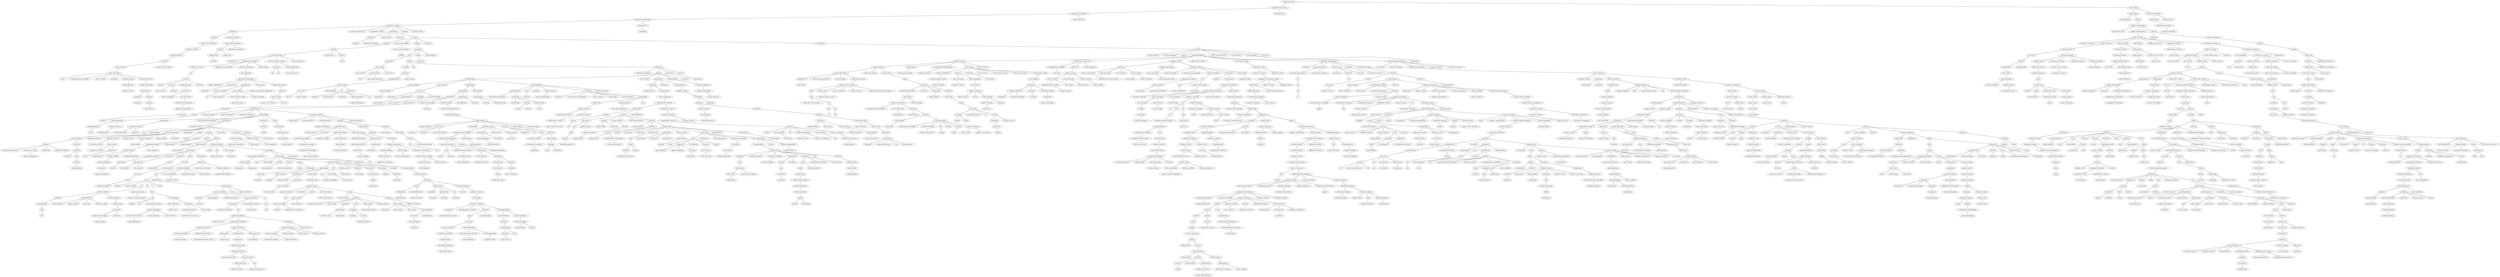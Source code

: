 strict graph "" {
	node [label="\N"];
	0	[id=0,
		label="mechanism design",
		level=1,
		pos="4001.233197640917,-4782.581958041557",
		weight=0];
	1	[id=1,
		label="algorithmic game theory",
		level=1,
		pos="3476.0779491343837,-4188.15677734774",
		weight=0];
	0 -- 1	[level=1];
	2	[id=2,
		label="auction theory",
		level=1,
		pos="4553.9042854678155,-4391.2376008313095",
		weight=0];
	0 -- 2	[level=1];
	3	[id=3,
		label="approximation algorithms",
		level=1,
		pos="2983.3636018668676,-3788.1574337322168",
		weight=0];
	1 -- 3	[level=1];
	4	[id=4,
		label="learning theory",
		level=13,
		pos="3711.6336957447475,-4620.254627143854",
		weight=0];
	1 -- 4	[level=13];
	5	[id=5,
		label="market design",
		level=1,
		pos="4765.44451218032,-4994.302869768605",
		weight=0];
	2 -- 5	[level=1];
	6	[id=6,
		label="microeconomic theory",
		level=6,
		pos="4421.4508077065975,-3871.6196054550946",
		weight=0];
	2 -- 6	[level=6];
	8	[id=8,
		label="combinatorial optimization",
		level=1,
		pos="2270.3289125825363,-3322.628336953418",
		weight=0];
	3 -- 8	[level=1];
	9	[id=9,
		label="online algorithms",
		level=14,
		pos="3113.351754794011,-4111.679934800651",
		weight=0];
	3 -- 9	[level=14];
	11	[id=11,
		label="matching theory",
		level=14,
		pos="5095.8419091290825,-5143.134455994612",
		weight=0];
	5 -- 11	[level=14];
	12	[id=12,
		label=auctions,
		level=1,
		pos="5312.81655386813,-4512.135091688617",
		weight=0];
	5 -- 12	[level=1];
	13	[id=13,
		label="game theory",
		level=6,
		pos="4354.429233915198,-3325.58602495134",
		weight=0];
	6 -- 13	[level=6];
	14	[id=14,
		label="decision theory",
		level=13,
		pos="4301.970539530665,-3518.6485202053996",
		weight=0];
	6 -- 14	[level=13];
	16	[id=16,
		label="operations research",
		level=1,
		pos="1767.8429649667237,-2409.660798282179",
		weight=0];
	8 -- 16	[level=1];
	18	[id=18,
		label=metaheuristics,
		level=13,
		pos="2561.550790269968,-3693.339530560889",
		weight=0];
	8 -- 18	[level=13];
	19	[id=19,
		label="industrial organization",
		level=1,
		pos="5276.001551965532,-3958.7720093230537",
		weight=0];
	12 -- 19	[level=1];
	25	[id=25,
		label="experimental economics",
		level=8,
		pos="4784.4604577884675,-3074.9261036308535",
		weight=0];
	13 -- 25	[level=8];
	26	[id=26,
		label=scheduling,
		level=5,
		pos="2313.899096862628,-2874.894756718742",
		weight=0];
	16 -- 26	[level=5];
	31	[id=31,
		label="industrial engineering",
		level=12,
		pos="2038.9276893080137,-2635.8125945306006",
		weight=0];
	16 -- 31	[level=12];
	36	[id=36,
		label="management science",
		level=14,
		pos="1751.1302155675949,-3082.530020754104",
		weight=0];
	16 -- 36	[level=14];
	38	[id=38,
		label=optimization,
		level=1,
		pos="584.1503173867,-1842.5482127496873",
		weight=0];
	16 -- 38	[level=1];
	39	[id=39,
		label=queueing,
		level=14,
		pos="1988.9257203339298,-2830.696642197539",
		weight=0];
	16 -- 39	[level=14];
	40	[id=40,
		label="decision analysis",
		level=13,
		pos="1937.4837820214648,-3023.967632522258",
		weight=0];
	16 -- 40	[level=13];
	45	[id=45,
		label=timetabling,
		level=14,
		pos="2680.349936522531,-4031.2491232999837",
		weight=0];
	18 -- 45	[level=14];
	46	[id=46,
		label="international trade",
		level=10,
		pos="5270.213348380571,-4477.557397543416",
		weight=0];
	19 -- 46	[level=10];
	47	[id=47,
		label="applied microeconomics",
		level=1,
		pos="5854.332412902723,-4192.464740783387",
		weight=0];
	19 -- 47	[level=1];
	50	[id=50,
		label=antitrust,
		level=6,
		pos="5886.310339854487,-4024.869945763273",
		weight=0];
	19 -- 50	[level=6];
	53	[id=53,
		label="behavioral economics",
		level=8,
		pos="5220.597803913661,-3318.786197484171",
		weight=0];
	25 -- 53	[level=8];
	54	[id=54,
		label=planning,
		level=5,
		pos="3023.1521997993445,-2978.8007968256284",
		weight=0];
	26 -- 54	[level=5];
	55	[id=55,
		label="production planning",
		level=7,
		pos="2842.546341414004,-2892.9292917879075",
		weight=0];
	26 -- 55	[level=7];
	57	[id=57,
		label=simulation,
		level=9,
		pos="987.2538509361868,-2318.101266404778",
		weight=0];
	38 -- 57	[level=9];
	58	[id=58,
		label="optimal control",
		level=13,
		pos="984.0344294517897,-2079.6939810354716",
		weight=0];
	38 -- 58	[level=13];
	61	[id=61,
		label=stochastics,
		level=14,
		pos="811.8103627092403,-2210.464402635764",
		weight=0];
	38 -- 61	[level=14];
	62	[id=62,
		label=control,
		level=1,
		pos="-640.7768271949985,-698.1903122771213",
		weight=0];
	38 -- 62	[level=1];
	68	[id=68,
		label="labor economics",
		level=1,
		pos="5285.943724675,-4621.444743307765",
		weight=0];
	47 -- 68	[level=1];
	69	[id=69,
		label=regulation,
		level=12,
		pos="5484.29744071795,-3931.444188831392",
		weight=0];
	50 -- 69	[level=12];
	70	[id=70,
		label="intellectual property",
		level=7,
		pos="6697.523750907492,-4325.66325459234",
		weight=0];
	50 -- 70	[level=7];
	74	[id=74,
		label="power system operation",
		level=5,
		pos="3706.728568188004,-2960.501836946059",
		weight=0];
	54 -- 74	[level=5];
	76	[id=76,
		label="supply chain management",
		level=7,
		pos="2964.8863818445443,-2385.8648528213353",
		weight=0];
	55 -- 76	[level=7];
	81	[id=81,
		label=modeling,
		level=10,
		pos="1002.3667667690659,-2763.9148236534606",
		weight=0];
	57 -- 81	[level=10];
	83	[id=83,
		label="agent-based modeling",
		level=12,
		pos="1193.1869325364034,-2700.274635592222",
		weight=0];
	57 -- 83	[level=12];
	85	[id=85,
		label=dynamics,
		level=6,
		pos="137.270069093517,-710.8747979779531",
		weight=0];
	62 -- 85	[level=6];
	87	[id=87,
		label="power system stability",
		level=12,
		pos="-149.32756110920894,-702.3376158483301",
		weight=0];
	62 -- 87	[level=12];
	90	[id=90,
		label=guidance,
		level=1,
		pos="-344.9548814899458,140.45817149063248",
		weight=0];
	62 -- 90	[level=1];
	91	[id=91,
		label=estimation,
		level=13,
		pos="-891.0157502262205,-573.8697241633163",
		weight=0];
	62 -- 91	[level=13];
	93	[id=93,
		label=mechatronics,
		level=1,
		pos="-1679.1680118508261,-182.37854308200474",
		weight=0];
	62 -- 93	[level=1];
	95	[id=95,
		label="economics of education",
		level=13,
		pos="7485.14684927785,-7423.778359316405",
		weight=0];
	68 -- 95	[level=13];
	96	[id=96,
		label="public economics",
		level=5,
		pos="5998.948742399961,-5932.188293529201",
		weight=0];
	68 -- 96	[level=5];
	98	[id=98,
		label="health economics",
		level=9,
		pos="6957.0895122338425,-7172.0722503073575",
		weight=0];
	68 -- 98	[level=9];
	99	[id=99,
		label="public finance",
		level=14,
		pos="7046.878922085778,-6873.1339302628385",
		weight=0];
	68 -- 99	[level=14];
	100	[id=100,
		label="applied econometrics",
		level=13,
		pos="5997.712826611604,-5493.657589019034",
		weight=0];
	68 -- 100	[level=13];
	102	[id=102,
		label="personnel economics",
		level=12,
		pos="5370.40981908028,-4776.727180948802",
		weight=0];
	68 -- 102	[level=12];
	104	[id=104,
		label="development economics",
		level=1,
		pos="6588.051414400336,-5907.0850216609715",
		weight=0];
	68 -- 104	[level=1];
	109	[id=109,
		label=patents,
		level=7,
		pos="7413.198603922254,-4772.208167516232",
		weight=0];
	70 -- 109	[level=7];
	111	[id=111,
		label="electricity markets",
		level=5,
		pos="4355.202460875469,-2871.5048115197533",
		weight=0];
	74 -- 111	[level=5];
	117	[id=117,
		label=logistics,
		level=8,
		pos="3346.470923704003,-2047.6274271220634",
		weight=0];
	76 -- 117	[level=8];
	120	[id=120,
		label="operations management",
		level=13,
		pos="2843.423963812757,-1969.0750672677282",
		weight=0];
	76 -- 120	[level=13];
	128	[id=128,
		label=vibration,
		level=6,
		pos="812.2517520419269,-621.8037932388218",
		weight=0];
	85 -- 128	[level=6];
	129	[id=129,
		label="power system dynamics",
		level=12,
		pos="228.63835216327482,-532.9654251414794",
		weight=0];
	87 -- 129	[level=12];
	130	[id=130,
		label=navigation,
		level=1,
		pos="-156.91488308298335,962.7135053609355",
		weight=0];
	90 -- 130	[level=1];
	133	[id=133,
		label=robotics,
		level=1,
		pos="-2605.7803350508557,277.5550017345471",
		weight=0];
	93 -- 133	[level=1];
	136	[id=136,
		label="urban economics",
		level=5,
		pos="6380.86866334211,-6880.298044329409",
		weight=0];
	96 -- 136	[level=5];
	141	[id=141,
		label="outcomes research",
		level=11,
		pos="6471.219137136328,-6686.988657808887",
		weight=0];
	98 -- 141	[level=11];
	145	[id=145,
		label="health policy",
		level=12,
		pos="8665.78676934396,-8738.698286423085",
		weight=0];
	98 -- 145	[level=12];
	148	[id=148,
		label="organizational economics",
		level=12,
		pos="5545.133382913724,-5256.269028716602",
		weight=0];
	102 -- 148	[level=12];
	150	[id=150,
		label="political economy",
		level=1,
		pos="7247.239265405034,-6628.831841778508",
		weight=0];
	104 -- 150	[level=1];
	152	[id=152,
		label="agricultural economics",
		level=4,
		pos="7287.998754404202,-5970.715707353713",
		weight=0];
	104 -- 152	[level=4];
	155	[id=155,
		label=copyright,
		level=7,
		pos="8122.28911283271,-5184.904312559973",
		weight=0];
	109 -- 155	[level=7];
	157	[id=157,
		label="demand response",
		level=6,
		pos="4954.852463392959,-2737.071741789497",
		weight=0];
	111 -- 157	[level=6];
	158	[id=158,
		label=transportation,
		level=8,
		pos="3826.741197954155,-1891.1310714073518",
		weight=0];
	117 -- 158	[level=8];
	160	[id=160,
		label="supply chain",
		level=13,
		pos="3556.882614984681,-1735.4240531092805",
		weight=0];
	117 -- 160	[level=13];
	168	[id=168,
		label="structural dynamics",
		level=7,
		pos="1478.939610547438,-470.44035020894216",
		weight=0];
	128 -- 168	[level=7];
	169	[id=169,
		label=rotordynamics,
		level=14,
		pos="1130.4990942614695,-768.0132901808612",
		weight=0];
	128 -- 169	[level=14];
	170	[id=170,
		label=acoustics,
		level=6,
		pos="1213.4069785333684,-241.3038900492833",
		weight=0];
	128 -- 170	[level=6];
	171	[id=171,
		label=stability,
		level=13,
		pos="584.1172630094695,-651.2048162504605",
		weight=0];
	129 -- 171	[level=13];
	173	[id=173,
		label=gnss,
		level=1,
		pos="-55.684570088452006,1924.942217769017",
		weight=0];
	130 -- 173	[level=1];
	174	[id=174,
		label=tracking,
		level=12,
		pos="197.28837066689152,736.3461959752206",
		weight=0];
	130 -- 174	[level=12];
	176	[id=176,
		label="spatial cognition",
		level=13,
		pos="-118.60589386975226,1332.8155370935162",
		weight=0];
	130 -- 176	[level=13];
	178	[id=178,
		label="control systems",
		level=13,
		pos="-2687.3029720279965,632.9511294184435",
		weight=0];
	133 -- 178	[level=13];
	179	[id=179,
		label="robotic manipulation",
		level=14,
		pos="-2860.2286385268053,527.4959865247073",
		weight=0];
	133 -- 179	[level=14];
	181	[id=181,
		label=haptics,
		level=13,
		pos="-2328.548480155807,713.8128366133488",
		weight=0];
	133 -- 181	[level=13];
	192	[id=192,
		label="artificial intelligence",
		level=1,
		pos="-4666.470842498278,1476.969822845116",
		weight=0];
	133 -- 192	[level=1];
	193	[id=193,
		label="human-robot interaction",
		level=13,
		pos="-2890.9150491486816,3.2914752621925305",
		weight=0];
	133 -- 193	[level=13];
	195	[id=195,
		label="control theory",
		level=9,
		pos="-2775.4000210289387,-163.21507305876239",
		weight=0];
	133 -- 195	[level=9];
	197	[id=197,
		label="motion planning",
		level=14,
		pos="-2507.5816193432925,-159.4544509548759",
		weight=0];
	133 -- 197	[level=14];
	199	[id=199,
		label=automation,
		level=13,
		pos="-2214.967108725871,114.87593914779008",
		weight=0];
	133 -- 199	[level=13];
	202	[id=202,
		label="real estate",
		level=7,
		pos="7108.332849450344,-8020.174582146501",
		weight=0];
	136 -- 202	[level=7];
	205	[id=205,
		label="economic geography",
		level=5,
		pos="5667.869904137685,-6248.012645929434",
		weight=0];
	136 -- 205	[level=5];
	207	[id=207,
		label=pharmacoeconomics,
		level=11,
		pos="6667.4207708987815,-7155.861493182505",
		weight=0];
	141 -- 207	[level=11];
	208	[id=208,
		label="health systems",
		level=12,
		pos="8354.413077548825,-8998.05397554253",
		weight=0];
	145 -- 208	[level=12];
	209	[id=209,
		label="health services research",
		level=12,
		pos="8925.858214804215,-9763.580708796933",
		weight=0];
	145 -- 209	[level=12];
	211	[id=211,
		label="contract theory",
		level=13,
		pos="5696.892187562309,-5600.482375417918",
		weight=0];
	148 -- 211	[level=13];
	212	[id=212,
		label="comparative politics",
		level=1,
		pos="7844.005864092203,-7285.712201139721",
		weight=0];
	150 -- 212	[level=1];
	213	[id=213,
		label="formal political theory",
		level=14,
		pos="7378.666721060749,-6952.606228904778",
		weight=0];
	150 -- 213	[level=14];
	214	[id=214,
		label=corruption,
		level=14,
		pos="7535.101763944985,-6829.62746633225",
		weight=0];
	150 -- 214	[level=14];
	217	[id=217,
		label="rural development",
		level=8,
		pos="7785.295541734922,-6088.46165798316",
		weight=0];
	152 -- 217	[level=8];
	218	[id=218,
		label="environmental economics",
		level=4,
		pos="7935.038264606052,-5879.482726335994",
		weight=0];
	152 -- 218	[level=4];
	219	[id=219,
		label=agribusiness,
		level=14,
		pos="7562.548642256347,-6187.383603349047",
		weight=0];
	152 -- 219	[level=14];
	222	[id=222,
		label="open access",
		level=7,
		pos="8744.788305714676,-5545.944425799468",
		weight=0];
	155 -- 222	[level=7];
	223	[id=223,
		label="smart grid",
		level=6,
		pos="5480.874002798889,-2453.898343585738",
		weight=0];
	157 -- 223	[level=6];
	225	[id=225,
		label=transition,
		level=10,
		pos="4268.362093999997,-1978.717675276648",
		weight=0];
	158 -- 225	[level=10];
	234	[id=234,
		label=aeroelasticity,
		level=13,
		pos="1847.301569700032,-367.6193628087769",
		weight=0];
	168 -- 234	[level=13];
	236	[id=236,
		label="earthquake engineering",
		level=7,
		pos="2128.4235467094086,-142.2400105249347",
		weight=0];
	168 -- 236	[level=7];
	239	[id=239,
		label="structural health monitoring",
		level=8,
		pos="1760.6094842447364,-48.65750368486194",
		weight=0];
	168 -- 239	[level=8];
	240	[id=240,
		label="wave propagation",
		level=13,
		pos="1535.4037186503974,-847.7423694027235",
		weight=0];
	168 -- 240	[level=13];
	244	[id=244,
		label=audio,
		level=13,
		pos="1014.3816785458062,70.12850086090874",
		weight=0];
	170 -- 244	[level=13];
	245	[id=245,
		label=ionosphere,
		level=7,
		pos="497.0855343590515,1615.7532099782547",
		weight=0];
	173 -- 245	[level=7];
	246	[id=246,
		label=geodesy,
		level=1,
		pos="-132.36554335432362,2899.303750542191",
		weight=0];
	173 -- 246	[level=1];
	247	[id=247,
		label=localization,
		level=12,
		pos="435.8487494701685,417.8098313526093",
		weight=0];
	174 -- 247	[level=12];
	260	[id=260,
		label="machine learning",
		level=5,
		pos="-5122.256332826087,1844.1944488070858",
		weight=0];
	192 -- 260	[level=5];
	261	[id=261,
		label="evolutionary computation",
		level=7,
		pos="-5121.262532046582,1521.0419392117026",
		weight=0];
	192 -- 261	[level=7];
	262	[id=262,
		label="computer vision",
		level=3,
		pos="-5388.256513409172,1002.694681691958",
		weight=0];
	192 -- 262	[level=3];
	263	[id=263,
		label="reinforcement learning",
		level=9,
		pos="-4194.639968757261,941.2398119975625",
		weight=0];
	192 -- 263	[level=9];
	264	[id=264,
		label="multi-agent systems",
		level=10,
		pos="-4901.463975506929,1020.6741491560338",
		weight=0];
	192 -- 264	[level=10];
	268	[id=268,
		label="knowledge representation",
		level=1,
		pos="-4734.41038137324,285.5283902288983",
		weight=0];
	192 -- 268	[level=1];
	269	[id=269,
		label="natural language processing",
		level=5,
		pos="-1698.3806615731696,-3263.421843141859",
		weight=0];
	192 -- 269	[level=5];
	274	[id=274,
		label=manipulation,
		level=14,
		pos="-2428.3829130079057,-475.54097448722047",
		weight=0];
	197 -- 274	[level=14];
	275	[id=275,
		label=housing,
		level=7,
		pos="7609.104499892092,-8928.606747956224",
		weight=0];
	202 -- 275	[level=7];
	276	[id=276,
		label="regional science",
		level=6,
		pos="6154.91923143735,-7164.822451386095",
		weight=0];
	205 -- 276	[level=6];
	277	[id=277,
		label="evolutionary economics",
		level=12,
		pos="5935.634563837682,-6751.746311194908",
		weight=0];
	205 -- 277	[level=12];
	280	[id=280,
		label="regional development",
		level=12,
		pos="5721.631785398586,-6767.786683044257",
		weight=0];
	205 -- 280	[level=12];
	281	[id=281,
		label="political geography",
		level=12,
		pos="6293.9335867627315,-7015.837931811347",
		weight=0];
	205 -- 281	[level=12];
	282	[id=282,
		label=pharmacoepidemiology,
		level=11,
		pos="7599.173704848916,-8714.698654314905",
		weight=0];
	207 -- 282	[level=11];
	284	[id=284,
		label="global health",
		level=12,
		pos="8640.049371655728,-9353.049993037821",
		weight=0];
	208 -- 284	[level=12];
	286	[id=286,
		label="primary care",
		level=13,
		pos="9021.704348583602,-9798.403526210099",
		weight=0];
	209 -- 286	[level=13];
	287	[id=287,
		label=democratization,
		level=14,
		pos="7886.104856829348,-7535.71645278849",
		weight=0];
	212 -- 287	[level=14];
	288	[id=288,
		label="latin america",
		level=13,
		pos="8121.112546214923,-7628.410898765265",
		weight=0];
	212 -- 288	[level=13];
	290	[id=290,
		label="political parties",
		level=1,
		pos="8527.674479941164,-7501.955723366721",
		weight=0];
	212 -- 290	[level=1];
	291	[id=291,
		label="chinese politics",
		level=14,
		pos="7921.347339406368,-7623.860799942077",
		weight=0];
	212 -- 291	[level=14];
	296	[id=296,
		label=agriculture,
		level=9,
		pos="8243.81451931364,-6245.163452247731",
		weight=0];
	217 -- 296	[level=9];
	297	[id=297,
		label="energy economics",
		level=9,
		pos="8365.877998798165,-6087.750361559287",
		weight=0];
	218 -- 297	[level=9];
	299	[id=299,
		label="ecological economics",
		level=5,
		pos="8520.855711843176,-5961.3264901754455",
		weight=0];
	218 -- 299	[level=5];
	302	[id=302,
		label="resource economics",
		level=13,
		pos="8130.818241170695,-5555.471879526183",
		weight=0];
	218 -- 302	[level=13];
	303	[id=303,
		label=altmetrics,
		level=7,
		pos="9417.746664211878,-5964.223588381479",
		weight=0];
	222 -- 303	[level=7];
	305	[id=305,
		label="institutional repositories",
		level=14,
		pos="9094.648256891907,-5571.0126361218845",
		weight=0];
	222 -- 305	[level=14];
	310	[id=310,
		label="power systems",
		level=6,
		pos="5428.145090211656,-1755.5413534815928",
		weight=0];
	223 -- 310	[level=6];
	316	[id=316,
		label="power system reliability",
		level=14,
		pos="5726.404410133446,-2714.039454765501",
		weight=0];
	223 -- 316	[level=14];
	318	[id=318,
		label="reinforced concrete",
		level=10,
		pos="2627.7417778700783,-229.84215193781165",
		weight=0];
	236 -- 318	[level=10];
	321	[id=321,
		label="performance-based design",
		level=14,
		pos="2212.764837166851,-324.2204104693597",
		weight=0];
	236 -- 321	[level=14];
	323	[id=323,
		label="structural engineering",
		level=7,
		pos="2242.4171918013285,477.6177352815041",
		weight=0];
	236 -- 323	[level=7];
	324	[id=324,
		label="seismic design",
		level=14,
		pos="2106.9518237891316,211.24021608164335",
		weight=0];
	236 -- 324	[level=14];
	329	[id=329,
		label=ultrasonics,
		level=12,
		pos="1704.2523356383927,340.1962191397312",
		weight=0];
	239 -- 329	[level=12];
	331	[id=331,
		label="system identification",
		level=8,
		pos="1879.3114261711676,434.23983364667686",
		weight=0];
	239 -- 331	[level=8];
	335	[id=335,
		label="space physics",
		level=8,
		pos="999.8158434742577,1401.7533638718435",
		weight=0];
	245 -- 335	[level=8];
	336	[id=336,
		label=surveying,
		level=5,
		pos="491.08339084991167,2974.1102154380847",
		weight=0];
	246 -- 336	[level=5];
	338	[id=338,
		label=gps,
		level=14,
		pos="-309.5847083136939,2559.2569934656553",
		weight=0];
	246 -- 338	[level=14];
	339	[id=339,
		label=geophysics,
		level=2,
		pos="-392.7495146694282,3845.949592253614",
		weight=0];
	246 -- 339	[level=2];
	343	[id=343,
		label="signal processing",
		level=5,
		pos="-5672.715771329036,2293.884951292083",
		weight=0];
	260 -- 343	[level=5];
	344	[id=344,
		label="deep learning",
		level=12,
		pos="-4709.110346347262,1908.1610579506757",
		weight=0];
	260 -- 344	[level=12];
	346	[id=346,
		label="probabilistic graphical models",
		level=14,
		pos="-4842.997772618827,2056.7347923785796",
		weight=0];
	260 -- 346	[level=14];
	349	[id=349,
		label="data mining",
		level=6,
		pos="-5886.459962565952,2074.797965854062",
		weight=0];
	260 -- 349	[level=6];
	350	[id=350,
		label="neural networks",
		level=13,
		pos="-5077.759556165463,2114.1352498630918",
		weight=0];
	260 -- 350	[level=13];
	351	[id=351,
		label="computational intelligence",
		level=13,
		pos="-5482.038418131065,1735.7305243067435",
		weight=0];
	261 -- 351	[level=13];
	353	[id=353,
		label="artificial life",
		level=8,
		pos="-5636.7608045942525,1606.896573836698",
		weight=0];
	261 -- 353	[level=8];
	354	[id=354,
		label="swarm intelligence",
		level=14,
		pos="-5466.947872151141,1559.5899921741034",
		weight=0];
	261 -- 354	[level=14];
	358	[id=358,
		label=biometrics,
		level=5,
		pos="-5966.217343741203,1444.1644191123344",
		weight=0];
	262 -- 358	[level=5];
	365	[id=365,
		label="medical image analysis",
		level=12,
		pos="-5834.65084052038,858.4486723624209",
		weight=0];
	262 -- 365	[level=12];
	368	[id=368,
		label="computer graphics",
		level=3,
		pos="-5979.419539820816,431.2105256452054",
		weight=0];
	262 -- 368	[level=3];
	375	[id=375,
		label="cooperative control",
		level=10,
		pos="-5025.473469562294,574.3454983579034",
		weight=0];
	264 -- 375	[level=10];
	377	[id=377,
		label=reasoning,
		level=14,
		pos="-4438.333448014912,126.93365973613926",
		weight=0];
	268 -- 377	[level=14];
	378	[id=378,
		label="logic programming",
		level=10,
		pos="-5393.092672511405,315.65765259807256",
		weight=0];
	268 -- 378	[level=10];
	379	[id=379,
		label="semantic web",
		level=8,
		pos="-5050.246920688933,-157.0406365657359",
		weight=0];
	268 -- 379	[level=8];
	380	[id=380,
		label=ontologies,
		level=12,
		pos="-4846.833322169504,-178.02154170952335",
		weight=0];
	268 -- 380	[level=12];
	381	[id=381,
		label="automated reasoning",
		level=2,
		pos="-4916.358448223434,-464.77854417821237",
		weight=0];
	268 -- 381	[level=2];
	384	[id=384,
		label="text mining",
		level=13,
		pos="-1718.8031451060072,-3445.069379426799",
		weight=0];
	269 -- 384	[level=13];
	385	[id=385,
		label="machine translation",
		level=13,
		pos="-1554.4744553374676,-3560.621758223394",
		weight=0];
	269 -- 385	[level=13];
	388	[id=388,
		label="computational linguistics",
		level=5,
		pos="975.375065398538,-7448.869629559792",
		weight=0];
	269 -- 388	[level=5];
	389	[id=389,
		label="sentiment analysis",
		level=14,
		pos="-1814.5383136450396,-3627.8187261665707",
		weight=0];
	269 -- 389	[level=14];
	392	[id=392,
		label="information extraction",
		level=13,
		pos="-2077.190340427606,-3295.2829376312943",
		weight=0];
	269 -- 392	[level=13];
	395	[id=395,
		label=gentrification,
		level=7,
		pos="8274.142408511125,-9896.39104367236",
		weight=0];
	275 -- 395	[level=7];
	398	[id=398,
		label=neighbourhoods,
		level=14,
		pos="7717.003070423103,-9259.606723695058",
		weight=0];
	275 -- 398	[level=14];
	400	[id=400,
		label="spatial econometrics",
		level=6,
		pos="6549.892915589796,-7941.650084046129",
		weight=0];
	276 -- 400	[level=6];
	401	[id=401,
		label="economics of innovation",
		level=13,
		pos="6071.8875107629465,-7004.264995672237",
		weight=0];
	277 -- 401	[level=13];
	403	[id=403,
		label="urban geography",
		level=13,
		pos="6402.6025660724,-7269.053247043827",
		weight=0];
	281 -- 403	[level=13];
	407	[id=407,
		label="drug safety",
		level=14,
		pos="7989.313428006946,-8514.77395646078",
		weight=0];
	282 -- 407	[level=14];
	408	[id=408,
		label="clinical pharmacology",
		level=12,
		pos="7989.6438584009575,-8973.405723706861",
		weight=0];
	282 -- 408	[level=12];
	410	[id=410,
		label="maternal health",
		level=14,
		pos="8626.493752013801,-9697.52454567123",
		weight=0];
	284 -- 410	[level=14];
	416	[id=416,
		label=mexico,
		level=14,
		pos="8174.472583752411,-7962.30341825549",
		weight=0];
	288 -- 416	[level=14];
	419	[id=419,
		label=elections,
		level=1,
		pos="9225.728914429585,-7172.202678230901",
		weight=0];
	290 -- 419	[level=1];
	423	[id=423,
		label=food,
		level=13,
		pos="8437.54725724859,-6565.946761769193",
		weight=0];
	296 -- 423	[level=13];
	425	[id=425,
		label="food security",
		level=10,
		pos="8624.039609987374,-6486.016605399393",
		weight=0];
	296 -- 425	[level=10];
	426	[id=426,
		label="energy policy",
		level=10,
		pos="8773.909040303764,-6290.572258980928",
		weight=0];
	297 -- 426	[level=10];
	428	[id=428,
		label="industrial ecology",
		level=5,
		pos="9055.719091249013,-6196.058039086919",
		weight=0];
	299 -- 428	[level=5];
	431	[id=431,
		label=bibliometrics,
		level=7,
		pos="10028.00270740245,-6322.806918750817",
		weight=0];
	303 -- 431	[level=7];
	432	[id=432,
		label="scholarly communication",
		level=13,
		pos="9571.699703430662,-5627.572922167648",
		weight=0];
	303 -- 432	[level=13];
	433	[id=433,
		label="power electronics",
		level=6,
		pos="5235.049892120367,-780.4993947183775",
		weight=0];
	310 -- 433	[level=6];
	437	[id=437,
		label=frp,
		level=10,
		pos="3146.405868011095,-324.8040464363687",
		weight=0];
	318 -- 437	[level=10];
	441	[id=441,
		label="civil engineering",
		level=7,
		pos="2235.8737814947035,1078.21285182613",
		weight=0];
	323 -- 441	[level=7];
	444	[id=444,
		label=ndt,
		level=12,
		pos="1774.2398071851803,734.8723180030968",
		weight=0];
	329 -- 444	[level=12];
	445	[id=445,
		label=nde,
		level=14,
		pos="1497.1609528409776,620.3539716903568",
		weight=0];
	329 -- 445	[level=14];
	446	[id=446,
		label="automatic control",
		level=14,
		pos="1973.7415260690022,771.7546050962616",
		weight=0];
	331 -- 446	[level=14];
	447	[id=447,
		label="space weather",
		level=12,
		pos="1375.560928603768,1232.3346869592333",
		weight=0];
	335 -- 447	[level=12];
	448	[id=448,
		label="plasma physics",
		level=8,
		pos="1322.3914644560941,1832.607406222001",
		weight=0];
	335 -- 448	[level=8];
	449	[id=449,
		label="solar physics",
		level=13,
		pos="794.9293157566033,1721.1229043655017",
		weight=0];
	335 -- 449	[level=13];
	451	[id=451,
		label=geomatics,
		level=5,
		pos="1089.0157831384995,3132.794173024167",
		weight=0];
	336 -- 451	[level=5];
	454	[id=454,
		label="exploration seismology",
		level=14,
		pos="-106.38726432339314,4034.613986411081",
		weight=0];
	339 -- 454	[level=14];
	456	[id=456,
		label=geology,
		level=2,
		pos="-747.7349664993219,4885.008276156704",
		weight=0];
	339 -- 456	[level=2];
	457	[id=457,
		label="rock physics",
		level=14,
		pos="-697.9407844718394,3670.7770177409247",
		weight=0];
	339 -- 457	[level=14];
	460	[id=460,
		label=inversion,
		level=14,
		pos="-740.368505425831,3865.1244276428024",
		weight=0];
	339 -- 460	[level=14];
	461	[id=461,
		label="information theory",
		level=6,
		pos="-6042.758819746669,2840.0902581656605",
		weight=0];
	343 -- 461	[level=6];
	463	[id=463,
		label="compressed sensing",
		level=13,
		pos="-5528.529846771272,2653.7160387236972",
		weight=0];
	343 -- 463	[level=13];
	468	[id=468,
		label=communication,
		level=6,
		pos="-6243.736839731317,2672.2077759240833",
		weight=0];
	343 -- 468	[level=6];
	469	[id=469,
		label="representation learning",
		level=14,
		pos="-4772.592123288642,2251.0014009708198",
		weight=0];
	344 -- 469	[level=14];
	470	[id=470,
		label="bayesian networks",
		level=14,
		pos="-5075.193566162176,2317.1923603384935",
		weight=0];
	346 -- 470	[level=14];
	475	[id=475,
		label="business intelligence",
		level=11,
		pos="-6267.121586552983,2437.4503217015595",
		weight=0];
	349 -- 475	[level=11];
	477	[id=477,
		label=databases,
		level=7,
		pos="-6567.395877415846,2284.9231063476254",
		weight=0];
	349 -- 477	[level=7];
	478	[id=478,
		label=clustering,
		level=13,
		pos="-5978.001698535002,2458.2109541527952",
		weight=0];
	349 -- 478	[level=13];
	480	[id=480,
		label="social networks",
		level=10,
		pos="-6400.893805194547,2200.029834095644",
		weight=0];
	349 -- 480	[level=10];
	481	[id=481,
		label="social network analysis",
		level=13,
		pos="-6145.14413914506,2185.1121453883493",
		weight=0];
	349 -- 481	[level=13];
	482	[id=482,
		label="information retrieval",
		level=9,
		pos="-6096.264791391828,2037.4231877338855",
		weight=0];
	349 -- 482	[level=9];
	483	[id=483,
		label="recommender systems",
		level=8,
		pos="-6328.68816383761,1746.0069018457784",
		weight=0];
	349 -- 483	[level=8];
	485	[id=485,
		label="fuzzy logic",
		level=14,
		pos="-5765.325635755384,1674.6472179620669",
		weight=0];
	351 -- 485	[level=14];
	487	[id=487,
		label="complex systems",
		level=8,
		pos="-6220.954166573067,1642.0259811290698",
		weight=0];
	353 -- 487	[level=8];
	491	[id=491,
		label="pattern recognition",
		level=9,
		pos="-6850.486308578782,1490.3771616047231",
		weight=0];
	358 -- 491	[level=9];
	492	[id=492,
		label="image processing",
		level=5,
		pos="-6399.52620933725,1290.829406174578",
		weight=0];
	358 -- 492	[level=5];
	493	[id=493,
		label="iris recognition",
		level=14,
		pos="-6293.874999753266,1150.0493778992166",
		weight=0];
	358 -- 493	[level=14];
	494	[id=494,
		label="face recognition",
		level=12,
		pos="-6236.708354694129,999.005627632689",
		weight=0];
	358 -- 494	[level=12];
	498	[id=498,
		label="image registration",
		level=12,
		pos="-5993.875247939852,1212.1998401506153",
		weight=0];
	365 -- 498	[level=12];
	502	[id=502,
		label="physical simulation",
		level=14,
		pos="-6224.348185785092,327.4236806219212",
		weight=0];
	368 -- 502	[level=14];
	503	[id=503,
		label="computational photography",
		level=7,
		pos="-6395.248749819622,756.7992009741134",
		weight=0];
	368 -- 503	[level=7];
	504	[id=504,
		label="geometric modeling",
		level=12,
		pos="-6418.79261195852,568.9210088183853",
		weight=0];
	368 -- 504	[level=12];
	505	[id=505,
		label=visualization,
		level=3,
		pos="-6603.57712014237,387.5964950763263",
		weight=0];
	368 -- 505	[level=3];
	510	[id=510,
		label="virtual reality",
		level=12,
		pos="-6310.323238429827,47.72025933270782",
		weight=0];
	368 -- 510	[level=12];
	514	[id=514,
		label="autonomous vehicles",
		level=10,
		pos="-5564.763750087308,381.93358172144895",
		weight=0];
	375 -- 514	[level=10];
	515	[id=515,
		label="distributed control",
		level=14,
		pos="-5403.414649222812,479.9163484137841",
		weight=0];
	375 -- 515	[level=14];
	518	[id=518,
		label="constraint programming",
		level=11,
		pos="-5408.260665768001,139.66580797350397",
		weight=0];
	378 -- 518	[level=11];
	519	[id=519,
		label="nonmonotonic reasoning",
		level=14,
		pos="-5553.233624215734,27.4303338608733",
		weight=0];
	378 -- 519	[level=14];
	521	[id=521,
		label=provenance,
		level=13,
		pos="-5417.78717147367,-288.7030701483177",
		weight=0];
	379 -- 521	[level=13];
	525	[id=525,
		label="linked data",
		level=14,
		pos="-5351.98228043933,-456.62390588232205",
		weight=0];
	379 -- 525	[level=14];
	526	[id=526,
		label="social web",
		level=14,
		pos="-5162.055093971181,-469.0795717359597",
		weight=0];
	379 -- 526	[level=14];
	529	[id=529,
		label="biomedical informatics",
		level=13,
		pos="-5065.671329211683,-595.1599626494512",
		weight=0];
	380 -- 529	[level=13];
	531	[id=531,
		label=verification,
		level=2,
		pos="-5531.920403680388,-1061.868359473305",
		weight=0];
	381 -- 531	[level=2];
	535	[id=535,
		label="corpus linguistics",
		level=5,
		pos="-1958.507478862956,-4206.385095555963",
		weight=0];
	388 -- 535	[level=5];
	543	[id=543,
		label="urban studies",
		level=7,
		pos="8936.446297392711,-10873.131787535256",
		weight=0];
	395 -- 543	[level=7];
	544	[id=544,
		label="regional economics",
		level=6,
		pos="6947.597038338496,-8738.642375810876",
		weight=0];
	400 -- 544	[level=6];
	546	[id=546,
		label="economics of science",
		level=14,
		pos="6266.054460426656,-7369.959190121748",
		weight=0];
	401 -- 546	[level=14];
	549	[id=549,
		label=pharmacokinetics,
		level=12,
		pos="8223.132041405475,-9375.984771237549",
		weight=0];
	408 -- 549	[level=12];
	553	[id=553,
		label="political science",
		level=2,
		pos="8811.330527985341,-7435.208359279568",
		weight=0];
	419 -- 553	[level=2];
	556	[id=556,
		label=congress,
		level=2,
		pos="9593.525398583752,-7800.410371729536",
		weight=0];
	419 -- 556	[level=2];
	560	[id=560,
		label="environmental policy",
		level=13,
		pos="9077.763903751042,-6510.9401989267",
		weight=0];
	426 -- 560	[level=13];
	563	[id=563,
		label="life cycle assessment",
		level=5,
		pos="9487.838266140076,-6605.979732325696",
		weight=0];
	428 -- 563	[level=5];
	565	[id=565,
		label="waste management",
		level=13,
		pos="9389.05181445887,-6385.244652358048",
		weight=0];
	428 -- 565	[level=13];
	566	[id=566,
		label="information science",
		level=7,
		pos="10678.929826418635,-6670.339617441979",
		weight=0];
	431 -- 566	[level=7];
	573	[id=573,
		label="science policy",
		level=12,
		pos="10349.711542794541,-6567.2386880488675",
		weight=0];
	431 -- 573	[level=12];
	584	[id=584,
		label=drives,
		level=12,
		pos="4997.502576592676,-713.5155531937581",
		weight=0];
	433 -- 584	[level=12];
	585	[id=585,
		label="renewable energy generation",
		level=14,
		pos="5141.9286528720995,-1511.1561195078482",
		weight=0];
	433 -- 585	[level=14];
	588	[id=588,
		label="electric vehicles",
		level=13,
		pos="5568.402726671105,-980.9155516809511",
		weight=0];
	433 -- 588	[level=13];
	589	[id=589,
		label=microgrids,
		level=13,
		pos="5694.735929313344,-904.6807097719742",
		weight=0];
	433 -- 589	[level=13];
	591	[id=591,
		label="renewable energy",
		level=6,
		pos="5825.7599927514975,-1657.8783333285235",
		weight=0];
	433 -- 591	[level=6];
	594	[id=594,
		label="electrical machines",
		level=10,
		pos="5681.05794780769,-1427.7471443404686",
		weight=0];
	433 -- 594	[level=10];
	597	[id=597,
		label=concrete,
		level=10,
		pos="3624.5675632713974,-416.2616484089741",
		weight=0];
	437 -- 597	[level=10];
	598	[id=598,
		label="geotechnical engineering",
		level=7,
		pos="2229.89572066155,1647.518871508766",
		weight=0];
	441 -- 598	[level=7];
	606	[id=606,
		label=mhd,
		level=14,
		pos="1314.1189288098476,2213.732355539787",
		weight=0];
	448 -- 606	[level=14];
	614	[id=614,
		label="laser plasma interactions",
		level=14,
		pos="1121.0525855104354,2129.652830455573",
		weight=0];
	448 -- 614	[level=14];
	616	[id=616,
		label=photogrammetry,
		level=5,
		pos="1691.339677096793,3370.8462970649634",
		weight=0];
	451 -- 616	[level=5];
	617	[id=617,
		label="laser scanning",
		level=13,
		pos="1453.2001299407752,3276.76940231678",
		weight=0];
	451 -- 617	[level=13];
	618	[id=618,
		label=sedimentology,
		level=2,
		pos="-1309.812896630042,6262.828834461218",
		weight=0];
	456 -- 618	[level=2];
	619	[id=619,
		label="earth sciences",
		level=13,
		pos="-1057.7468765879407,4690.386818906023",
		weight=0];
	456 -- 619	[level=13];
	621	[id=621,
		label=geochemistry,
		level=2,
		pos="-1395.592968214804,5304.9599444928745",
		weight=0];
	456 -- 621	[level=2];
	623	[id=623,
		label=geochronology,
		level=11,
		pos="-628.3944092596389,4530.999409048002",
		weight=0];
	456 -- 623	[level=11];
	624	[id=624,
		label=geoscience,
		level=12,
		pos="-458.3094890092997,4683.610361764973",
		weight=0];
	456 -- 624	[level=12];
	625	[id=625,
		label=petrophysics,
		level=14,
		pos="-919.8795858964164,3399.005774741458",
		weight=0];
	457 -- 625	[level=14];
	627	[id=627,
		label="coding theory",
		level=12,
		pos="-6340.84895311572,2866.2823441763085",
		weight=0];
	461 -- 627	[level=12];
	629	[id=629,
		label="statistical signal processing",
		level=13,
		pos="-6328.678533236962,3167.3303576706217",
		weight=0];
	461 -- 629	[level=13];
	634	[id=634,
		label="network coding",
		level=14,
		pos="-6396.352326973893,2956.2191758854133",
		weight=0];
	461 -- 634	[level=14];
	635	[id=635,
		label="communication theory",
		level=6,
		pos="-6634.916611757979,2783.744172604455",
		weight=0];
	461 -- 635	[level=6];
	640	[id=640,
		label=media,
		level=6,
		pos="-6744.835953080348,2659.8206781777344",
		weight=0];
	468 -- 640	[level=6];
	642	[id=642,
		label="decision support systems",
		level=12,
		pos="-6693.517559305981,2518.761148452954",
		weight=0];
	475 -- 642	[level=12];
	644	[id=644,
		label="query processing",
		level=12,
		pos="-6791.914991194395,2462.9341190715995",
		weight=0];
	477 -- 644	[level=12];
	647	[id=647,
		label="data management",
		level=8,
		pos="-6912.728227271342,2400.1248253549525",
		weight=0];
	477 -- 647	[level=8];
	648	[id=648,
		label=classification,
		level=14,
		pos="-5915.089671310794,2103.048341232243",
		weight=0];
	478 -- 648	[level=14];
	657	[id=657,
		label="user modeling",
		level=8,
		pos="-6736.202016037569,2279.9182010417244",
		weight=0];
	483 -- 657	[level=8];
	662	[id=662,
		label="network science",
		level=9,
		pos="-6813.029486387571,2210.7784430127303",
		weight=0];
	487 -- 662	[level=9];
	663	[id=663,
		label="statistical physics",
		level=9,
		pos="-6854.8881171603725,2055.3138344940967",
		weight=0];
	487 -- 663	[level=9];
	666	[id=666,
		label="complex networks",
		level=13,
		pos="-6285.111827592611,1676.7036527686205",
		weight=0];
	487 -- 666	[level=13];
	670	[id=670,
		label="multimedia information retrieval",
		level=14,
		pos="-7138.79251411599,1282.6334838492883",
		weight=0];
	491 -- 670	[level=14];
	682	[id=682,
		label="face perception",
		level=14,
		pos="-6555.221389145267,873.9715340726773",
		weight=0];
	494 -- 682	[level=14];
	683	[id=683,
		label="object recognition",
		level=12,
		pos="-6511.6258745323785,1264.5475247947331",
		weight=0];
	494 -- 683	[level=12];
	686	[id=686,
		label="medical image processing",
		level=13,
		pos="-6160.479773650497,851.9683397771843",
		weight=0];
	498 -- 686	[level=13];
	687	[id=687,
		label="computational imaging",
		level=7,
		pos="-6926.913737170045,740.9953132220887",
		weight=0];
	503 -- 687	[level=7];
	688	[id=688,
		label=cam,
		level=12,
		pos="-6797.854281127758,553.6401545337771",
		weight=0];
	504 -- 688	[level=12];
	689	[id=689,
		label=graphics,
		level=12,
		pos="-6826.37185156264,55.78865859059942",
		weight=0];
	505 -- 689	[level=12];
	690	[id=690,
		label="visual analytics",
		level=3,
		pos="-6984.041541015335,-111.08952525926627",
		weight=0];
	505 -- 690	[level=3];
	693	[id=693,
		label="augmented reality",
		level=13,
		pos="-6415.39993599404,-322.7005529288554",
		weight=0];
	510 -- 693	[level=13];
	698	[id=698,
		label="intelligent transportation systems",
		level=10,
		pos="-5841.040540278632,-69.56812837579166",
		weight=0];
	514 -- 698	[level=10];
	700	[id=700,
		label=sat,
		level=11,
		pos="-5756.465448735425,-515.704350511341",
		weight=0];
	518 -- 700	[level=11];
	702	[id=702,
		label=rdf,
		level=14,
		pos="-5475.573590166469,-770.331832989169",
		weight=0];
	525 -- 702	[level=14];
	706	[id=706,
		label=testing,
		level=11,
		pos="-5826.056081077797,-1323.1258923548253",
		weight=0];
	531 -- 706	[level=11];
	708	[id=708,
		label="formal methods",
		level=2,
		pos="-6164.303373694223,-1628.0984201044414",
		weight=0];
	531 -- 708	[level=2];
	709	[id=709,
		label=synthesis,
		level=9,
		pos="-5365.367498880028,-1519.7867795174664",
		weight=0];
	531 -- 709	[level=9];
	710	[id=710,
		label="academic writing",
		level=12,
		pos="-2150.5933878332344,-3913.8916254942123",
		weight=0];
	535 -- 710	[level=12];
	711	[id=711,
		label=terminology,
		level=12,
		pos="-2356.2376260002757,-3956.662576404152",
		weight=0];
	535 -- 711	[level=12];
	713	[id=713,
		label="discourse analysis",
		level=5,
		pos="-3010.303614561702,-3868.0411345874786",
		weight=0];
	535 -- 713	[level=5];
	715	[id=715,
		label="translation studies",
		level=8,
		pos="-1892.9300054170446,-4873.464979022907",
		weight=0];
	535 -- 715	[level=8];
	717	[id=717,
		label="human geography",
		level=8,
		pos="9745.054002103023,-12021.424861001151",
		weight=0];
	543 -- 717	[level=8];
	718	[id=718,
		label=urban,
		level=6,
		pos="7280.5754799776105,-9410.706328686883",
		weight=0];
	544 -- 718	[level=6];
	721	[id=721,
		label="drug metabolism",
		level=13,
		pos="8422.02582685688,-9734.975597455892",
		weight=0];
	549 -- 721	[level=13];
	723	[id=723,
		label="public policy",
		level=11,
		pos="9217.526151919532,-8195.141184885226",
		weight=0];
	553 -- 723	[level=11];
	724	[id=724,
		label=methodology,
		level=11,
		pos="9531.866996888008,-8468.97987065952",
		weight=0];
	553 -- 724	[level=11];
	725	[id=725,
		label="international studies",
		level=14,
		pos="9205.154790523678,-7949.929077681103",
		weight=0];
	553 -- 725	[level=14];
	726	[id=726,
		label="international relations",
		level=2,
		pos="9906.721050506716,-8469.88920546566",
		weight=0];
	553 -- 726	[level=2];
	729	[id=729,
		label="american politics",
		level=3,
		pos="10057.039445082033,-8357.802891496092",
		weight=0];
	556 -- 729	[level=3];
	730	[id=730,
		label=sustainability,
		level=5,
		pos="9951.485263068298,-6955.962805208857",
		weight=0];
	563 -- 730	[level=5];
	734	[id=734,
		label=library,
		level=7,
		pos="11302.150080362346,-6972.606112531204",
		weight=0];
	566 -- 734	[level=7];
	737	[id=737,
		label=librarianship,
		level=14,
		pos="10929.41493383411,-6921.686043990711",
		weight=0];
	566 -- 737	[level=14];
	741	[id=741,
		label="energy efficiency",
		level=12,
		pos="5994.098770513958,-1946.667777638302",
		weight=0];
	591 -- 741	[level=12];
	743	[id=743,
		label="condition monitoring",
		level=11,
		pos="6140.3018265128985,-1810.1964312897871",
		weight=0];
	594 -- 743	[level=11];
	744	[id=744,
		label=masonry,
		level=14,
		pos="3967.0760326606905,-362.3260892172531",
		weight=0];
	597 -- 744	[level=14];
	746	[id=746,
		label=structures,
		level=12,
		pos="3930.4400229732773,-719.2833551419118",
		weight=0];
	597 -- 746	[level=12];
	748	[id=748,
		label="building materials",
		level=10,
		pos="4041.4702300979015,-182.5459366278187",
		weight=0];
	597 -- 748	[level=10];
	749	[id=749,
		label=pavement,
		level=14,
		pos="3844.9246545006527,-145.53465186685142",
		weight=0];
	597 -- 749	[level=14];
	751	[id=751,
		label="offshore engineering",
		level=14,
		pos="2253.7006260993494,1993.2415520635448",
		weight=0];
	598 -- 751	[level=14];
	752	[id=752,
		label="soil mechanics",
		level=12,
		pos="2551.5973438006613,1889.018503408508",
		weight=0];
	598 -- 752	[level=12];
	753	[id=753,
		label=geomechanics,
		level=11,
		pos="2437.6416466556843,2053.8968039603556",
		weight=0];
	598 -- 753	[level=11];
	758	[id=758,
		label="soil dynamics",
		level=14,
		pos="1939.2684379431462,1872.110348442231",
		weight=0];
	598 -- 758	[level=14];
	759	[id=759,
		label="engineering geology",
		level=8,
		pos="2154.0764144459386,2160.721737943431",
		weight=0];
	598 -- 759	[level=8];
	763	[id=763,
		label="remote sensing",
		level=5,
		pos="2190.713015085318,3736.959846627725",
		weight=0];
	616 -- 763	[level=5];
	767	[id=767,
		label="marine geology",
		level=7,
		pos="-828.2240443074347,6388.283373840915",
		weight=0];
	618 -- 767	[level=7];
	768	[id=768,
		label="basin analysis",
		level=10,
		pos="-727.5396522604392,6215.475342470983",
		weight=0];
	618 -- 768	[level=10];
	772	[id=772,
		label=stratigraphy,
		level=2,
		pos="-751.0217180578511,6821.005604311853",
		weight=0];
	618 -- 772	[level=2];
	773	[id=773,
		label=geomorphology,
		level=6,
		pos="-2413.800469737179,7573.27920042218",
		weight=0];
	618 -- 773	[level=6];
	774	[id=774,
		label=mineralogy,
		level=3,
		pos="-1951.0358708345348,5918.641428123369",
		weight=0];
	621 -- 774	[level=3];
	777	[id=777,
		label=volcanology,
		level=14,
		pos="-1720.405638095936,5175.4343823079225",
		weight=0];
	621 -- 777	[level=14];
	779	[id=779,
		label=cosmochemistry,
		level=5,
		pos="-1907.133242531326,5334.63586752004",
		weight=0];
	621 -- 779	[level=5];
	782	[id=782,
		label="isotope geochemistry",
		level=12,
		pos="-763.841327918919,4171.001255154577",
		weight=0];
	623 -- 782	[level=12];
	785	[id=785,
		label=information,
		level=13,
		pos="-6736.622184307424,3143.375971169946",
		weight=0];
	627 -- 785	[level=13];
	788	[id=788,
		label="wireless communications",
		level=6,
		pos="-7124.568557799537,3105.8780665233166",
		weight=0];
	635 -- 788	[level=6];
	790	[id=790,
		label=journalism,
		level=6,
		pos="-7287.840573120238,2827.6102118310228",
		weight=0];
	640 -- 790	[level=6];
	791	[id=791,
		label="business analytics",
		level=12,
		pos="-6921.7118887274255,2661.521783227221",
		weight=0];
	642 -- 791	[level=12];
	792	[id=792,
		label="database systems",
		level=13,
		pos="-7111.8469514811695,2686.9829309380857",
		weight=0];
	644 -- 792	[level=13];
	794	[id=794,
		label="data curation",
		level=8,
		pos="-7275.433345832112,2592.598793188578",
		weight=0];
	647 -- 794	[level=8];
	796	[id=796,
		label=personality,
		level=9,
		pos="-7307.193442093798,2323.354860506122",
		weight=0];
	657 -- 796	[level=9];
	797	[id=797,
		label="computational social science",
		level=10,
		pos="-7195.117594477215,2176.711869534144",
		weight=0];
	662 -- 797	[level=10];
	798	[id=798,
		label="data science",
		level=12,
		pos="-7077.695648891144,2305.5660909752787",
		weight=0];
	662 -- 798	[level=12];
	800	[id=800,
		label="network theory",
		level=14,
		pos="-7210.295431824598,2018.9273998297958",
		weight=0];
	663 -- 800	[level=14];
	804	[id=804,
		label="human mobility",
		level=14,
		pos="-6648.645768213023,1917.4033127813348",
		weight=0];
	666 -- 804	[level=14];
	808	[id=808,
		label="inverse problems",
		level=8,
		pos="-7347.622102236372,1018.2549387244575",
		weight=0];
	687 -- 808	[level=8];
	809	[id=809,
		label=cad,
		level=12,
		pos="-7199.895078125984,519.8844663397617",
		weight=0];
	688 -- 809	[level=12];
	810	[id=810,
		label="additive manufacturing",
		level=12,
		pos="-6970.690900426322,193.8955407096422",
		weight=0];
	688 -- 810	[level=12];
	812	[id=812,
		label="information visualization",
		level=4,
		pos="-7537.3784965575205,127.85730854621575",
		weight=0];
	690 -- 812	[level=4];
	813	[id=813,
		label="traffic safety",
		level=11,
		pos="-6243.057080312893,-421.0444050947698",
		weight=0];
	698 -- 813	[level=11];
	814	[id=814,
		label="traffic flow theory",
		level=14,
		pos="-6085.287985676187,-307.3361433360701",
		weight=0];
	698 -- 814	[level=14];
	815	[id=815,
		label="intelligent vehicles",
		level=13,
		pos="-5937.662915392903,-449.9254640143393",
		weight=0];
	698 -- 815	[level=13];
	819	[id=819,
		label=smt,
		level=12,
		pos="-5944.438486284836,-879.3784150829134",
		weight=0];
	700 -- 819	[level=12];
	820	[id=820,
		label="vlsi design",
		level=12,
		pos="-6087.878305000067,-1023.0064461903389",
		weight=0];
	706 -- 820	[level=12];
	826	[id=826,
		label="model checking",
		level=12,
		pos="-6565.771377076791,-1510.569302858312",
		weight=0];
	708 -- 826	[level=12];
	828	[id=828,
		label="programming languages",
		level=2,
		pos="-6885.804986468655,-1752.0794311590848",
		weight=0];
	708 -- 828	[level=2];
	829	[id=829,
		label="petri nets",
		level=14,
		pos="-6497.613933467005,-1698.7352831465962",
		weight=0];
	708 -- 829	[level=14];
	830	[id=830,
		label="software engineering",
		level=6,
		pos="-6480.155030468441,-2256.5845486692915",
		weight=0];
	708 -- 830	[level=6];
	831	[id=831,
		label=characterization,
		level=14,
		pos="-5244.841639995124,-1856.6705485257853",
		weight=0];
	709 -- 831	[level=14];
	833	[id=833,
		label=lexicography,
		level=12,
		pos="-2570.5746916775684,-3663.448791789333",
		weight=0];
	711 -- 833	[level=12];
	834	[id=834,
		label=translation,
		level=13,
		pos="-2202.7134643818745,-3630.545525761029",
		weight=0];
	711 -- 834	[level=13];
	835	[id=835,
		label=sociolinguistics,
		level=7,
		pos="-3174.1630643648973,-3306.3515802341562",
		weight=0];
	713 -- 835	[level=7];
	838	[id=838,
		label="applied linguistics",
		level=5,
		pos="-3964.9518704428274,-3444.509151490717",
		weight=0];
	713 -- 838	[level=5];
	840	[id=840,
		label="interpreting studies",
		level=14,
		pos="-1676.7263577895874,-4589.504595740055",
		weight=0];
	715 -- 840	[level=14];
	841	[id=841,
		label="comparative literature",
		level=8,
		pos="-1736.2971634161584,-5494.314868770873",
		weight=0];
	715 -- 841	[level=8];
	842	[id=842,
		label="cultural geography",
		level=13,
		pos="9870.542192976658,-12243.24144419415",
		weight=0];
	717 -- 842	[level=13];
	843	[id=843,
		label="political ecology",
		level=9,
		pos="10389.924207248316,-12934.091714870627",
		weight=0];
	717 -- 843	[level=9];
	844	[id=844,
		label=architecture,
		level=6,
		pos="7611.064516638886,-10117.534136605842",
		weight=0];
	718 -- 844	[level=6];
	852	[id=852,
		label="public administration",
		level=11,
		pos="9466.655260763637,-8723.437751426962",
		weight=0];
	723 -- 852	[level=11];
	854	[id=854,
		label="design theory",
		level=11,
		pos="9753.053820921066,-8738.2995365595",
		weight=0];
	724 -- 854	[level=11];
	856	[id=856,
		label="civil war",
		level=12,
		pos="10292.38757344551,-9178.892391415338",
		weight=0];
	726 -- 856	[level=12];
	857	[id=857,
		label="international political economy",
		level=2,
		pos="11890.058986967233,-10993.439138063315",
		weight=0];
	726 -- 857	[level=2];
	859	[id=859,
		label="international security",
		level=13,
		pos="9887.01865876138,-8512.374272611043",
		weight=0];
	726 -- 859	[level=13];
	860	[id=860,
		label="international institutions",
		level=14,
		pos="10581.617672710918,-8927.145297122894",
		weight=0];
	726 -- 860	[level=14];
	863	[id=863,
		label=china,
		level=13,
		pos="10501.885526621161,-9216.20051230398",
		weight=0];
	726 -- 863	[level=13];
	866	[id=866,
		label="political behavior",
		level=13,
		pos="10394.716647000836,-8513.100083441916",
		weight=0];
	729 -- 866	[level=13];
	868	[id=868,
		label="judicial politics",
		level=3,
		pos="10489.617769193905,-7803.246878888981",
		weight=0];
	729 -- 868	[level=3];
	870	[id=870,
		label="public opinion",
		level=12,
		pos="10234.639120366493,-7957.864604423246",
		weight=0];
	729 -- 870	[level=12];
	874	[id=874,
		label="information literacy",
		level=7,
		pos="11896.487933132203,-7229.33913805938",
		weight=0];
	734 -- 874	[level=7];
	877	[id=877,
		label="thermal comfort",
		level=13,
		pos="6344.339507247657,-2206.390118514644",
		weight=0];
	741 -- 877	[level=13];
	879	[id=879,
		label="fault diagnosis",
		level=11,
		pos="6531.209081075779,-2155.36801179558",
		weight=0];
	743 -- 879	[level=11];
	880	[id=880,
		label="smart materials",
		level=13,
		pos="4306.430661895163,-643.926413898266",
		weight=0];
	746 -- 880	[level=13];
	881	[id=881,
		label=aerospace,
		level=13,
		pos="4264.575425709983,-879.1994500491754",
		weight=0];
	746 -- 881	[level=13];
	882	[id=882,
		label=construction,
		level=10,
		pos="4485.176957126882,-64.67240216975142",
		weight=0];
	748 -- 882	[level=10];
	884	[id=884,
		label=geotechnics,
		level=13,
		pos="2664.9690868095445,1535.7078010593789",
		weight=0];
	752 -- 884	[level=13];
	885	[id=885,
		label="reservoir simulation",
		level=12,
		pos="2830.3324629580993,1999.7044898255224",
		weight=0];
	753 -- 885	[level=12];
	886	[id=886,
		label="rock mechanics",
		level=12,
		pos="2489.3180717701425,2459.8505450294633",
		weight=0];
	753 -- 886	[level=12];
	887	[id=887,
		label="geotechnical earthquake engineering",
		level=14,
		pos="1964.3963978877428,2224.1369488484283",
		weight=0];
	758 -- 887	[level=14];
	888	[id=888,
		label=landslides,
		level=8,
		pos="2252.062496496895,2659.2073640181816",
		weight=0];
	759 -- 888	[level=8];
	889	[id=889,
		label="land cover",
		level=12,
		pos="2621.999764032567,3530.5006805291796",
		weight=0];
	763 -- 889	[level=12];
	893	[id=893,
		label="land degradation",
		level=14,
		pos="1875.038147648967,3504.1138535457294",
		weight=0];
	763 -- 893	[level=14];
	896	[id=896,
		label=gis,
		level=6,
		pos="1955.5745705173495,4489.414810567608",
		weight=0];
	763 -- 896	[level=6];
	901	[id=901,
		label=polarimetry,
		level=14,
		pos="2458.85982734304,3400.277460302703",
		weight=0];
	763 -- 901	[level=14];
	909	[id=909,
		label=paleoceanography,
		level=8,
		pos="-404.3627254222294,6571.028644240609",
		weight=0];
	767 -- 909	[level=8];
	910	[id=910,
		label=tectonics,
		level=10,
		pos="-213.5330109124875,6227.655993463928",
		weight=0];
	768 -- 910	[level=10];
	911	[id=911,
		label=paleontology,
		level=2,
		pos="-141.2746920566126,7358.180105155815",
		weight=0];
	772 -- 911	[level=2];
	912	[id=912,
		label=palaeontology,
		level=9,
		pos="-975.0607345586591,7270.951790217436",
		weight=0];
	772 -- 912	[level=9];
	915	[id=915,
		label=geoarchaeology,
		level=6,
		pos="-2118.342531742568,8076.195067180165",
		weight=0];
	773 -- 915	[level=6];
	916	[id=916,
		label=rivers,
		level=13,
		pos="-2469.1011646274737,7981.846369475344",
		weight=0];
	773 -- 916	[level=13];
	921	[id=921,
		label=glaciology,
		level=13,
		pos="-2693.0453636704246,8345.158842487903",
		weight=0];
	773 -- 921	[level=13];
	923	[id=923,
		label="coastal processes",
		level=14,
		pos="-2589.461713428477,7880.800647249719",
		weight=0];
	773 -- 923	[level=14];
	924	[id=924,
		label=hydrology,
		level=6,
		pos="-2898.6725099646533,8383.901000613234",
		weight=0];
	773 -- 924	[level=6];
	927	[id=927,
		label="quaternary science",
		level=14,
		pos="-2712.3561141017562,7675.3448322961",
		weight=0];
	773 -- 927	[level=14];
	928	[id=928,
		label="mineral physics",
		level=14,
		pos="-1689.3996798338808,5632.330583247182",
		weight=0];
	774 -- 928	[level=14];
	929	[id=929,
		label=crystallography,
		level=3,
		pos="-2586.942905619952,6486.107967386055",
		weight=0];
	774 -- 929	[level=3];
	932	[id=932,
		label="planetary science",
		level=6,
		pos="-2149.3668352593704,5713.846156649665",
		weight=0];
	779 -- 932	[level=6];
	933	[id=933,
		label="chemical oceanography",
		level=12,
		pos="-1055.3886378681532,4503.682663925018",
		weight=0];
	782 -- 933	[level=12];
	936	[id=936,
		label=mimo,
		level=11,
		pos="-7436.721498711346,3387.8990871128767",
		weight=0];
	788 -- 936	[level=11];
	937	[id=937,
		label="cognitive radio",
		level=13,
		pos="-7104.053115572499,3554.420021474858",
		weight=0];
	788 -- 937	[level=13];
	938	[id=938,
		label="resource allocation",
		level=13,
		pos="-6951.31736803951,3443.1261943140366",
		weight=0];
	788 -- 938	[level=13];
	942	[id=942,
		label="cellular networks",
		level=14,
		pos="-6804.491291981438,3307.745045599978",
		weight=0];
	788 -- 942	[level=14];
	943	[id=943,
		label="signal processing for communications",
		level=14,
		pos="-7254.612006407902,3426.449972133887",
		weight=0];
	788 -- 943	[level=14];
	946	[id=946,
		label="political communication",
		level=7,
		pos="-7863.0987944610215,3106.638796485039",
		weight=0];
	790 -- 946	[level=7];
	947	[id=947,
		label="new media",
		level=13,
		pos="-7364.6962399173135,2856.1660445085095",
		weight=0];
	790 -- 947	[level=13];
	948	[id=948,
		label="social media",
		level=6,
		pos="-7994.557472464762,2775.3888329351207",
		weight=0];
	790 -- 948	[level=6];
	949	[id=949,
		label=periodismo,
		level=7,
		pos="-7740.715062571228,2514.784914544987",
		weight=0];
	790 -- 949	[level=7];
	950	[id=950,
		label="digital preservation",
		level=9,
		pos="-7948.656617883784,2294.4470613766152",
		weight=0];
	794 -- 950	[level=9];
	951	[id=951,
		label="individual differences",
		level=12,
		pos="-7705.490204409176,2254.4555596708356",
		weight=0];
	796 -- 951	[level=12];
	952	[id=952,
		label=assessment,
		level=10,
		pos="-7668.32656631078,2023.1748517079802",
		weight=0];
	796 -- 952	[level=10];
	954	[id=954,
		label="personality disorders",
		level=11,
		pos="-7494.081657060837,1925.6132886931207",
		weight=0];
	796 -- 954	[level=11];
	956	[id=956,
		label="network analysis",
		level=14,
		pos="-7318.193575224568,1842.687131377641",
		weight=0];
	797 -- 956	[level=14];
	958	[id=958,
		label=tomography,
		level=12,
		pos="-7736.0717283058375,1128.8882662202752",
		weight=0];
	808 -- 958	[level=12];
	959	[id=959,
		label="uncertainty quantification",
		level=9,
		pos="-7777.7601386985625,745.717294518564",
		weight=0];
	808 -- 959	[level=9];
	962	[id=962,
		label="reverse engineering",
		level=14,
		pos="-7206.300122101663,869.9169355835604",
		weight=0];
	809 -- 962	[level=14];
	963	[id=963,
		label="3d printing",
		level=13,
		pos="-7339.9905556273725,125.24698567287545",
		weight=0];
	810 -- 963	[level=13];
	968	[id=968,
		label="human-computer interaction",
		level=6,
		pos="-8069.62202072672,34.97078587361668",
		weight=0];
	812 -- 968	[level=6];
	969	[id=969,
		label="graph drawing",
		level=4,
		pos="-7535.782676292033,-461.5657817058922",
		weight=0];
	812 -- 969	[level=4];
	970	[id=970,
		label="traffic engineering",
		level=11,
		pos="-6621.573021829442,-589.88643325084",
		weight=0];
	813 -- 970	[level=11];
	972	[id=972,
		label="transportation engineering",
		level=13,
		pos="-6452.002044262856,-721.7681386915718",
		weight=0];
	813 -- 972	[level=13];
	975	[id=975,
		label=nlp,
		level=12,
		pos="-6260.309382823013,-1132.2415715410823",
		weight=0];
	819 -- 975	[level=12];
	976	[id=976,
		label="hardware security",
		level=12,
		pos="-6373.509230971793,-1300.8671109183313",
		weight=0];
	820 -- 976	[level=12];
	977	[id=977,
		label="formal verification",
		level=13,
		pos="-6933.019417982584,-1552.308639415364",
		weight=0];
	826 -- 977	[level=13];
	979	[id=979,
		label="static analysis",
		level=13,
		pos="-7193.75782578257,-1539.8012788174042",
		weight=0];
	828 -- 979	[level=13];
	980	[id=980,
		label="functional programming",
		level=13,
		pos="-7249.362218241531,-1928.8841074859217",
		weight=0];
	828 -- 980	[level=13];
	985	[id=985,
		label=compilers,
		level=2,
		pos="-7173.626873297028,-2340.697386573297",
		weight=0];
	828 -- 985	[level=2];
	987	[id=987,
		label=refactoring,
		level=14,
		pos="-6829.943705727034,-2498.4028458927833",
		weight=0];
	830 -- 987	[level=14];
	995	[id=995,
		label="computer science",
		level=6,
		pos="-5987.865524773559,-2499.0522312235307",
		weight=0];
	830 -- 995	[level=6];
	1002	[id=1002,
		label="software maintenance",
		level=9,
		pos="-6767.645041817969,-2655.839136747991",
		weight=0];
	830 -- 1002	[level=9];
	1004	[id=1004,
		label="software ecosystems",
		level=14,
		pos="-6113.794715986974,-2162.694253123418",
		weight=0];
	830 -- 1004	[level=14];
	1005	[id=1005,
		label="software testing",
		level=13,
		pos="-6571.894759463935,-2737.718597860491",
		weight=0];
	830 -- 1005	[level=13];
	1007	[id=1007,
		label="requirements engineering",
		level=7,
		pos="-6116.505001066445,-2633.6103335175667",
		weight=0];
	830 -- 1007	[level=7];
	1020	[id=1020,
		label=change,
		level=8,
		pos="-3901.2733802284474,-3389.515607636713",
		weight=0];
	835 -- 1020	[level=8];
	1021	[id=1021,
		label="language learning",
		level=13,
		pos="-3523.1568371386024,-3440.9909127172596",
		weight=0];
	838 -- 1021	[level=13];
	1022	[id=1022,
		label=tesol,
		level=12,
		pos="-3803.2587748450796,-3942.388370730514",
		weight=0];
	838 -- 1022	[level=12];
	1023	[id=1023,
		label="second language writing",
		level=14,
		pos="-3560.5668028149526,-3638.6481913218227",
		weight=0];
	838 -- 1023	[level=14];
	1025	[id=1025,
		label=call,
		level=14,
		pos="-3682.3615208629544,-3796.631283679127",
		weight=0];
	838 -- 1025	[level=14];
	1028	[id=1028,
		label="second language acquisition",
		level=5,
		pos="-3544.784326042644,-4746.3051201326125",
		weight=0];
	838 -- 1028	[level=5];
	1030	[id=1030,
		label="literary theory",
		level=11,
		pos="-2413.543057844836,-4701.628959028665",
		weight=0];
	841 -- 1030	[level=11];
	1031	[id=1031,
		label="cultural studies",
		level=9,
		pos="-1246.9658383602975,-6179.056566616861",
		weight=0];
	841 -- 1031	[level=9];
	1034	[id=1034,
		label="environmental justice",
		level=12,
		pos="10525.052224983803,-13168.909499421317",
		weight=0];
	843 -- 1034	[level=12];
	1043	[id=1043,
		label=lighting,
		level=13,
		pos="7231.101765487677,-10151.903570049833",
		weight=0];
	844 -- 1043	[level=13];
	1045	[id=1045,
		label=design,
		level=8,
		pos="7541.440197229213,-10683.66631859559",
		weight=0];
	844 -- 1045	[level=8];
	1047	[id=1047,
		label="architectural theory",
		level=12,
		pos="7640.751515463551,-10517.28073550815",
		weight=0];
	844 -- 1047	[level=12];
	1049	[id=1049,
		label="urban design",
		level=8,
		pos="8011.933386021416,-10545.250716117793",
		weight=0];
	844 -- 1049	[level=8];
	1053	[id=1053,
		label="public management",
		level=14,
		pos="9815.78011395151,-9279.218287137215",
		weight=0];
	852 -- 1053	[level=14];
	1055	[id=1055,
		label=governance,
		level=12,
		pos="9380.80957485756,-9138.976484469506",
		weight=0];
	852 -- 1055	[level=12];
	1056	[id=1056,
		label="performance management",
		level=12,
		pos="9763.029659036578,-9099.088687812828",
		weight=0];
	852 -- 1056	[level=12];
	1057	[id=1057,
		label="systems engineering",
		level=12,
		pos="9956.197743581028,-9150.916167067486",
		weight=0];
	854 -- 1057	[level=12];
	1058	[id=1058,
		label=terrorism,
		level=13,
		pos="10584.536379682844,-9470.450620359084",
		weight=0];
	856 -- 1058	[level=13];
	1060	[id=1060,
		label="comparative political economy",
		level=2,
		pos="13225.552585285199,-12680.12510377401",
		weight=0];
	857 -- 1060	[level=2];
	1061	[id=1061,
		label="global governance",
		level=8,
		pos="12545.51691556437,-11821.103344812267",
		weight=0];
	857 -- 1061	[level=8];
	1068	[id=1068,
		label=courts,
		level=3,
		pos="11589.25901672508,-7868.998543388887",
		weight=0];
	868 -- 1068	[level=3];
	1071	[id=1071,
		label="digital literacy",
		level=13,
		pos="12234.743170101237,-7079.121616179657",
		weight=0];
	874 -- 1071	[level=13];
	1072	[id=1072,
		label=instruction,
		level=8,
		pos="12458.634547309794,-7353.4891533984755",
		weight=0];
	874 -- 1072	[level=8];
	1076	[id=1076,
		label="embedded librarianship",
		level=14,
		pos="12164.752504073782,-7461.6012202190595",
		weight=0];
	874 -- 1076	[level=14];
	1080	[id=1080,
		label=prognostics,
		level=12,
		pos="6777.565762412207,-2514.4281831136664",
		weight=0];
	879 -- 1080	[level=12];
	1082	[id=1082,
		label=prognosis,
		level=12,
		pos="6932.202818577312,-2387.5921498919633",
		weight=0];
	879 -- 1082	[level=12];
	1085	[id=1085,
		label="project management",
		level=14,
		pos="4553.71154371188,280.3823489805611",
		weight=0];
	882 -- 1085	[level=14];
	1086	[id=1086,
		label="lean construction",
		level=11,
		pos="4894.705828002748,-207.1318810514724",
		weight=0];
	882 -- 1086	[level=11];
	1091	[id=1091,
		label=eor,
		level=14,
		pos="3128.6019148024952,1818.037897861463",
		weight=0];
	885 -- 1091	[level=14];
	1095	[id=1095,
		label="rock engineering",
		level=14,
		pos="2545.9351127592263,2833.739496848065",
		weight=0];
	886 -- 1095	[level=14];
	1096	[id=1096,
		label="discrete element method",
		level=12,
		pos="2890.9486278528057,2494.3698043321765",
		weight=0];
	886 -- 1096	[level=12];
	1098	[id=1098,
		label="numerical modeling",
		level=13,
		pos="2696.248026677855,2148.100734825509",
		weight=0];
	886 -- 1098	[level=13];
	1100	[id=1100,
		label="natural hazards",
		level=9,
		pos="2605.1399197705814,2981.2319629307294",
		weight=0];
	888 -- 1100	[level=9];
	1101	[id=1101,
		label="land use",
		level=13,
		pos="2827.6329924658403,3218.914985733615",
		weight=0];
	889 -- 1101	[level=13];
	1102	[id=1102,
		label="land use change",
		level=14,
		pos="2926.9475254150834,3392.5138757359673",
		weight=0];
	889 -- 1102	[level=14];
	1105	[id=1105,
		label=geography,
		level=9,
		pos="2007.763439990439,4951.118208328426",
		weight=0];
	896 -- 1105	[level=9];
	1107	[id=1107,
		label="spatial analysis",
		level=13,
		pos="1708.7484388700022,4186.2914101977985",
		weight=0];
	896 -- 1107	[level=13];
	1108	[id=1108,
		label=cartography,
		level=14,
		pos="2409.588477387501,4205.876521900865",
		weight=0];
	896 -- 1108	[level=14];
	1112	[id=1112,
		label="medical geography",
		level=13,
		pos="2254.0992724287144,4302.313862874752",
		weight=0];
	896 -- 1112	[level=13];
	1114	[id=1114,
		label=vgi,
		level=14,
		pos="2305.5446059073843,4502.429580842185",
		weight=0];
	896 -- 1114	[level=14];
	1115	[id=1115,
		label=paleoclimate,
		level=8,
		pos="-496.75138294963006,7044.953962166007",
		weight=0];
	909 -- 1115	[level=8];
	1116	[id=1116,
		label=geodynamics,
		level=13,
		pos="-216.04750011129494,6564.765645671685",
		weight=0];
	910 -- 1116	[level=13];
	1121	[id=1121,
		label=paleomagnetism,
		level=12,
		pos="-61.02190606298586,5818.054930558303",
		weight=0];
	910 -- 1121	[level=12];
	1122	[id=1122,
		label=seismology,
		level=13,
		pos="199.28412252981946,6087.783651546856",
		weight=0];
	910 -- 1122	[level=13];
	1123	[id=1123,
		label="structural geology",
		level=10,
		pos="-220.38503070868774,6995.441878127275",
		weight=0];
	910 -- 1123	[level=10];
	1129	[id=1129,
		label=paleobiology,
		level=2,
		pos="-149.53424357801407,8306.345077625037",
		weight=0];
	911 -- 1129	[level=2];
	1130	[id=1130,
		label=paleoecology,
		level=6,
		pos="533.5162899533902,6954.059166489062",
		weight=0];
	911 -- 1130	[level=6];
	1131	[id=1131,
		label=palaeoecology,
		level=12,
		pos="-1205.2115543776122,7630.286096419652",
		weight=0];
	912 -- 1131	[level=12];
	1133	[id=1133,
		label="environmental archaeology",
		level=14,
		pos="-1735.806834382996,8201.244266786442",
		weight=0];
	915 -- 1133	[level=14];
	1135	[id=1135,
		label=archaeology,
		level=6,
		pos="-2470.414398064719,8603.055340284325",
		weight=0];
	915 -- 1135	[level=6];
	1136	[id=1136,
		label=wetlands,
		level=14,
		pos="-2424.9705912205955,7698.163603313144",
		weight=0];
	916 -- 1136	[level=14];
	1141	[id=1141,
		label="coastal geomorphology",
		level=14,
		pos="-2679.2775757532872,8212.308252959874",
		weight=0];
	923 -- 1141	[level=14];
	1144	[id=1144,
		label=hydraulics,
		level=13,
		pos="-2596.8066073297528,8731.716959359897",
		weight=0];
	924 -- 1144	[level=13];
	1146	[id=1146,
		label="water resources management",
		level=13,
		pos="-2970.5830449379355,8977.918237733998",
		weight=0];
	924 -- 1146	[level=13];
	1149	[id=1149,
		label="water resources",
		level=13,
		pos="-3087.5400409391295,8472.726612060787",
		weight=0];
	924 -- 1149	[level=13];
	1152	[id=1152,
		label="water quality",
		level=12,
		pos="-3170.2528668591103,8910.820031139852",
		weight=0];
	924 -- 1152	[level=12];
	1154	[id=1154,
		label=hydroclimatology,
		level=14,
		pos="-3223.24904491373,8420.112108168678",
		weight=0];
	924 -- 1154	[level=14];
	1155	[id=1155,
		label=hydrogeology,
		level=11,
		pos="-3330.3496803671983,8868.649052233719",
		weight=0];
	924 -- 1155	[level=11];
	1166	[id=1166,
		label="crystal engineering",
		level=3,
		pos="-2977.1147651648057,7133.111303604203",
		weight=0];
	929 -- 1166	[level=3];
	1172	[id=1172,
		label=astrobiology,
		level=6,
		pos="-2614.5427619508055,6107.345745763185",
		weight=0];
	932 -- 1172	[level=6];
	1180	[id=1180,
		label="marine chemistry",
		level=13,
		pos="-969.1527496153757,4110.890672340684",
		weight=0];
	933 -- 1180	[level=13];
	1181	[id=1181,
		label=ofdm,
		level=12,
		pos="-7795.407975437184,3330.8422234678756",
		weight=0];
	936 -- 1181	[level=12];
	1185	[id=1185,
		label="dynamic spectrum access",
		level=14,
		pos="-7366.486179641191,3777.0335314108506",
		weight=0];
	937 -- 1185	[level=14];
	1188	[id=1188,
		label="media effects",
		level=7,
		pos="-8335.86954890604,3294.306268551962",
		weight=0];
	946 -- 1188	[level=7];
	1191	[id=1191,
		label="public relations",
		level=13,
		pos="-8164.78407571288,2959.281407707658",
		weight=0];
	948 -- 1191	[level=13];
	1203	[id=1203,
		label=comunicación,
		level=7,
		pos="-8241.066393209541,2299.6227794018464",
		weight=0];
	949 -- 1203	[level=7];
	1205	[id=1205,
		label="digital curation",
		level=14,
		pos="-7858.144332897713,2094.897514762995",
		weight=0];
	950 -- 1205	[level=14];
	1206	[id=1206,
		label=archives,
		level=14,
		pos="-8048.743374184133,2244.7441520872085",
		weight=0];
	950 -- 1206	[level=14];
	1207	[id=1207,
		label="digital libraries",
		level=10,
		pos="-8004.546390246164,1956.9291145268212",
		weight=0];
	950 -- 1207	[level=10];
	1208	[id=1208,
		label=intelligence,
		level=12,
		pos="-7647.447495769394,1818.6671226274543",
		weight=0];
	951 -- 1208	[level=12];
	1209	[id=1209,
		label="emotional intelligence",
		level=14,
		pos="-7830.6349361762495,1893.0454694611278",
		weight=0];
	951 -- 1209	[level=14];
	1210	[id=1210,
		label=evaluation,
		level=14,
		pos="-7483.328855777031,1717.2781457550361",
		weight=0];
	952 -- 1210	[level=14];
	1213	[id=1213,
		label=psychopathy,
		level=12,
		pos="-7332.992897104971,1562.5919317706457",
		weight=0];
	954 -- 1213	[level=12];
	1216	[id=1216,
		label="accessible computing",
		level=14,
		pos="-7690.744891714691,-19.566191056397827",
		weight=0];
	968 -- 1216	[level=14];
	1218	[id=1218,
		label="interaction design",
		level=11,
		pos="-8468.586185223425,268.52232083403135",
		weight=0];
	968 -- 1218	[level=11];
	1222	[id=1222,
		label="social computing",
		level=12,
		pos="-7618.773146902621,-47.66479644689359",
		weight=0];
	968 -- 1222	[level=12];
	1223	[id=1223,
		label="ubiquitous computing",
		level=7,
		pos="-8567.027535193352,-101.60932718873775",
		weight=0];
	968 -- 1223	[level=7];
	1227	[id=1227,
		label="end-user programming",
		level=14,
		pos="-8027.146229072329,-310.2422660684111",
		weight=0];
	968 -- 1227	[level=14];
	1229	[id=1229,
		label="computational geometry",
		level=4,
		pos="-7642.126789136643,-1096.0741501732111",
		weight=0];
	969 -- 1229	[level=4];
	1230	[id=1230,
		label="transportation planning",
		level=12,
		pos="-6988.831367838167,-751.6543176197179",
		weight=0];
	970 -- 1230	[level=12];
	1234	[id=1234,
		label=ai,
		level=13,
		pos="-6592.829895176862,-1306.0529811026552",
		weight=0];
	975 -- 1234	[level=13];
	1239	[id=1239,
		label="parallel computing",
		level=8,
		pos="-7666.81070856051,-2005.8344837067075",
		weight=0];
	985 -- 1239	[level=8];
	1241	[id=1241,
		label="runtime systems",
		level=14,
		pos="-7319.018450694041,-2662.301003827628",
		weight=0];
	985 -- 1241	[level=14];
	1242	[id=1242,
		label="computer architecture",
		level=2,
		pos="-7467.362306064762,-2307.7657679093318",
		weight=0];
	985 -- 1242	[level=2];
	1245	[id=1245,
		label="program comprehension",
		level=14,
		pos="-6888.1265634689325,-2975.3411397738146",
		weight=0];
	1002 -- 1245	[level=14];
	1247	[id=1247,
		label="software analysis",
		level=14,
		pos="-6698.255405135745,-3031.0084490628888",
		weight=0];
	1005 -- 1247	[level=14];
	1248	[id=1248,
		label="business process modeling",
		level=8,
		pos="-6233.053940972931,-3183.1107774261513",
		weight=0];
	1007 -- 1248	[level=8];
	1250	[id=1250,
		label="climate variability",
		level=9,
		pos="-4387.882733443048,-3614.5831211772957",
		weight=0];
	1020 -- 1250	[level=9];
	1252	[id=1252,
		label=bilingualism,
		level=5,
		pos="-3183.18615588687,-5964.7157269064655",
		weight=0];
	1028 -- 1252	[level=5];
	1256	[id=1256,
		label="american literature",
		level=11,
		pos="-3017.34050928291,-3990.6972374272577",
		weight=0];
	1030 -- 1256	[level=11];
	1257	[id=1257,
		label="media studies",
		level=12,
		pos="-1323.5005781790965,-6647.4769485909055",
		weight=0];
	1031 -- 1257	[level=12];
	1258	[id=1258,
		label="gender studies",
		level=13,
		pos="-1022.0391234474961,-6531.209901858666",
		weight=0];
	1031 -- 1258	[level=13];
	1263	[id=1263,
		label="performance studies",
		level=12,
		pos="-759.9821728298007,-6720.872387254629",
		weight=0];
	1031 -- 1263	[level=12];
	1270	[id=1270,
		label=manufacturing,
		level=9,
		pos="7782.409751521622,-11105.681284834038",
		weight=0];
	1045 -- 1270	[level=9];
	1271	[id=1271,
		label="architectural history",
		level=12,
		pos="7821.6145862054,-10879.274544656411",
		weight=0];
	1047 -- 1271	[level=12];
	1273	[id=1273,
		label="urban planning",
		level=9,
		pos="8384.968343867533,-10948.467992733402",
		weight=0];
	1049 -- 1273	[level=9];
	1280	[id=1280,
		label="performance measurement",
		level=12,
		pos="9990.682314175163,-9428.354235071467",
		weight=0];
	1056 -- 1280	[level=12];
	1281	[id=1281,
		label="system architecture",
		level=14,
		pos="10219.777398902615,-9353.395036483547",
		weight=0];
	1057 -- 1281	[level=14];
	1282	[id=1282,
		label="engineering design",
		level=12,
		pos="10155.996730065475,-9542.952305930874",
		weight=0];
	1057 -- 1282	[level=12];
	1283	[id=1283,
		label=radicalization,
		level=14,
		pos="10698.947344309217,-9799.35399664418",
		weight=0];
	1058 -- 1283	[level=14];
	1285	[id=1285,
		label="welfare state",
		level=2,
		pos="14966.882608176917,-14887.799191182006",
		weight=0];
	1060 -- 1285	[level=2];
	1287	[id=1287,
		label="environmental politics",
		level=9,
		pos="12205.50096114387,-11289.800718084063",
		weight=0];
	1061 -- 1287	[level=9];
	1289	[id=1289,
		label=law,
		level=3,
		pos="12336.935183914982,-8766.613128179686",
		weight=0];
	1068 -- 1289	[level=3];
	1290	[id=1290,
		label=curriculum,
		level=9,
		pos="12999.94614774228,-7456.689995419212",
		weight=0];
	1072 -- 1290	[level=9];
	1292	[id=1292,
		label=diagnostics,
		level=13,
		pos="7097.766146414956,-2714.8301179359087",
		weight=0];
	1080 -- 1292	[level=13];
	1293	[id=1293,
		label=diagnosis,
		level=12,
		pos="7288.919751207645,-2656.006336249012",
		weight=0];
	1082 -- 1293	[level=12];
	1297	[id=1297,
		label="construction management",
		level=11,
		pos="5282.525359444373,-397.9194636630542",
		weight=0];
	1086 -- 1297	[level=11];
	1301	[id=1301,
		label="granular materials",
		level=13,
		pos="2660.158847226406,2789.1592334512693",
		weight=0];
	1096 -- 1301	[level=13];
	1302	[id=1302,
		label="disaster risk reduction",
		level=14,
		pos="2850.573075632735,2728.1243636099325",
		weight=0];
	1100 -- 1302	[level=14];
	1303	[id=1303,
		label=disasters,
		level=14,
		pos="2946.992316281206,2903.3473200819535",
		weight=0];
	1100 -- 1303	[level=14];
	1310	[id=1310,
		label="spatial epidemiology",
		level=14,
		pos="2503.502544222376,4063.447983106041",
		weight=0];
	1112 -- 1310	[level=14];
	1318	[id=1318,
		label=geomagnetism,
		level=14,
		pos="276.7231993328289,5700.950177209926",
		weight=0];
	1121 -- 1318	[level=14];
	1328	[id=1328,
		label="active tectonics",
		level=10,
		pos="330.40302463910666,6582.999938611582",
		weight=0];
	1123 -- 1328	[level=10];
	1332	[id=1332,
		label=macroevolution,
		level=2,
		pos="-215.5678973099478,9208.600173356572",
		weight=0];
	1129 -- 1332	[level=2];
	1333	[id=1333,
		label="vertebrate paleontology",
		level=12,
		pos="-146.20104580714553,7903.7812141056365",
		weight=0];
	1129 -- 1333	[level=12];
	1335	[id=1335,
		label=paleoclimatology,
		level=6,
		pos="1093.1580909262698,6518.175765365058",
		weight=0];
	1130 -- 1335	[level=6];
	1336	[id=1336,
		label=biostratigraphy,
		level=14,
		pos="841.6584970295064,7129.881126259064",
		weight=0];
	1130 -- 1336	[level=14];
	1337	[id=1337,
		label=palynology,
		level=14,
		pos="697.1365130850663,6638.70342986698",
		weight=0];
	1130 -- 1337	[level=14];
	1339	[id=1339,
		label=peatlands,
		level=13,
		pos="-1181.8924674366167,7931.870944526016",
		weight=0];
	1131 -- 1339	[level=13];
	1342	[id=1342,
		label=palaeoclimatology,
		level=14,
		pos="-1333.4479244050453,8052.147686484403",
		weight=0];
	1131 -- 1342	[level=14];
	1346	[id=1346,
		label=anthropology,
		level=10,
		pos="-2310.701801016388,9068.980261624949",
		weight=0];
	1135 -- 1346	[level=10];
	1351	[id=1351,
		label=heritage,
		level=8,
		pos="-2864.086175896696,9225.919142342047",
		weight=0];
	1135 -- 1351	[level=8];
	1361	[id=1361,
		label="ancient history",
		level=8,
		pos="-2880.351623904197,9197.235377082927",
		weight=0];
	1135 -- 1361	[level=8];
	1371	[id=1371,
		label=geostatistics,
		level=12,
		pos="-3297.2095467929585,9264.144000627119",
		weight=0];
	1155 -- 1371	[level=12];
	1374	[id=1374,
		label=hydrogeophysics,
		level=13,
		pos="-3609.547070995143,9182.329094908619",
		weight=0];
	1155 -- 1374	[level=13];
	1375	[id=1375,
		label=karst,
		level=14,
		pos="-3127.9724296570125,9170.400507600345",
		weight=0];
	1155 -- 1375	[level=14];
	1380	[id=1380,
		label="supramolecular chemistry",
		level=3,
		pos="-3382.1647139319875,7734.15448823223",
		weight=0];
	1166 -- 1380	[level=3];
	1381	[id=1381,
		label=exoplanets,
		level=6,
		pos="-3188.074241219715,6389.669733121864",
		weight=0];
	1172 -- 1381	[level=6];
	1382	[id=1382,
		label=geobiology,
		level=12,
		pos="-2779.639823340317,6470.7142629768305",
		weight=0];
	1172 -- 1382	[level=12];
	1385	[id=1385,
		label="visible light communications",
		level=14,
		pos="-8130.556180810017,3410.1762276669792",
		weight=0];
	1181 -- 1385	[level=14];
	1386	[id=1386,
		label=lte,
		level=12,
		pos="-8118.1580083057315,3208.3587342993806",
		weight=0];
	1181 -- 1386	[level=12];
	1388	[id=1388,
		label="health communication",
		level=7,
		pos="-8699.481263235131,3190.2006365005",
		weight=0];
	1188 -- 1388	[level=7];
	1389	[id=1389,
		label="media psychology",
		level=13,
		pos="-8647.630709206975,3416.529194840216",
		weight=0];
	1188 -- 1389	[level=13];
	1394	[id=1394,
		label=género,
		level=7,
		pos="-8470.981219585847,1817.4344506075606",
		weight=0];
	1203 -- 1394	[level=7];
	1397	[id=1397,
		label="digital humanities",
		level=13,
		pos="-8297.095872192702,1722.9785241699956",
		weight=0];
	1207 -- 1397	[level=13];
	1399	[id=1399,
		label=metadata,
		level=14,
		pos="-8119.903892353102,1633.0437628288037",
		weight=0];
	1207 -- 1399	[level=14];
	1401	[id=1401,
		label="forensic psychology",
		level=12,
		pos="-7574.493137516072,1245.9055506138968",
		weight=0];
	1213 -- 1401	[level=12];
	1404	[id=1404,
		label="user experience",
		level=11,
		pos="-8899.19911337797,313.9707444157359",
		weight=0];
	1218 -- 1404	[level=11];
	1405	[id=1405,
		label="design research",
		level=13,
		pos="-8754.01263365784,283.58382651884995",
		weight=0];
	1218 -- 1405	[level=13];
	1406	[id=1406,
		label=crowdsourcing,
		level=13,
		pos="-7727.180387017693,-413.9228346321879",
		weight=0];
	1222 -- 1406	[level=13];
	1407	[id=1407,
		label=hci,
		level=7,
		pos="-9134.758455078934,-210.8642876667296",
		weight=0];
	1223 -- 1407	[level=7];
	1408	[id=1408,
		label="mobile computing",
		level=8,
		pos="-8339.21087584657,-547.8682819700919",
		weight=0];
	1223 -- 1408	[level=8];
	1415	[id=1415,
		label=algorithms,
		level=4,
		pos="-8216.328042462039,-1380.1983036027048",
		weight=0];
	1229 -- 1415	[level=4];
	1419	[id=1419,
		label="transport economics",
		level=12,
		pos="-7206.24389754673,-1087.886043463096",
		weight=0];
	1230 -- 1419	[level=12];
	1420	[id=1420,
		label="travel behavior",
		level=13,
		pos="-7357.096388281123,-1130.9836228508466",
		weight=0];
	1230 -- 1420	[level=13];
	1426	[id=1426,
		label="high performance computing",
		level=10,
		pos="-8168.043161178362,-2077.746535971013",
		weight=0];
	1239 -- 1426	[level=10];
	1429	[id=1429,
		label="reconfigurable computing",
		level=12,
		pos="-8170.204249296522,-2510.951327984051",
		weight=0];
	1242 -- 1429	[level=12];
	1433	[id=1433,
		label="programming models",
		level=14,
		pos="-7855.949829306781,-2576.5006124326983",
		weight=0];
	1242 -- 1433	[level=14];
	1436	[id=1436,
		label="embedded systems",
		level=9,
		pos="-8182.279330728758,-2903.6052465540574",
		weight=0];
	1242 -- 1436	[level=9];
	1438	[id=1438,
		label="memory systems",
		level=14,
		pos="-7517.893993719465,-2783.087179205863",
		weight=0];
	1242 -- 1438	[level=14];
	1441	[id=1441,
		label=vlsi,
		level=12,
		pos="-7725.31616171877,-3053.4029414844454",
		weight=0];
	1242 -- 1441	[level=12];
	1442	[id=1442,
		label="operating systems",
		level=2,
		pos="-7457.6490826280415,-3764.710155531277",
		weight=0];
	1242 -- 1442	[level=2];
	1446	[id=1446,
		label="business process management",
		level=8,
		pos="-6364.621450385839,-3691.264494157268",
		weight=0];
	1248 -- 1446	[level=8];
	1449	[id=1449,
		label="climate dynamics",
		level=10,
		pos="-4651.848977863814,-4032.9931174372505",
		weight=0];
	1250 -- 1449	[level=10];
	1451	[id=1451,
		label=multilingualism,
		level=12,
		pos="-3194.7927808861323,-6318.478150683725",
		weight=0];
	1252 -- 1451	[level=12];
	1454	[id=1454,
		label=psycholinguistics,
		level=5,
		pos="-2798.420232515405,-7301.468248803758",
		weight=0];
	1252 -- 1454	[level=5];
	1455	[id=1455,
		label="language acquisition",
		level=13,
		pos="-2934.095773816834,-6236.867935143959",
		weight=0];
	1252 -- 1455	[level=13];
	1456	[id=1456,
		label=poetry,
		level=12,
		pos="-3188.197456873985,-4455.515738654917",
		weight=0];
	1256 -- 1456	[level=12];
	1457	[id=1457,
		label="critical theory",
		level=13,
		pos="-3140.193644910709,-4332.980069847753",
		weight=0];
	1256 -- 1457	[level=13];
	1460	[id=1460,
		label="game studies",
		level=12,
		pos="-1221.4483095685919,-7104.8339449908035",
		weight=0];
	1257 -- 1460	[level=12];
	1465	[id=1465,
		label="queer theory",
		level=14,
		pos="-1085.3394574924018,-6882.4192472956665",
		weight=0];
	1258 -- 1465	[level=14];
	1467	[id=1467,
		label=theatre,
		level=13,
		pos="-590.0800652667631,-7019.384806664677",
		weight=0];
	1263 -- 1467	[level=13];
	1472	[id=1472,
		label=theory,
		level=13,
		pos="8189.788107920478,-10904.85187808846",
		weight=0];
	1271 -- 1472	[level=13];
	1478	[id=1478,
		label="urban governance",
		level=14,
		pos="8735.59972588772,-10998.621475746195",
		weight=0];
	1273 -- 1478	[level=14];
	1480	[id=1480,
		label="management accounting",
		level=13,
		pos="10183.41009841714,-9768.118354688913",
		weight=0];
	1280 -- 1480	[level=13];
	1482	[id=1482,
		label="product development",
		level=12,
		pos="10429.029877204293,-9834.073693567729",
		weight=0];
	1282 -- 1482	[level=12];
	1483	[id=1483,
		label="social policy",
		level=2,
		pos="15656.66389806256,-15471.566660720286",
		weight=0];
	1285 -- 1483	[level=2];
	1484	[id=1484,
		label=policy,
		level=10,
		pos="12515.45773954647,-10963.691211503072",
		weight=0];
	1287 -- 1484	[level=10];
	1487	[id=1487,
		label=economics,
		level=4,
		pos="13051.127347955999,-9384.178253604481",
		weight=0];
	1289 -- 1487	[level=4];
	1488	[id=1488,
		label=society,
		level=9,
		pos="12815.782055928872,-8880.443868626282",
		weight=0];
	1289 -- 1488	[level=9];
	1492	[id=1492,
		label="teacher education",
		level=10,
		pos="13502.629058963976,-7535.624151061606",
		weight=0];
	1290 -- 1492	[level=10];
	1493	[id=1493,
		label=pedagogy,
		level=12,
		pos="13271.39045287278,-7162.7386167070845",
		weight=0];
	1290 -- 1493	[level=12];
	1494	[id=1494,
		label="fault detection",
		level=12,
		pos="7611.261761631718,-2931.3659625956548",
		weight=0];
	1293 -- 1494	[level=12];
	1495	[id=1495,
		label="construction engineering",
		level=12,
		pos="5627.359521276028,-611.0499068351903",
		weight=0];
	1297 -- 1495	[level=12];
	1500	[id=1500,
		label=earthquakes,
		level=11,
		pos="816.0135738220681,6226.511389263701",
		weight=0];
	1328 -- 1500	[level=11];
	1501	[id=1501,
		label=phylogenetics,
		level=2,
		pos="-282.1390771956616,9999.214954398514",
		weight=0];
	1332 -- 1501	[level=2];
	1502	[id=1502,
		label=dinosaurs,
		level=12,
		pos="-344.35719955910554,8252.310601838519",
		weight=0];
	1333 -- 1502	[level=12];
	1503	[id=1503,
		label="stable isotope geochemistry",
		level=6,
		pos="1772.6915702404544,6785.949553850483",
		weight=0];
	1335 -- 1503	[level=6];
	1512	[id=1512,
		label=tourism,
		level=10,
		pos="-2112.5671619542436,9113.869313066247",
		weight=0];
	1351 -- 1512	[level=10];
	1513	[id=1513,
		label=landscape,
		level=13,
		pos="-2701.8508091342824,8982.761125188827",
		weight=0];
	1351 -- 1513	[level=13];
	1514	[id=1514,
		label=classics,
		level=9,
		pos="-2824.4888005609837,9441.957293592133",
		weight=0];
	1361 -- 1514	[level=9];
	1515	[id=1515,
		label="spatial statistics",
		level=12,
		pos="-2888.1318877535195,9037.728344106867",
		weight=0];
	1371 -- 1515	[level=12];
	1517	[id=1517,
		label="near surface geophysics",
		level=14,
		pos="-3797.719133231318,9465.347351811948",
		weight=0];
	1374 -- 1517	[level=14];
	1519	[id=1519,
		label="self-assembly",
		level=4,
		pos="-3715.638744096714,8019.90576168198",
		weight=0];
	1380 -- 1519	[level=4];
	1523	[id=1523,
		label="coordination chemistry",
		level=6,
		pos="-3176.5095058890306,7186.265059186307",
		weight=0];
	1380 -- 1523	[level=6];
	1524	[id=1524,
		label="planet formation",
		level=14,
		pos="-2962.785047442543,6061.89629690427",
		weight=0];
	1381 -- 1524	[level=14];
	1525	[id=1525,
		label=astronomy,
		level=6,
		pos="-2742.8145597532516,5742.505611849067",
		weight=0];
	1381 -- 1525	[level=6];
	1530	[id=1530,
		label=m2m,
		level=12,
		pos="-8174.093806413525,3605.3782989953565",
		weight=0];
	1386 -- 1530	[level=12];
	1531	[id=1531,
		label="5g",
		level=12,
		pos="-8464.043119774145,3344.91795367411",
		weight=0];
	1386 -- 1531	[level=12];
	1532	[id=1532,
		label="interpersonal communication",
		level=14,
		pos="-9114.548283320924,3691.472642369788",
		weight=0];
	1388 -- 1532	[level=14];
	1534	[id=1534,
		label="risk communication",
		level=13,
		pos="-8955.537051199892,3499.218284548656",
		weight=0];
	1388 -- 1534	[level=13];
	1536	[id=1536,
		label=persuasion,
		level=8,
		pos="-9200.08836076484,3136.6040346549903",
		weight=0];
	1388 -- 1536	[level=8];
	1539	[id=1539,
		label=educación,
		level=8,
		pos="-8322.315718810016,1331.4768742214774",
		weight=0];
	1394 -- 1539	[level=8];
	1540	[id=1540,
		label="book history",
		level=14,
		pos="-8139.471533568146,1411.713809452785",
		weight=0];
	1397 -- 1540	[level=14];
	1546	[id=1546,
		label=usability,
		level=12,
		pos="-9295.142372098393,399.513524440442",
		weight=0];
	1404 -- 1546	[level=12];
	1548	[id=1548,
		label="service design",
		level=14,
		pos="-9101.900861222499,353.52110575292653",
		weight=0];
	1405 -- 1548	[level=14];
	1554	[id=1554,
		label=hri,
		level=13,
		pos="-9474.255020668183,-59.69058473527182",
		weight=0];
	1407 -- 1554	[level=13];
	1555	[id=1555,
		label=cscw,
		level=7,
		pos="-9667.255194425385,-108.21862209932519",
		weight=0];
	1407 -- 1555	[level=7];
	1556	[id=1556,
		label=ictd,
		level=12,
		pos="-9376.311282259363,112.85953624599097",
		weight=0];
	1407 -- 1556	[level=12];
	1560	[id=1560,
		label="pervasive computing",
		level=9,
		pos="-8832.581074533828,-465.5087322080086",
		weight=0];
	1408 -- 1560	[level=9];
	1562	[id=1562,
		label="wireless networks",
		level=9,
		pos="-8377.433454715552,-1028.304826979431",
		weight=0];
	1408 -- 1562	[level=9];
	1563	[id=1563,
		label="computational complexity",
		level=14,
		pos="-8629.31492521422,-1311.2669647016976",
		weight=0];
	1415 -- 1563	[level=14];
	1564	[id=1564,
		label="graph theory",
		level=5,
		pos="-8840.120568339573,-1659.0050872478237",
		weight=0];
	1415 -- 1564	[level=5];
	1572	[id=1572,
		label=gpgpu,
		level=13,
		pos="-8534.024128564437,-1941.6834764874313",
		weight=0];
	1426 -- 1572	[level=13];
	1577	[id=1577,
		label=fpga,
		level=13,
		pos="-8568.56433251949,-2474.552726856657",
		weight=0];
	1429 -- 1577	[level=13];
	1588	[id=1588,
		label="real-time systems",
		level=12,
		pos="-8485.783829195108,-3283.8927006962226",
		weight=0];
	1436 -- 1588	[level=12];
	1592	[id=1592,
		label="neuromorphic computing",
		level=14,
		pos="-7983.955072229279,-3304.167613972272",
		weight=0];
	1441 -- 1592	[level=14];
	1596	[id=1596,
		label="distributed systems",
		level=2,
		pos="-8518.950886646138,-3521.521844497553",
		weight=0];
	1442 -- 1596	[level=2];
	1597	[id=1597,
		label="storage systems",
		level=13,
		pos="-7527.878602548856,-4000.343973885701",
		weight=0];
	1442 -- 1597	[level=13];
	1601	[id=1601,
		label="information systems",
		level=9,
		pos="-6578.463100648932,-4180.012569811052",
		weight=0];
	1446 -- 1601	[level=9];
	1602	[id=1602,
		label="physical oceanography",
		level=11,
		pos="-5102.731861120885,-4142.232521233644",
		weight=0];
	1449 -- 1602	[level=11];
	1607	[id=1607,
		label="language policy",
		level=12,
		pos="-3146.2855448618607,-6728.703757921586",
		weight=0];
	1451 -- 1607	[level=12];
	1608	[id=1608,
		label="cognitive science",
		level=6,
		pos="-4432.299739853877,-5481.552768470568",
		weight=0];
	1454 -- 1608	[level=6];
	1609	[id=1609,
		label=linguistics,
		level=7,
		pos="-3724.628479907005,-6500.339631747603",
		weight=0];
	1454 -- 1609	[level=7];
	1610	[id=1610,
		label=neurolinguistics,
		level=14,
		pos="-2861.146496734395,-7224.5611009888335",
		weight=0];
	1454 -- 1610	[level=14];
	1611	[id=1611,
		label="cognitive psychology",
		level=5,
		pos="-3259.440230887083,-7510.860980011228",
		weight=0];
	1454 -- 1611	[level=5];
	1614	[id=1614,
		label="creative writing",
		level=12,
		pos="-3001.2524868922806,-4847.190512424851",
		weight=0];
	1456 -- 1614	[level=12];
	1615	[id=1615,
		label=marxism,
		level=14,
		pos="-2996.4987567147573,-4647.247051725639",
		weight=0];
	1457 -- 1615	[level=14];
	1616	[id=1616,
		label="game design",
		level=13,
		pos="-1043.5279977353366,-7443.142709271457",
		weight=0];
	1460 -- 1616	[level=13];
	1623	[id=1623,
		label="social work",
		level=14,
		pos="15427.873810352554,-15484.614627074574",
		weight=0];
	1483 -- 1623	[level=14];
	1624	[id=1624,
		label=poverty,
		level=2,
		pos="14513.042764334048,-13842.407247848725",
		weight=0];
	1483 -- 1624	[level=2];
	1626	[id=1626,
		label=econometrics,
		level=4,
		pos="13470.812119481707,-9638.014586750913",
		weight=0];
	1487 -- 1626	[level=4];
	1627	[id=1627,
		label=internet,
		level=10,
		pos="13205.139298664679,-9091.987417492815",
		weight=0];
	1488 -- 1627	[level=10];
	1635	[id=1635,
		label="mathematics education",
		level=12,
		pos="13946.880512610667,-7537.842565260008",
		weight=0];
	1492 -- 1635	[level=12];
	1639	[id=1639,
		label=management,
		level=12,
		pos="5965.232801574566,-830.8537900502849",
		weight=0];
	1495 -- 1639	[level=12];
	1641	[id=1641,
		label=tsunami,
		level=11,
		pos="1301.7348606955745,5868.854377164594",
		weight=0];
	1500 -- 1641	[level=11];
	1643	[id=1643,
		label="evolutionary biology",
		level=9,
		pos="-100.12823124746637,9529.684554399966",
		weight=0];
	1501 -- 1643	[level=9];
	1644	[id=1644,
		label="molecular evolution",
		level=13,
		pos="104.88601049377598,9854.580781063569",
		weight=0];
	1501 -- 1644	[level=13];
	1645	[id=1645,
		label="evolutionary genomics",
		level=14,
		pos="-38.64881800234298,9717.53050511102",
		weight=0];
	1501 -- 1645	[level=14];
	1646	[id=1646,
		label=biogeography,
		level=3,
		pos="557.4907603598219,10002.50008103176",
		weight=0];
	1501 -- 1646	[level=3];
	1647	[id=1647,
		label="population genetics",
		level=5,
		pos="-1025.452284487329,10539.342019280326",
		weight=0];
	1501 -- 1647	[level=5];
	1650	[id=1650,
		label="organic geochemistry",
		level=6,
		pos="2426.594938197951,6981.017950837814",
		weight=0];
	1503 -- 1650	[level=6];
	1657	[id=1657,
		label="environmental statistics",
		level=14,
		pos="-2620.6697838320147,8813.452925192627",
		weight=0];
	1515 -- 1657	[level=14];
	1658	[id=1658,
		label="bayesian statistics",
		level=13,
		pos="-3005.7997483085405,9435.369217941387",
		weight=0];
	1515 -- 1658	[level=13];
	1659	[id=1659,
		label=peptides,
		level=12,
		pos="-3568.616466202955,7635.6527177746775",
		weight=0];
	1519 -- 1659	[level=12];
	1660	[id=1660,
		label=colloids,
		level=4,
		pos="-3320.3293008317187,7896.26837929626",
		weight=0];
	1519 -- 1660	[level=4];
	1663	[id=1663,
		label="block copolymers",
		level=14,
		pos="-3887.654120161695,8517.601885791031",
		weight=0];
	1519 -- 1663	[level=14];
	1667	[id=1667,
		label="inorganic chemistry",
		level=6,
		pos="-3735.158811416327,7145.252955726666",
		weight=0];
	1523 -- 1667	[level=6];
	1668	[id=1668,
		label="star formation",
		level=14,
		pos="-2956.8154760444572,5717.829768542148",
		weight=0];
	1524 -- 1668	[level=14];
	1670	[id=1670,
		label=astrophysics,
		level=6,
		pos="-2494.2239026063266,5182.132355132108",
		weight=0];
	1525 -- 1670	[level=6];
	1671	[id=1671,
		label=iot,
		level=13,
		pos="-8547.15461039267,3603.776717368615",
		weight=0];
	1530 -- 1671	[level=13];
	1672	[id=1672,
		label=sdn,
		level=13,
		pos="-8754.402845626344,3600.1787259525036",
		weight=0];
	1531 -- 1672	[level=13];
	1675	[id=1675,
		label="risk perception",
		level=14,
		pos="-9231.484207467756,3329.5689724482213",
		weight=0];
	1534 -- 1675	[level=14];
	1676	[id=1676,
		label="social influence",
		level=14,
		pos="-8845.602604725236,3052.0798298009627",
		weight=0];
	1536 -- 1676	[level=14];
	1677	[id=1677,
		label=attitudes,
		level=9,
		pos="-8773.646658029636,2864.139034702874",
		weight=0];
	1536 -- 1677	[level=9];
	1679	[id=1679,
		label=sociología,
		level=9,
		pos="-8335.250973521011,862.8689779637195",
		weight=0];
	1539 -- 1679	[level=9];
	1680	[id=1680,
		label="tecnología educativa",
		level=13,
		pos="-8180.365761354312,985.9167914072343",
		weight=0];
	1539 -- 1680	[level=13];
	1681	[id=1681,
		label=tic,
		level=12,
		pos="-8716.721416391096,1257.7768470067222",
		weight=0];
	1539 -- 1681	[level=12];
	1682	[id=1682,
		label=historia,
		level=12,
		pos="-7920.093133071201,1212.2711225823493",
		weight=0];
	1539 -- 1682	[level=12];
	1686	[id=1686,
		label=accessibility,
		level=12,
		pos="-9696.402931324177,372.9267268743413",
		weight=0];
	1546 -- 1686	[level=12];
	1688	[id=1688,
		label=cscl,
		level=7,
		pos="-9673.13911512234,-632.2712502181755",
		weight=0];
	1555 -- 1688	[level=7];
	1691	[id=1691,
		label=ict4d,
		level=12,
		pos="-9779.812404033806,102.70973875975677",
		weight=0];
	1556 -- 1691	[level=12];
	1693	[id=1693,
		label=mobile,
		level=10,
		pos="-8409.948573500953,-409.43721661913804",
		weight=0];
	1560 -- 1693	[level=10];
	1696	[id=1696,
		label="vehicular networks",
		level=13,
		pos="-8623.869904393074,-753.0787871584103",
		weight=0];
	1562 -- 1696	[level=13];
	1700	[id=1700,
		label="sensor networks",
		level=13,
		pos="-8506.362219568875,-627.3356674491548",
		weight=0];
	1562 -- 1700	[level=13];
	1707	[id=1707,
		label="discrete mathematics",
		level=12,
		pos="-9159.61050692441,-1420.8708246174021",
		weight=0];
	1564 -- 1707	[level=12];
	1708	[id=1708,
		label=combinatorics,
		level=5,
		pos="-9463.1099540839,-1860.7559165227099",
		weight=0];
	1564 -- 1708	[level=5];
	1715	[id=1715,
		label="cyber-physical systems",
		level=13,
		pos="-8865.634029013861,-3200.2910156145654",
		weight=0];
	1588 -- 1715	[level=13];
	1718	[id=1718,
		label="fault tolerance",
		level=8,
		pos="-8362.438073459123,-4123.18529795259",
		weight=0];
	1596 -- 1718	[level=8];
	1721	[id=1721,
		label=networks,
		level=6,
		pos="-8147.013388163649,-5006.037533933754",
		weight=0];
	1596 -- 1721	[level=6];
	1723	[id=1723,
		label="cloud computing",
		level=6,
		pos="-9060.895740317705,-3630.508993493981",
		weight=0];
	1596 -- 1723	[level=6];
	1725	[id=1725,
		label="computer networks",
		level=3,
		pos="-9472.490976033847,-3238.753790629631",
		weight=0];
	1596 -- 1725	[level=3];
	1728	[id=1728,
		label="enterprise systems",
		level=14,
		pos="-6647.495934085001,-4521.364198708306",
		weight=0];
	1601 -- 1728	[level=14];
	1730	[id=1730,
		label="knowledge management",
		level=10,
		pos="-6839.526988379423,-4575.386470669002",
		weight=0];
	1601 -- 1730	[level=10];
	1734	[id=1734,
		label="ocean modeling",
		level=12,
		pos="-5536.166825847229,-4049.7961618223353",
		weight=0];
	1602 -- 1734	[level=12];
	1742	[id=1742,
		label="philosophy of mind",
		level=6,
		pos="-5655.823564516356,-4142.737136476919",
		weight=0];
	1608 -- 1742	[level=6];
	1748	[id=1748,
		label=phonetics,
		level=8,
		pos="-4494.192059542027,-5860.1278414353565",
		weight=0];
	1609 -- 1748	[level=8];
	1749	[id=1749,
		label=syntax,
		level=8,
		pos="-3623.565793295932,-7030.967079056112",
		weight=0];
	1609 -- 1749	[level=8];
	1750	[id=1750,
		label="cognitive neuroscience",
		level=5,
		pos="-3867.22815788786,-7409.916436417803",
		weight=0];
	1611 -- 1750	[level=5];
	1753	[id=1753,
		label="serious games",
		level=14,
		pos="-873.234286319072,-7763.150024320499",
		weight=0];
	1616 -- 1753	[level=14];
	1754	[id=1754,
		label="family policy",
		level=12,
		pos="15079.739813520986,-14660.088415645954",
		weight=0];
	1624 -- 1754	[level=12];
	1756	[id=1756,
		label=inequality,
		level=3,
		pos="12634.479116632678,-11124.333703001554",
		weight=0];
	1624 -- 1756	[level=3];
	1757	[id=1757,
		label=welfare,
		level=12,
		pos="14426.811595062412,-14087.244979721127",
		weight=0];
	1624 -- 1757	[level=12];
	1758	[id=1758,
		label="time series",
		level=4,
		pos="14057.003518925756,-9941.317845035932",
		weight=0];
	1626 -- 1758	[level=4];
	1760	[id=1760,
		label="applied economics",
		level=14,
		pos="13678.750643907766,-9920.886832457742",
		weight=0];
	1626 -- 1760	[level=14];
	1762	[id=1762,
		label="educación matemática",
		level=14,
		pos="14278.882758724187,-7413.4102728140315",
		weight=0];
	1635 -- 1762	[level=14];
	1764	[id=1764,
		label=business,
		level=14,
		pos="6258.760770719904,-1021.9388271180962",
		weight=0];
	1639 -- 1764	[level=14];
	1766	[id=1766,
		label="coastal engineering",
		level=12,
		pos="1711.9180648044635,5562.429232242093",
		weight=0];
	1641 -- 1766	[level=12];
	1770	[id=1770,
		label=macroecology,
		level=8,
		pos="1051.9141867945725,9872.850605850823",
		weight=0];
	1646 -- 1770	[level=8];
	1771	[id=1771,
		label="species distribution modelling",
		level=14,
		pos="766.6217108362346,9738.409294930509",
		weight=0];
	1646 -- 1771	[level=14];
	1773	[id=1773,
		label=biodiversity,
		level=3,
		pos="656.9173793003033,10725.711698054038",
		weight=0];
	1646 -- 1773	[level=3];
	1774	[id=1774,
		label=systematics,
		level=12,
		pos="347.6369255130944,10360.148004341034",
		weight=0];
	1646 -- 1774	[level=12];
	1775	[id=1775,
		label=botany,
		level=11,
		pos="126.18937920110773,10051.251665300932",
		weight=0];
	1646 -- 1775	[level=11];
	1777	[id=1777,
		label=domestication,
		level=14,
		pos="-1246.6187175097311,10871.184340872976",
		weight=0];
	1647 -- 1777	[level=14];
	1780	[id=1780,
		label="medical genetics",
		level=14,
		pos="-836.3496833099705,10424.568227789772",
		weight=0];
	1647 -- 1780	[level=14];
	1781	[id=1781,
		label="statistical genetics",
		level=12,
		pos="-489.3003087187704,10844.35633326687",
		weight=0];
	1647 -- 1781	[level=12];
	1782	[id=1782,
		label=speciation,
		level=5,
		pos="-1513.5161048843024,11604.571597518296",
		weight=0];
	1647 -- 1782	[level=5];
	1783	[id=1783,
		label="conservation genetics",
		level=13,
		pos="-569.6686451828841,10661.483362834684",
		weight=0];
	1647 -- 1783	[level=13];
	1784	[id=1784,
		label=biogeochemistry,
		level=6,
		pos="2866.088310438761,7307.858194358868",
		weight=0];
	1650 -- 1784	[level=6];
	1789	[id=1789,
		label="computational statistics",
		level=14,
		pos="-2653.437050008528,9448.391143962206",
		weight=0];
	1658 -- 1789	[level=14];
	1790	[id=1790,
		label=proteins,
		level=13,
		pos="-3316.771672283428,7328.462178134263",
		weight=0];
	1659 -- 1790	[level=13];
	1791	[id=1791,
		label="soft matter",
		level=9,
		pos="-2364.6210026201,6679.452204967938",
		weight=0];
	1660 -- 1791	[level=9];
	1794	[id=1794,
		label=rheology,
		level=12,
		pos="-3601.4466433808907,8465.904895942218",
		weight=0];
	1660 -- 1794	[level=12];
	1795	[id=1795,
		label="surface chemistry",
		level=11,
		pos="-2854.343877592519,7555.9215526886",
		weight=0];
	1660 -- 1795	[level=11];
	1799	[id=1799,
		label="soft condensed matter",
		level=13,
		pos="-3169.3171415625543,7419.709515470404",
		weight=0];
	1660 -- 1799	[level=13];
	1800	[id=1800,
		label=polymers,
		level=4,
		pos="-4111.500776870826,8950.098651739683",
		weight=0];
	1660 -- 1800	[level=4];
	1802	[id=1802,
		label="organometallic chemistry",
		level=6,
		pos="-4018.6233463884437,7674.403364135673",
		weight=0];
	1667 -- 1802	[level=6];
	1803	[id=1803,
		label="materials chemistry",
		level=13,
		pos="-3769.2914976260045,7261.881581146996",
		weight=0];
	1667 -- 1803	[level=13];
	1805	[id=1805,
		label="interstellar medium",
		level=14,
		pos="-2823.7148649671817,5394.111531630515",
		weight=0];
	1668 -- 1805	[level=14];
	1806	[id=1806,
		label=cosmology,
		level=9,
		pos="-2553.6567061017217,4671.8047553984625",
		weight=0];
	1670 -- 1806	[level=9];
	1812	[id=1812,
		label="gravitational waves",
		level=11,
		pos="-2006.4370322766645,4633.311290943753",
		weight=0];
	1670 -- 1812	[level=11];
	1815	[id=1815,
		label="social cognition",
		level=12,
		pos="-9166.285706959901,2941.4338673331195",
		weight=0];
	1677 -- 1815	[level=12];
	1816	[id=1816,
		label="social psychology",
		level=10,
		pos="-9236.131707595208,2765.177852677787",
		weight=0];
	1677 -- 1816	[level=10];
	1817	[id=1817,
		label=filosofía,
		level=13,
		pos="-7964.887270529149,1070.8283256451223",
		weight=0];
	1679 -- 1817	[level=13];
	1818	[id=1818,
		label=política,
		level=14,
		pos="-7980.551467683889,867.1336490086127",
		weight=0];
	1679 -- 1818	[level=14];
	1820	[id=1820,
		label=arqueología,
		level=13,
		pos="-7788.425245340013,823.9330115002866",
		weight=0];
	1682 -- 1820	[level=13];
	1821	[id=1821,
		label="historia del arte",
		level=13,
		pos="-7638.102133130201,955.3900443584823",
		weight=0];
	1682 -- 1821	[level=13];
	1822	[id=1822,
		label="assistive technology",
		level=13,
		pos="-10072.093955277016,349.730959843784",
		weight=0];
	1686 -- 1822	[level=13];
	1823	[id=1823,
		label="technology enhanced learning",
		level=7,
		pos="-10177.624286213852,-780.4333167085231",
		weight=0];
	1688 -- 1823	[level=7];
	1825	[id=1825,
		label="e-government",
		level=12,
		pos="-10093.452180601438,-149.95506215310107",
		weight=0];
	1691 -- 1825	[level=12];
	1826	[id=1826,
		label="ad hoc",
		level=14,
		pos="-8860.437394951445,-654.1405377825116",
		weight=0];
	1700 -- 1826	[level=14];
	1829	[id=1829,
		label="theoretical computer science",
		level=13,
		pos="-9205.26192493797,-1774.3046349300973",
		weight=0];
	1707 -- 1829	[level=13];
	1832	[id=1832,
		label=probability,
		level=5,
		pos="-10091.86161397403,-1865.9495552228884",
		weight=0];
	1708 -- 1832	[level=5];
	1833	[id=1833,
		label="number theory",
		level=11,
		pos="-9711.824544797053,-2252.6436416606507",
		weight=0];
	1708 -- 1833	[level=11];
	1834	[id=1834,
		label=algebra,
		level=5,
		pos="-9135.069178881853,-2334.4139127749054",
		weight=0];
	1708 -- 1834	[level=5];
	1839	[id=1839,
		label=reliability,
		level=8,
		pos="-8249.051214131163,-4596.716048426012",
		weight=0];
	1718 -- 1839	[level=8];
	1841	[id=1841,
		label=security,
		level=7,
		pos="-7824.473740231893,-6319.221010214794",
		weight=0];
	1721 -- 1841	[level=7];
	1842	[id=1842,
		label=wireless,
		level=13,
		pos="-8152.440268505262,-5395.344179396001",
		weight=0];
	1721 -- 1842	[level=13];
	1844	[id=1844,
		label=systems,
		level=9,
		pos="-7929.82416636696,-5467.757289306049",
		weight=0];
	1721 -- 1844	[level=9];
	1847	[id=1847,
		label=virtualization,
		level=13,
		pos="-9256.60898937196,-3985.8094883232084",
		weight=0];
	1723 -- 1847	[level=13];
	1849	[id=1849,
		label="performance engineering",
		level=14,
		pos="-8789.688428474341,-3900.36727022038",
		weight=0];
	1723 -- 1849	[level=14];
	1850	[id=1850,
		label="distributed computing",
		level=12,
		pos="-9122.188120821967,-4076.9985458399615",
		weight=0];
	1723 -- 1850	[level=12];
	1852	[id=1852,
		label="big data",
		level=8,
		pos="-8980.474073267982,-4147.85030098263",
		weight=0];
	1723 -- 1852	[level=8];
	1856	[id=1856,
		label="internet of things",
		level=12,
		pos="-8916.602825671835,-4191.187498623398",
		weight=0];
	1723 -- 1856	[level=12];
	1863	[id=1863,
		label=routing,
		level=13,
		pos="-9652.814585422513,-3583.7870399605235",
		weight=0];
	1725 -- 1863	[level=13];
	1864	[id=1864,
		label="computer communications",
		level=14,
		pos="-9772.623638132452,-3437.8030513662043",
		weight=0];
	1725 -- 1864	[level=14];
	1866	[id=1866,
		label="software defined networking",
		level=3,
		pos="-10132.532309545735,-3046.60509107173",
		weight=0];
	1725 -- 1866	[level=3];
	1868	[id=1868,
		label="network management",
		level=14,
		pos="-9845.946894855551,-3165.716478543235",
		weight=0];
	1725 -- 1868	[level=14];
	1870	[id=1870,
		label="quality of service",
		level=13,
		pos="-9980.30252343474,-2929.875697259701",
		weight=0];
	1725 -- 1870	[level=13];
	1874	[id=1874,
		label="information management",
		level=13,
		pos="-7140.239349866385,-4657.7960684643185",
		weight=0];
	1730 -- 1874	[level=13];
	1876	[id=1876,
		label="data assimilation",
		level=12,
		pos="-5921.434976018184,-4211.162834783261",
		weight=0];
	1734 -- 1876	[level=12];
	1879	[id=1879,
		label=metaphysics,
		level=6,
		pos="-6127.383025053225,-4638.826716367789",
		weight=0];
	1742 -- 1879	[level=6];
	1882	[id=1882,
		label="experimental philosophy",
		level=12,
		pos="-5669.638596839977,-4718.37280730246",
		weight=0];
	1742 -- 1882	[level=12];
	1885	[id=1885,
		label=aesthetics,
		level=12,
		pos="-5199.952774773161,-4693.790479089567",
		weight=0];
	1742 -- 1885	[level=12];
	1886	[id=1886,
		label="speech technology",
		level=11,
		pos="-4742.045327484658,-5484.4900884185845",
		weight=0];
	1748 -- 1886	[level=11];
	1887	[id=1887,
		label=prosody,
		level=13,
		pos="-4610.587882778034,-5561.117225627142",
		weight=0];
	1748 -- 1887	[level=13];
	1889	[id=1889,
		label=phonology,
		level=8,
		pos="-4899.123797864869,-5357.366036104279",
		weight=0];
	1748 -- 1889	[level=8];
	1891	[id=1891,
		label="laboratory phonology",
		level=11,
		pos="-4973.183785529774,-5503.144369277475",
		weight=0];
	1748 -- 1891	[level=11];
	1894	[id=1894,
		label=pragmatics,
		level=12,
		pos="-3935.252362506118,-6784.949078433113",
		weight=0];
	1749 -- 1894	[level=12];
	1895	[id=1895,
		label=semantics,
		level=9,
		pos="-4080.5823709860097,-6894.406136949408",
		weight=0];
	1749 -- 1895	[level=9];
	1899	[id=1899,
		label=attention,
		level=5,
		pos="-4265.415270346715,-6465.007898478607",
		weight=0];
	1750 -- 1899	[level=5];
	1905	[id=1905,
		label=child,
		level=12,
		pos="15411.909942026527,-15125.761192647053",
		weight=0];
	1754 -- 1905	[level=12];
	1907	[id=1907,
		label=family,
		level=3,
		pos="10558.73217641579,-8204.792150344745",
		weight=0];
	1756 -- 1907	[level=3];
	1911	[id=1911,
		label="financial econometrics",
		level=4,
		pos="14672.509164112638,-10073.502180075411",
		weight=0];
	1758 -- 1911	[level=4];
	1915	[id=1915,
		label="ocean engineering",
		level=12,
		pos="2038.997088079614,5224.066900318502",
		weight=0];
	1766 -- 1915	[level=12];
	1917	[id=1917,
		label="sediment transport",
		level=12,
		pos="2129.7669394072536,5401.968582063788",
		weight=0];
	1766 -- 1917	[level=12];
	1919	[id=1919,
		label="community ecology",
		level=9,
		pos="1528.2707312819884,9747.608088212324",
		weight=0];
	1770 -- 1919	[level=9];
	1920	[id=1920,
		label="vegetation ecology",
		level=14,
		pos="968.6936344855508,10555.638592036006",
		weight=0];
	1773 -- 1920	[level=14];
	1921	[id=1921,
		label=ecology,
		level=3,
		pos="503.79635989434064,11373.38768351331",
		weight=0];
	1773 -- 1921	[level=3];
	1923	[id=1923,
		label=taxonomy,
		level=12,
		pos="440.48828326383864,10747.968780342724",
		weight=0];
	1774 -- 1923	[level=12];
	1927	[id=1927,
		label=ethnobotany,
		level=11,
		pos="185.09854642317407,10482.161420940962",
		weight=0];
	1775 -- 1927	[level=11];
	1931	[id=1931,
		label="genetic epidemiology",
		level=13,
		pos="-746.9138300429415,11113.384658616646",
		weight=0];
	1781 -- 1931	[level=13];
	1932	[id=1932,
		label="sexual selection",
		level=7,
		pos="-1103.0401570720508,11816.211000896152",
		weight=0];
	1782 -- 1932	[level=7];
	1933	[id=1933,
		label=hybridization,
		level=13,
		pos="-1499.8372798299831,11632.8503536919",
		weight=0];
	1782 -- 1933	[level=13];
	1936	[id=1936,
		label=adaptation,
		level=5,
		pos="-1382.2774055561035,12038.689222543906",
		weight=0];
	1782 -- 1936	[level=5];
	1939	[id=1939,
		label=geomicrobiology,
		level=14,
		pos="3095.2355539596997,6820.588111818971",
		weight=0];
	1784 -- 1939	[level=14];
	1940	[id=1940,
		label="soil science",
		level=12,
		pos="3686.4692896909874,6499.967950401656",
		weight=0];
	1784 -- 1940	[level=12];
	1941	[id=1941,
		label=oceanography,
		level=9,
		pos="3469.3141051958555,6962.216302096494",
		weight=0];
	1784 -- 1941	[level=9];
	1942	[id=1942,
		label="microbial ecology",
		level=7,
		pos="4021.4107631401766,7023.105345211194",
		weight=0];
	1784 -- 1942	[level=7];
	1944	[id=1944,
		label=nitrogen,
		level=12,
		pos="3456.2615358124344,7218.103254647651",
		weight=0];
	1784 -- 1944	[level=12];
	1945	[id=1945,
		label="stable isotopes",
		level=11,
		pos="5523.160292397427,4236.379707795849",
		weight=0];
	1784 -- 1945	[level=11];
	1946	[id=1946,
		label="ecosystem ecology",
		level=14,
		pos="2965.1340667937175,7338.186193525976",
		weight=0];
	1784 -- 1946	[level=14];
	1948	[id=1948,
		label="markov chain monte carlo",
		level=14,
		pos="-2323.771424652184,9568.111765815067",
		weight=0];
	1789 -- 1948	[level=14];
	1950	[id=1950,
		label=rna,
		level=14,
		pos="-3640.378340567681,7330.283967824374",
		weight=0];
	1790 -- 1950	[level=14];
	1953	[id=1953,
		label=gels,
		level=11,
		pos="-2135.6870188578678,6416.787040411142",
		weight=0];
	1791 -- 1953	[level=11];
	1955	[id=1955,
		label="polymer physics",
		level=14,
		pos="-2357.027899345579,7079.650476616867",
		weight=0];
	1791 -- 1955	[level=14];
	1961	[id=1961,
		label="complex fluids",
		level=13,
		pos="-3715.384995972243,8714.836244438025",
		weight=0];
	1794 -- 1961	[level=13];
	1962	[id=1962,
		label=suspensions,
		level=14,
		pos="-3850.8318641304977,8636.919849359236",
		weight=0];
	1794 -- 1962	[level=14];
	1963	[id=1963,
		label=flotation,
		level=12,
		pos="-2632.868123190795,7184.229165381751",
		weight=0];
	1795 -- 1963	[level=12];
	1965	[id=1965,
		label=nanocomposites,
		level=13,
		pos="-4398.094112207836,9098.859155076538",
		weight=0];
	1800 -- 1965	[level=13];
	1966	[id=1966,
		label=composites,
		level=6,
		pos="-4492.846548976159,8716.084288136624",
		weight=0];
	1800 -- 1966	[level=6];
	1967	[id=1967,
		label=biomaterials,
		level=4,
		pos="-4981.819731684955,9787.941680708564",
		weight=0];
	1800 -- 1967	[level=4];
	1969	[id=1969,
		label=catalysis,
		level=6,
		pos="-4196.661402106203,8205.961328918018",
		weight=0];
	1802 -- 1969	[level=6];
	1976	[id=1976,
		label="galaxy formation",
		level=10,
		pos="-2226.855051541861,4628.407846570688",
		weight=0];
	1806 -- 1976	[level=10];
	1977	[id=1977,
		label="dark matter",
		level=13,
		pos="-2525.7078634566324,4259.152261978871",
		weight=0];
	1806 -- 1977	[level=13];
	1978	[id=1978,
		label="particle physics",
		level=12,
		pos="-2842.4322903729253,4952.5469027058225",
		weight=0];
	1806 -- 1978	[level=12];
	1989	[id=1989,
		label="general relativity",
		level=12,
		pos="-1846.035206299998,4513.287143776145",
		weight=0];
	1812 -- 1989	[level=12];
	1991	[id=1991,
		label="neutron stars",
		level=11,
		pos="-1966.8996130059986,4312.222161348887",
		weight=0];
	1812 -- 1991	[level=11];
	1992	[id=1992,
		label=stereotyping,
		level=13,
		pos="-9408.049610410675,3255.0989896444617",
		weight=0];
	1815 -- 1992	[level=13];
	2000	[id=2000,
		label="environmental psychology",
		level=12,
		pos="-8877.330938001778,2534.896013390866",
		weight=0];
	1816 -- 2000	[level=12];
	2002	[id=2002,
		label="political psychology",
		level=13,
		pos="-9625.942716782005,2704.407702018777",
		weight=0];
	1816 -- 2002	[level=13];
	2003	[id=2003,
		label=self,
		level=12,
		pos="-9604.061656964564,2504.387335158177",
		weight=0];
	1816 -- 2003	[level=12];
	2004	[id=2004,
		label=morality,
		level=13,
		pos="-9049.554497612864,2411.991602921815",
		weight=0];
	1816 -- 2004	[level=13];
	2006	[id=2006,
		label=prejudice,
		level=12,
		pos="-9399.445334630936,2339.914000119223",
		weight=0];
	1816 -- 2006	[level=12];
	2007	[id=2007,
		label="social neuroscience",
		level=12,
		pos="-9166.976787314066,2263.789060914107",
		weight=0];
	1816 -- 2007	[level=12];
	2009	[id=2009,
		label=prehistoria,
		level=14,
		pos="-7912.446118480358,483.83287075879326",
		weight=0];
	1820 -- 2009	[level=14];
	2013	[id=2013,
		label="learning analytics",
		level=7,
		pos="-10630.731128566647,-1047.4914514960776",
		weight=0];
	1823 -- 2013	[level=7];
	2014	[id=2014,
		label="open data",
		level=13,
		pos="-10395.163657603342,-373.7638260480864",
		weight=0];
	1825 -- 2014	[level=13];
	2016	[id=2016,
		label="stochastic processes",
		level=10,
		pos="-10580.444329868711,-1751.0733716520278",
		weight=0];
	1832 -- 2016	[level=10];
	2017	[id=2017,
		label=statistics,
		level=5,
		pos="-10588.370021786228,-2177.3498649665785",
		weight=0];
	1832 -- 2017	[level=5];
	2022	[id=2022,
		label="algebraic geometry",
		level=11,
		pos="-9671.100396688384,-2659.094815403144",
		weight=0];
	1833 -- 2022	[level=11];
	2023	[id=2023,
		label="representation theory",
		level=5,
		pos="-9332.280999614726,-2857.989063624565",
		weight=0];
	1834 -- 2023	[level=5];
	2029	[id=2029,
		label="information forensics",
		level=14,
		pos="-8041.7879098204885,-6544.804378389848",
		weight=0];
	1841 -- 2029	[level=14];
	2030	[id=2030,
		label=privacy,
		level=7,
		pos="-7888.900414691603,-7130.904144845624",
		weight=0];
	1841 -- 2030	[level=7];
	2032	[id=2032,
		label=cryptography,
		level=10,
		pos="-7418.45011200376,-7060.45892557855",
		weight=0];
	1841 -- 2032	[level=10];
	2040	[id=2040,
		label=parallel,
		level=13,
		pos="-9244.899695620115,-4415.512591860818",
		weight=0];
	1850 -- 2040	[level=13];
	2041	[id=2041,
		label=analytics,
		level=13,
		pos="-9048.132682639916,-4381.742481108815",
		weight=0];
	1852 -- 2041	[level=13];
	2044	[id=2044,
		label="wireless sensor networks",
		level=12,
		pos="-9014.986741457076,-4579.713071049812",
		weight=0];
	1856 -- 2044	[level=12];
	2049	[id=2049,
		label="optical networks",
		level=3,
		pos="-9999.978675167327,-4355.182539438693",
		weight=0];
	1866 -- 2049	[level=3];
	2051	[id=2051,
		label="flamingo project",
		level=14,
		pos="-10057.548911552158,-3291.0147437898104",
		weight=0];
	1868 -- 2051	[level=14];
	2055	[id=2055,
		label="philosophy of science",
		level=9,
		pos="-6676.959900723523,-4927.777114803868",
		weight=0];
	1879 -- 2055	[level=9];
	2058	[id=2058,
		label=philosophy,
		level=6,
		pos="-6304.735495813241,-5381.075997002373",
		weight=0];
	1879 -- 2058	[level=6];
	2059	[id=2059,
		label="ancient philosophy",
		level=13,
		pos="-6237.416111057346,-5099.013757960865",
		weight=0];
	1879 -- 2059	[level=13];
	2060	[id=2060,
		label=epistemology,
		level=12,
		pos="-5775.9664384112475,-4845.446030201543",
		weight=0];
	1879 -- 2060	[level=12];
	2064	[id=2064,
		label="moral psychology",
		level=13,
		pos="-5992.864665441592,-4524.384080406862",
		weight=0];
	1882 -- 2064	[level=13];
	2066	[id=2066,
		label=art,
		level=13,
		pos="-5400.842791195289,-5009.4287089295385",
		weight=0];
	1885 -- 2066	[level=13];
	2067	[id=2067,
		label="speech synthesis",
		level=12,
		pos="-5225.295385243693,-5092.331839509017",
		weight=0];
	1886 -- 2067	[level=12];
	2070	[id=2070,
		label=morphology,
		level=9,
		pos="-5170.138214035575,-5273.258383267325",
		weight=0];
	1889 -- 2070	[level=9];
	2071	[id=2071,
		label="speech perception",
		level=12,
		pos="-5421.934734082923,-5235.25100202884",
		weight=0];
	1891 -- 2071	[level=12];
	2072	[id=2072,
		label="formal semantics",
		level=14,
		pos="-4096.182876824449,-6454.331387905483",
		weight=0];
	1894 -- 2072	[level=14];
	2074	[id=2074,
		label="philosophy of language",
		level=13,
		pos="-3883.3672770953845,-6368.700762105526",
		weight=0];
	1894 -- 2074	[level=13];
	2075	[id=2075,
		label=memory,
		level=7,
		pos="-5475.519366995937,-5286.551003674018",
		weight=0];
	1899 -- 2075	[level=7];
	2076	[id=2076,
		label=vision,
		level=6,
		pos="-5049.8975864306485,-5702.057804891415",
		weight=0];
	1899 -- 2076	[level=6];
	2077	[id=2077,
		label="working memory",
		level=14,
		pos="-4067.8350687828333,-6649.835496175363",
		weight=0];
	1899 -- 2077	[level=14];
	2078	[id=2078,
		label="cognitive control",
		level=13,
		pos="-4382.259785877768,-6845.846725280038",
		weight=0];
	1899 -- 2078	[level=13];
	2080	[id=2080,
		label=emotion,
		level=6,
		pos="-3892.899787068191,-7808.928977221564",
		weight=0];
	1899 -- 2080	[level=6];
	2084	[id=2084,
		label="adolescent health",
		level=14,
		pos="15555.76090723216,-15327.82572513787",
		weight=0];
	1905 -- 2084	[level=14];
	2086	[id=2086,
		label=work,
		level=3,
		pos="10778.385079571974,-8288.61064730562",
		weight=0];
	1907 -- 2086	[level=3];
	2087	[id=2087,
		label=marriage,
		level=13,
		pos="10863.637072092393,-8319.995543639214",
		weight=0];
	1907 -- 2087	[level=13];
	2088	[id=2088,
		label=children,
		level=8,
		pos="10897.242144761243,-8219.316827936475",
		weight=0];
	1907 -- 2088	[level=8];
	2089	[id=2089,
		label=demography,
		level=7,
		pos="11118.248247198506,-8141.639244701801",
		weight=0];
	1907 -- 2089	[level=7];
	2092	[id=2092,
		label="asset pricing",
		level=5,
		pos="15112.395045465784,-9677.33368699421",
		weight=0];
	1911 -- 2092	[level=5];
	2095	[id=2095,
		label=coastal,
		level=13,
		pos="2391.110595881624,5010.486183813689",
		weight=0];
	1915 -- 2095	[level=13];
	2099	[id=2099,
		label=morphodynamics,
		level=13,
		pos="2450.8111766987095,5198.427230326965",
		weight=0];
	1917 -- 2099	[level=13];
	2103	[id=2103,
		label="theoretical ecology",
		level=12,
		pos="1853.4080439385416,9499.54067461492",
		weight=0];
	1919 -- 2103	[level=12];
	2104	[id=2104,
		label=population,
		level=14,
		pos="1850.9574504014504,9889.515804878558",
		weight=0];
	1919 -- 2104	[level=14];
	2106	[id=2106,
		label=ants,
		level=14,
		pos="773.338833347023,11142.939026083406",
		weight=0];
	1921 -- 2106	[level=14];
	2108	[id=2108,
		label="marine biology",
		level=10,
		pos="1160.5189416341886,11155.933067355127",
		weight=0];
	1921 -- 2108	[level=10];
	2109	[id=2109,
		label="conservation biology",
		level=6,
		pos="1063.2412371677917,11699.266109037631",
		weight=0];
	1921 -- 2109	[level=6];
	2110	[id=2110,
		label=ecophysiology,
		level=14,
		pos="874.6818782896053,11284.553989399812",
		weight=0];
	1921 -- 2110	[level=14];
	2111	[id=2111,
		label=biology,
		level=10,
		pos="446.1713156294634,11818.749989575601",
		weight=0];
	1921 -- 2111	[level=10];
	2112	[id=2112,
		label=evolution,
		level=3,
		pos="240.02105867826265,12342.070368294348",
		weight=0];
	1921 -- 2112	[level=3];
	2113	[id=2113,
		label=conservation,
		level=9,
		pos="124.980582846287,11651.437681930047",
		weight=0];
	1921 -- 2113	[level=9];
	2114	[id=2114,
		label=entomology,
		level=12,
		pos="-47.79602265717995,11773.377014474341",
		weight=0];
	1921 -- 2114	[level=12];
	2115	[id=2115,
		label=behaviour,
		level=9,
		pos="712.9006407228874,10958.617000909215",
		weight=0];
	1921 -- 2115	[level=9];
	2118	[id=2118,
		label=zoology,
		level=13,
		pos="59.82315978773295,10819.992276630359",
		weight=0];
	1923 -- 2118	[level=13];
	2121	[id=2121,
		label="medicinal plants",
		level=12,
		pos="-201.58151239772684,10589.974430644503",
		weight=0];
	1927 -- 2121	[level=12];
	2123	[id=2123,
		label="mating systems",
		level=14,
		pos="-768.3568080703428,11688.2263721174",
		weight=0];
	1932 -- 2123	[level=14];
	2124	[id=2124,
		label="mate choice",
		level=11,
		pos="-771.3634693657577,11473.406122638815",
		weight=0];
	1932 -- 2124	[level=11];
	2125	[id=2125,
		label="behavioural ecology",
		level=12,
		pos="-402.7269063383144,11802.73489429669",
		weight=0];
	1932 -- 2125	[level=12];
	2127	[id=2127,
		label="behavioral ecology",
		level=7,
		pos="-1201.5661728439645,12382.082295310682",
		weight=0];
	1932 -- 2127	[level=7];
	2130	[id=2130,
		label=polyploidy,
		level=14,
		pos="-1274.3946164030876,11902.050128541863",
		weight=0];
	1933 -- 2130	[level=14];
	2132	[id=2132,
		label="climate change",
		level=5,
		pos="-1501.1720983291461,12756.20014158055",
		weight=0];
	1936 -- 2132	[level=5];
	2133	[id=2133,
		label=vulnerability,
		level=7,
		pos="-1477.0416249561715,12552.636368903122",
		weight=0];
	1936 -- 2133	[level=7];
	2136	[id=2136,
		label="soil physics",
		level=13,
		pos="3980.1124542120397,6271.222478994152",
		weight=0];
	1940 -- 2136	[level=13];
	2137	[id=2137,
		label=agronomy,
		level=13,
		pos="4151.313906732176,6353.898000458835",
		weight=0];
	1940 -- 2137	[level=13];
	2139	[id=2139,
		label="environmental science",
		level=14,
		pos="3986.687143705649,6446.153833599734",
		weight=0];
	1940 -- 2139	[level=14];
	2143	[id=2143,
		label="environmental microbiology",
		level=7,
		pos="4757.973321674796,6794.463913702269",
		weight=0];
	1942 -- 2143	[level=7];
	2144	[id=2144,
		label=metagenomics,
		level=12,
		pos="4243.010955024597,7411.217173732268",
		weight=0];
	1942 -- 2144	[level=12];
	2145	[id=2145,
		label="gut microbiota",
		level=14,
		pos="4377.803380902027,6882.02237865004",
		weight=0];
	1942 -- 2145	[level=14];
	2148	[id=2148,
		label="nitrogen cycling",
		level=12,
		pos="4002.5465250015204,7429.766395902698",
		weight=0];
	1942 -- 2148	[level=12];
	2155	[id=2155,
		label=phosphorus,
		level=14,
		pos="3442.6014055348614,7566.500968198765",
		weight=0];
	1944 -- 2155	[level=14];
	2156	[id=2156,
		label=soil,
		level=14,
		pos="3636.023512244379,7524.361567586755",
		weight=0];
	1944 -- 2156	[level=14];
	2157	[id=2157,
		label=carbon,
		level=12,
		pos="3806.5534129628986,7419.865596745803",
		weight=0];
	1944 -- 2157	[level=12];
	2158	[id=2158,
		label="food webs",
		level=11,
		pos="4829.280364286412,5406.516473463938",
		weight=0];
	1945 -- 2158	[level=11];
	2163	[id=2163,
		label=glass,
		level=12,
		pos="-1800.6770083170666,6153.076707907693",
		weight=0];
	1953 -- 2163	[level=12];
	2166	[id=2166,
		label="mineral processing",
		level=12,
		pos="-2168.592878292094,7134.872986847842",
		weight=0];
	1963 -- 2166	[level=12];
	2168	[id=2168,
		label=rhetoric,
		level=6,
		pos="-4037.8327731585114,8590.49622298237",
		weight=0];
	1966 -- 2168	[level=6];
	2169	[id=2169,
		label=buckling,
		level=14,
		pos="-4387.961702027706,8423.888940930789",
		weight=0];
	1966 -- 2169	[level=14];
	2172	[id=2172,
		label=bioceramics,
		level=14,
		pos="-5353.621204164694,9662.668391818483",
		weight=0];
	1967 -- 2172	[level=14];
	2174	[id=2174,
		label="bone repair",
		level=14,
		pos="-4913.802142462003,9986.608275867044",
		weight=0];
	1967 -- 2174	[level=14];
	2178	[id=2178,
		label="gene delivery",
		level=7,
		pos="-4453.217351365278,9279.099783472057",
		weight=0];
	1967 -- 2178	[level=7];
	2180	[id=2180,
		label="drug delivery",
		level=6,
		pos="-5697.243708333353,10653.29491732589",
		weight=0];
	1967 -- 2180	[level=6];
	2182	[id=2182,
		label="dental materials",
		level=9,
		pos="-5179.5802003750605,10110.708897273615",
		weight=0];
	1967 -- 2182	[level=9];
	2183	[id=2183,
		label="stem cells",
		level=5,
		pos="-5582.715138738062,10744.199166554119",
		weight=0];
	1967 -- 2183	[level=5];
	2186	[id=2186,
		label=bioengineering,
		level=12,
		pos="-4986.514664912889,9345.462085576319",
		weight=0];
	1967 -- 2186	[level=12];
	2187	[id=2187,
		label=nanomedicine,
		level=9,
		pos="-5109.986725847179,10308.309916447743",
		weight=0];
	1967 -- 2187	[level=9];
	2194	[id=2194,
		label=zeolites,
		level=12,
		pos="-3891.6263057784495,7990.553423159555",
		weight=0];
	1969 -- 2194	[level=12];
	2195	[id=2195,
		label="green chemistry",
		level=12,
		pos="-4601.368157576648,8384.815653195321",
		weight=0];
	1969 -- 2195	[level=12];
	2198	[id=2198,
		label=dft,
		level=13,
		pos="-4186.997139876719,7828.101149134151",
		weight=0];
	1969 -- 2198	[level=13];
	2199	[id=2199,
		label="chemical engineering",
		level=9,
		pos="-4687.403517386194,8025.278978613328",
		weight=0];
	1969 -- 2199	[level=9];
	2200	[id=2200,
		label="surface science",
		level=12,
		pos="-4334.75719137496,7739.603912409979",
		weight=0];
	1969 -- 2200	[level=12];
	2202	[id=2202,
		label="biomass conversion",
		level=12,
		pos="-4796.964434143656,8871.447385680298",
		weight=0];
	1969 -- 2202	[level=12];
	2206	[id=2206,
		label="theoretical physics",
		level=13,
		pos="-2997.137498217267,5294.568767095001",
		weight=0];
	1978 -- 2206	[level=13];
	2207	[id=2207,
		label="nuclear physics",
		level=13,
		pos="-3046.616596058179,4624.576485138472",
		weight=0];
	1978 -- 2207	[level=13];
	2210	[id=2210,
		label="black holes",
		level=12,
		pos="-1822.2591660509308,3871.1828127514214",
		weight=0];
	1991 -- 2210	[level=12];
	2214	[id=2214,
		label="experimental methods",
		level=14,
		pos="-9973.237863765993,2651.0163487614814",
		weight=0];
	2002 -- 2214	[level=14];
	2215	[id=2215,
		label=identity,
		level=13,
		pos="-9589.132892432624,2128.152558417413",
		weight=0];
	2003 -- 2215	[level=13];
	2216	[id=2216,
		label=stigma,
		level=13,
		pos="-9454.214492008292,1980.885061919742",
		weight=0];
	2006 -- 2216	[level=13];
	2218	[id=2218,
		label="theory of mind",
		level=14,
		pos="-9067.393650396883,1946.316156397809",
		weight=0];
	2007 -- 2218	[level=14];
	2219	[id=2219,
		label="affective neuroscience",
		level=13,
		pos="-9265.003374034812,1917.9328476428768",
		weight=0];
	2007 -- 2219	[level=13];
	2222	[id=2222,
		label=neolítico,
		level=14,
		pos="-8253.526709273343,401.70683842934676",
		weight=0];
	2009 -- 2222	[level=14];
	2224	[id=2224,
		label="educational data mining",
		level=12,
		pos="-10625.054850006905,-1447.8850290135435",
		weight=0];
	2013 -- 2224	[level=12];
	2225	[id=2225,
		label=moocs,
		level=7,
		pos="-11126.03871735204,-864.3833143172036",
		weight=0];
	2013 -- 2225	[level=7];
	2229	[id=2229,
		label="probability theory",
		level=10,
		pos="-11049.647181547201,-1640.553718306543",
		weight=0];
	2016 -- 2229	[level=10];
	2230	[id=2230,
		label="applied probability",
		level=11,
		pos="-11002.594723354554,-1834.9255760789192",
		weight=0];
	2016 -- 2230	[level=11];
	2231	[id=2231,
		label="bayesian nonparametrics",
		level=14,
		pos="-10931.818148596007,-2244.1223377296656",
		weight=0];
	2017 -- 2231	[level=14];
	2233	[id=2233,
		label="data analysis",
		level=14,
		pos="-10912.775886140904,-2045.2630080001431",
		weight=0];
	2017 -- 2233	[level=14];
	2237	[id=2237,
		label="singularity theory",
		level=12,
		pos="-9995.875136874132,-2409.615191552742",
		weight=0];
	2022 -- 2237	[level=12];
	2238	[id=2238,
		label="computer algebra",
		level=14,
		pos="-9272.767773928133,-2510.193481439141",
		weight=0];
	2022 -- 2238	[level=14];
	2240	[id=2240,
		label="algebraic combinatorics",
		level=14,
		pos="-9707.12374488427,-2747.332374256126",
		weight=0];
	2023 -- 2240	[level=14];
	2242	[id=2242,
		label="quantum groups",
		level=5,
		pos="-10064.967130652385,-2781.4199079311784",
		weight=0];
	2023 -- 2242	[level=5];
	2243	[id=2243,
		label="homological algebra",
		level=6,
		pos="-9864.833792966125,-2845.6195669082317",
		weight=0];
	2023 -- 2243	[level=6];
	2244	[id=2244,
		label="data protection",
		level=12,
		pos="-7798.374164601988,-7521.887228579628",
		weight=0];
	2030 -- 2244	[level=12];
	2245	[id=2245,
		label="differential privacy",
		level=14,
		pos="-8189.546874162718,-6940.025976288873",
		weight=0];
	2030 -- 2245	[level=14];
	2246	[id=2246,
		label="network security",
		level=9,
		pos="-8161.446380355142,-7564.692925766994",
		weight=0];
	2030 -- 2246	[level=9];
	2248	[id=2248,
		label=trust,
		level=7,
		pos="-7792.794606868114,-7828.15977753535",
		weight=0];
	2030 -- 2248	[level=7];
	2252	[id=2252,
		label=anonymity,
		level=14,
		pos="-7985.668797078556,-7473.513535430279",
		weight=0];
	2030 -- 2252	[level=14];
	2255	[id=2255,
		label="information security",
		level=11,
		pos="-7147.8395641695515,-7448.317601471402",
		weight=0];
	2032 -- 2255	[level=11];
	2256	[id=2256,
		label="computer security",
		level=11,
		pos="-7526.6080092822895,-7498.65034684988",
		weight=0];
	2032 -- 2256	[level=11];
	2257	[id=2257,
		label=steganography,
		level=13,
		pos="-7328.6543561210765,-7529.512413938084",
		weight=0];
	2032 -- 2257	[level=13];
	2266	[id=2266,
		label="optical communications",
		level=3,
		pos="-10657.073871543076,-4570.869425568409",
		weight=0];
	2049 -- 2266	[level=3];
	2270	[id=2270,
		label="history of science",
		level=12,
		pos="-7015.169546205918,-5287.328239425237",
		weight=0];
	2055 -- 2270	[level=12];
	2273	[id=2273,
		label=history,
		level=10,
		pos="-6651.389708017889,-5446.645805539963",
		weight=0];
	2055 -- 2273	[level=10];
	2274	[id=2274,
		label=literature,
		level=10,
		pos="-6494.1703556305165,-5767.2764535393835",
		weight=0];
	2058 -- 2274	[level=10];
	2275	[id=2275,
		label=ethics,
		level=7,
		pos="-6534.214598734342,-6044.281242696117",
		weight=0];
	2058 -- 2275	[level=7];
	2276	[id=2276,
		label=plato,
		level=14,
		pos="-6568.403976715871,-5086.217198831968",
		weight=0];
	2059 -- 2276	[level=14];
	2280	[id=2280,
		label="speech recognition",
		level=12,
		pos="-5803.232828729607,-5155.178621727663",
		weight=0];
	2067 -- 2280	[level=12];
	2282	[id=2282,
		label="cochlear implants",
		level=12,
		pos="-5947.964831605714,-5382.122064934308",
		weight=0];
	2071 -- 2282	[level=12];
	2283	[id=2283,
		label="philosophy of logic",
		level=14,
		pos="-4233.237282123691,-6334.839405213319",
		weight=0];
	2074 -- 2283	[level=14];
	2286	[id=2286,
		label=sleep,
		level=12,
		pos="-5652.960739662044,-5626.129269697675",
		weight=0];
	2075 -- 2286	[level=12];
	2290	[id=2290,
		label=learning,
		level=8,
		pos="-5760.671105565265,-5832.284789308588",
		weight=0];
	2075 -- 2290	[level=8];
	2292	[id=2292,
		label=hippocampus,
		level=10,
		pos="-5484.042325913411,-5846.983775190524",
		weight=0];
	2075 -- 2292	[level=10];
	2296	[id=2296,
		label=perception,
		level=13,
		pos="-5183.1136650521785,-5710.085532279651",
		weight=0];
	2076 -- 2296	[level=13];
	2298	[id=2298,
		label=psychophysics,
		level=12,
		pos="-5182.982528314243,-5931.748094025808",
		weight=0];
	2076 -- 2298	[level=12];
	2299	[id=2299,
		label="neural coding",
		level=9,
		pos="-5247.327324393999,-6127.675346515541",
		weight=0];
	2076 -- 2299	[level=9];
	2300	[id=2300,
		label="eye movements",
		level=6,
		pos="-4892.485527464084,-6303.376767773044",
		weight=0];
	2076 -- 2300	[level=6];
	2307	[id=2307,
		label=mood,
		level=14,
		pos="-3673.554867928139,-8054.296332039236",
		weight=0];
	2080 -- 2307	[level=14];
	2308	[id=2308,
		label="music psychology",
		level=10,
		pos="-3764.3693077514517,-8645.116659853149",
		weight=0];
	2080 -- 2308	[level=10];
	2309	[id=2309,
		label=cognition,
		level=9,
		pos="-3608.043146944615,-8258.872412266915",
		weight=0];
	2080 -- 2309	[level=9];
	2310	[id=2310,
		label="emotion regulation",
		level=7,
		pos="-4665.440518557661,-6619.94158674877",
		weight=0];
	2080 -- 2310	[level=7];
	2311	[id=2311,
		label=motivation,
		level=6,
		pos="-3370.0849090366796,-8635.773785053763",
		weight=0];
	2080 -- 2311	[level=6];
	2312	[id=2312,
		label=employment,
		level=7,
		pos="11473.880014808157,-8701.340766269775",
		weight=0];
	2086 -- 2312	[level=7];
	2313	[id=2313,
		label=gender,
		level=5,
		pos="11328.861217560156,-8795.008255901415",
		weight=0];
	2086 -- 2313	[level=5];
	2314	[id=2314,
		label=occupational,
		level=3,
		pos="13282.902754629953,-11635.901125383729",
		weight=0];
	2086 -- 2314	[level=3];
	2316	[id=2316,
		label=organizations,
		level=7,
		pos="14068.903452613235,-12695.283908467374",
		weight=0];
	2086 -- 2316	[level=7];
	2317	[id=2317,
		label="organizational psychology",
		level=14,
		pos="13097.985941793593,-11424.396370787694",
		weight=0];
	2086 -- 2317	[level=14];
	2320	[id=2320,
		label=youth,
		level=14,
		pos="11143.698151696757,-8461.954103114394",
		weight=0];
	2088 -- 2320	[level=14];
	2321	[id=2321,
		label=adolescence,
		level=9,
		pos="11319.763326800552,-8478.898254510877",
		weight=0];
	2088 -- 2321	[level=9];
	2323	[id=2323,
		label=sociology,
		level=7,
		pos="11258.267998529622,-8400.738991011953",
		weight=0];
	2089 -- 2323	[level=7];
	2325	[id=2325,
		label=fertility,
		level=13,
		pos="11538.744717584577,-8126.823040136179",
		weight=0];
	2089 -- 2325	[level=13];
	2331	[id=2331,
		label="corporate finance",
		level=5,
		pos="15594.050093578931,-9838.846502843797",
		weight=0];
	2092 -- 2331	[level=5];
	2332	[id=2332,
		label="international finance",
		level=5,
		pos="14959.039993980135,-9046.109118526352",
		weight=0];
	2092 -- 2332	[level=5];
	2335	[id=2335,
		label=derivatives,
		level=14,
		pos="15083.717839786565,-10036.761025546324",
		weight=0];
	2092 -- 2335	[level=14];
	2340	[id=2340,
		label="marine ecology",
		level=10,
		pos="1787.710803377333,10907.634974566816",
		weight=0];
	2108 -- 2340	[level=10];
	2342	[id=2342,
		label="wildlife management",
		level=14,
		pos="1152.4732978786599,12107.753694623832",
		weight=0];
	2109 -- 2342	[level=14];
	2345	[id=2345,
		label="landscape ecology",
		level=12,
		pos="1356.7397481503654,12027.634335511739",
		weight=0];
	2109 -- 2345	[level=12];
	2346	[id=2346,
		label="spatial ecology",
		level=13,
		pos="998.7552699554521,12048.2385296636",
		weight=0];
	2109 -- 2346	[level=13];
	2349	[id=2349,
		label="restoration ecology",
		level=12,
		pos="964.407089493475,12233.972246176581",
		weight=0];
	2109 -- 2349	[level=12];
	2352	[id=2352,
		label="disease ecology",
		level=13,
		pos="784.39543786639,11999.7531646302",
		weight=0];
	2109 -- 2352	[level=13];
	2356	[id=2356,
		label=herpetology,
		level=13,
		pos="671.7400941610551,11812.596120736736",
		weight=0];
	2109 -- 2356	[level=13];
	2363	[id=2363,
		label=medicine,
		level=13,
		pos="439.93388684357046,12191.724933210371",
		weight=0];
	2111 -- 2363	[level=13];
	2365	[id=2365,
		label=genomics,
		level=5,
		pos="1099.4118822386185,12683.795194230584",
		weight=0];
	2112 -- 2365	[level=5];
	2367	[id=2367,
		label=behavior,
		level=10,
		pos="293.88063638786934,12788.465303421071",
		weight=0];
	2112 -- 2367	[level=10];
	2370	[id=2370,
		label=genetics,
		level=4,
		pos="332.8400429263661,13116.98177453909",
		weight=0];
	2112 -- 2370	[level=4];
	2374	[id=2374,
		label="chemical ecology",
		level=13,
		pos="85.34520464924253,12179.506779319468",
		weight=0];
	2114 -- 2374	[level=13];
	2376	[id=2376,
		label="biological control",
		level=14,
		pos="-209.7124688051356,12443.740835682236",
		weight=0];
	2114 -- 2376	[level=14];
	2378	[id=2378,
		label="crop protection",
		level=14,
		pos="-73.5584677987016,12132.273886593166",
		weight=0];
	2114 -- 2378	[level=14];
	2380	[id=2380,
		label=phytochemistry,
		level=12,
		pos="-81.79576464392721,10973.785590782933",
		weight=0];
	2121 -- 2380	[level=12];
	2381	[id=2381,
		label="evolutionary psychology",
		level=11,
		pos="-398.2173418281921,11297.438787581912",
		weight=0];
	2124 -- 2381	[level=11];
	2382	[id=2382,
		label="evolutionary ecology",
		level=12,
		pos="-598.9207913824646,11392.106655734384",
		weight=0];
	2125 -- 2382	[level=12];
	2383	[id=2383,
		label="animal behaviour",
		level=12,
		pos="-998.0329523423937,12044.768438666646",
		weight=0];
	2125 -- 2383	[level=12];
	2386	[id=2386,
		label="physiological ecology",
		level=13,
		pos="-876.2192696744789,12470.45582324901",
		weight=0];
	2127 -- 2386	[level=13];
	2387	[id=2387,
		label="animal behavior",
		level=8,
		pos="-1099.7751770821772,12912.502288670179",
		weight=0];
	2127 -- 2387	[level=8];
	2388	[id=2388,
		label=primatology,
		level=8,
		pos="-686.86792264983,12526.64897410778",
		weight=0];
	2127 -- 2388	[level=8];
	2397	[id=2397,
		label=resilience,
		level=8,
		pos="-1988.2135053636491,12611.670090721038",
		weight=0];
	2133 -- 2397	[level=8];
	2404	[id=2404,
		label="environmental engineering",
		level=8,
		pos="5492.219964759501,6579.2343310316055",
		weight=0];
	2143 -- 2404	[level=8];
	2407	[id=2407,
		label=bioremediation,
		level=13,
		pos="5141.23989928701,6803.227348720408",
		weight=0];
	2143 -- 2407	[level=13];
	2410	[id=2410,
		label="microbial genomics",
		level=14,
		pos="4506.101140018509,7646.859406039706",
		weight=0];
	2144 -- 2410	[level=14];
	2411	[id=2411,
		label=microbiome,
		level=13,
		pos="4540.630514650103,7166.760525502663",
		weight=0];
	2144 -- 2411	[level=13];
	2412	[id=2412,
		label="carbon cycle",
		level=13,
		pos="4306.38339291231,7636.275927957915",
		weight=0];
	2148 -- 2412	[level=13];
	2416	[id=2416,
		label="ecological networks",
		level=12,
		pos="5135.294677243507,5124.3498161239395",
		weight=0];
	2158 -- 2416	[level=12];
	2417	[id=2417,
		label="aquatic ecology",
		level=11,
		pos="5307.111113613042,5218.022753469841",
		weight=0];
	2158 -- 2417	[level=11];
	2421	[id=2421,
		label=ceramics,
		level=12,
		pos="-1475.7089238688307,5879.84354444616",
		weight=0];
	2163 -- 2421	[level=12];
	2422	[id=2422,
		label="coal preparation",
		level=14,
		pos="-1962.7875462357692,6862.700812476748",
		weight=0];
	2166 -- 2422	[level=14];
	2425	[id=2425,
		label=argumentation,
		level=13,
		pos="-4160.133165607408,8249.59145438142",
		weight=0];
	2168 -- 2425	[level=13];
	2426	[id=2426,
		label="environmental communication",
		level=12,
		pos="-3777.3055512304827,8196.711235079632",
		weight=0];
	2168 -- 2426	[level=12];
	2427	[id=2427,
		label=drug,
		level=7,
		pos="-3905.279977171547,8790.873189701033",
		weight=0];
	2178 -- 2427	[level=7];
	2430	[id=2430,
		label=nanoparticles,
		level=12,
		pos="-6096.16197688187,10590.67246285145",
		weight=0];
	2180 -- 2430	[level=12];
	2435	[id=2435,
		label=formulation,
		level=14,
		pos="-6066.860184197305,10794.707610633837",
		weight=0];
	2180 -- 2435	[level=14];
	2437	[id=2437,
		label=pharmaceutics,
		level=13,
		pos="-6003.81619035613,10927.569485738999",
		weight=0];
	2180 -- 2437	[level=13];
	2439	[id=2439,
		label=prosthodontics,
		level=12,
		pos="-5095.022368430645,10525.58739707905",
		weight=0];
	2182 -- 2439	[level=12];
	2441	[id=2441,
		label=cancer,
		level=5,
		pos="-6234.908032851759,11975.244500341796",
		weight=0];
	2183 -- 2441	[level=5];
	2443	[id=2443,
		label=regeneration,
		level=14,
		pos="-6086.735426111767,11416.934652562206",
		weight=0];
	2183 -- 2443	[level=14];
	2444	[id=2444,
		label="tissue regeneration",
		level=14,
		pos="-5483.453556695297,10983.078477589657",
		weight=0];
	2183 -- 2444	[level=14];
	2445	[id=2445,
		label="regenerative medicine",
		level=11,
		pos="-6019.054465757155,11114.317787035541",
		weight=0];
	2183 -- 2445	[level=11];
	2449	[id=2449,
		label="tissue engineering",
		level=5,
		pos="-6383.476308143563,11815.381854212625",
		weight=0];
	2183 -- 2449	[level=5];
	2453	[id=2453,
		label=nanotoxicology,
		level=13,
		pos="-4765.0768485184335,10125.686426847298",
		weight=0];
	2187 -- 2453	[level=13];
	2454	[id=2454,
		label="ionic liquids",
		level=13,
		pos="-4908.7026673579185,8598.791466937262",
		weight=0];
	2195 -- 2454	[level=13];
	2455	[id=2455,
		label="membrane science",
		level=12,
		pos="-5086.04678905095,8056.755795449624",
		weight=0];
	2199 -- 2455	[level=12];
	2456	[id=2456,
		label="process intensification",
		level=14,
		pos="-4789.171117653957,7691.157260811698",
		weight=0];
	2199 -- 2456	[level=14];
	2460	[id=2460,
		label=stm,
		level=12,
		pos="-4439.318111924979,7357.846775938095",
		weight=0];
	2200 -- 2460	[level=12];
	2464	[id=2464,
		label="heterogeneous catalysis",
		level=13,
		pos="-4925.73892538542,8798.279849181923",
		weight=0];
	2202 -- 2464	[level=13];
	2469	[id=2469,
		label="nuclear astrophysics",
		level=14,
		pos="-2861.1258555973845,4327.095902064525",
		weight=0];
	2207 -- 2469	[level=14];
	2473	[id=2473,
		label="string theory",
		level=12,
		pos="-1696.779658996629,3456.1022832463273",
		weight=0];
	2210 -- 2473	[level=12];
	2476	[id=2476,
		label="intelligent tutoring systems",
		level=12,
		pos="-10976.350422344532,-1256.0089253407348",
		weight=0];
	2224 -- 2476	[level=12];
	2477	[id=2477,
		label="online learning",
		level=7,
		pos="-11629.38778162257,-701.953180786356",
		weight=0];
	2225 -- 2477	[level=7];
	2478	[id=2478,
		label="mathematical finance",
		level=10,
		pos="-11526.580915360071,-1554.2632237665061",
		weight=0];
	2229 -- 2478	[level=10];
	2481	[id=2481,
		label="stochastic modeling",
		level=12,
		pos="-11382.080356883624,-1971.533522504492",
		weight=0];
	2230 -- 2481	[level=12];
	2482	[id=2482,
		label=topology,
		level=12,
		pos="-10212.337812766882,-2744.1534382476198",
		weight=0];
	2237 -- 2482	[level=12];
	2485	[id=2485,
		label="noncommutative geometry",
		level=5,
		pos="-10521.406323769796,-3335.593768221792",
		weight=0];
	2242 -- 2485	[level=5];
	2487	[id=2487,
		label="category theory",
		level=6,
		pos="-10357.402287565488,-3200.7377305747195",
		weight=0];
	2243 -- 2487	[level=6];
	2489	[id=2489,
		label=computational,
		level=10,
		pos="-8398.239349838419,-7960.976767217047",
		weight=0];
	2246 -- 2489	[level=10];
	2493	[id=2493,
		label=negotiation,
		level=12,
		pos="-7629.613041434231,-8333.767831190084",
		weight=0];
	2248 -- 2493	[level=12];
	2495	[id=2495,
		label=cooperation,
		level=8,
		pos="-7888.963902794455,-8353.254374292514",
		weight=0];
	2248 -- 2495	[level=8];
	2497	[id=2497,
		label="digital forensics",
		level=12,
		pos="-6931.886591547157,-7811.290136228907",
		weight=0];
	2255 -- 2497	[level=12];
	2499	[id=2499,
		label="web security",
		level=12,
		pos="-7612.597510734412,-7909.626946347988",
		weight=0];
	2256 -- 2499	[level=12];
	2505	[id=2505,
		label=photonics,
		level=4,
		pos="-11335.237863455148,-4689.53826639143",
		weight=0];
	2266 -- 2505	[level=4];
	2509	[id=2509,
		label="environmental history",
		level=13,
		pos="-7269.2273843033645,-5586.4646156946455",
		weight=0];
	2270 -- 2509	[level=13];
	2511	[id=2511,
		label="theory of architecture",
		level=14,
		pos="-6883.212527627376,-5710.59051346891",
		weight=0];
	2273 -- 2511	[level=14];
	2515	[id=2515,
		label="popular culture",
		level=13,
		pos="-6706.753761560351,-6047.893897271521",
		weight=0];
	2274 -- 2515	[level=13];
	2516	[id=2516,
		label=film,
		level=12,
		pos="-6890.985323711752,-5988.175572171229",
		weight=0];
	2274 -- 2516	[level=12];
	2517	[id=2517,
		label="political philosophy",
		level=7,
		pos="-6210.539966841487,-6609.685211555281",
		weight=0];
	2275 -- 2517	[level=7];
	2520	[id=2520,
		label=bioethics,
		level=12,
		pos="-6427.689464773883,-6481.314629075462",
		weight=0];
	2275 -- 2520	[level=12];
	2523	[id=2523,
		label="speech processing",
		level=13,
		pos="-6103.848925629351,-5412.844413159788",
		weight=0];
	2280 -- 2523	[level=13];
	2526	[id=2526,
		label=hearing,
		level=13,
		pos="-6116.381289089769,-5851.204504167889",
		weight=0];
	2282 -- 2526	[level=13];
	2527	[id=2527,
		label=psychoacoustics,
		level=13,
		pos="-6116.385170944041,-5704.231733423848",
		weight=0];
	2282 -- 2527	[level=13];
	2534	[id=2534,
		label="circadian rhythms",
		level=13,
		pos="-5933.931192610287,-5881.600757555494",
		weight=0];
	2286 -- 2534	[level=13];
	2535	[id=2535,
		label=teaching,
		level=8,
		pos="-5896.776556120036,-6339.4306729562",
		weight=0];
	2290 -- 2535	[level=8];
	2537	[id=2537,
		label=games,
		level=13,
		pos="-5792.37655289403,-6197.4825151386885",
		weight=0];
	2290 -- 2537	[level=13];
	2540	[id=2540,
		label="prefrontal cortex",
		level=11,
		pos="-5781.613581873461,-6107.58905985131",
		weight=0];
	2292 -- 2540	[level=11];
	2544	[id=2544,
		label="visual perception",
		level=13,
		pos="-5303.165701309353,-6297.355948655568",
		weight=0];
	2298 -- 2544	[level=13];
	2546	[id=2546,
		label="computational neuroscience",
		level=10,
		pos="-5158.720850370945,-6543.666607983803",
		weight=0];
	2299 -- 2546	[level=10];
	2547	[id=2547,
		label=reading,
		level=6,
		pos="-5337.55825466931,-6816.685140627408",
		weight=0];
	2300 -- 2547	[level=6];
	2549	[id=2549,
		label="visual attention",
		level=7,
		pos="-5185.703922475317,-6749.308605823866",
		weight=0];
	2300 -- 2549	[level=7];
	2550	[id=2550,
		label="music education",
		level=11,
		pos="-3465.7859938173565,-9067.187209085772",
		weight=0];
	2308 -- 2550	[level=11];
	2552	[id=2552,
		label=temperament,
		level=11,
		pos="-5091.911770884443,-6606.869346497168",
		weight=0];
	2310 -- 2552	[level=11];
	2553	[id=2553,
		label=mindfulness,
		level=12,
		pos="-4852.591987604645,-6809.464320186461",
		weight=0];
	2310 -- 2553	[level=12];
	2554	[id=2554,
		label=anxiety,
		level=7,
		pos="-4373.3754798933,-7586.7389104783715",
		weight=0];
	2310 -- 2554	[level=7];
	2557	[id=2557,
		label="well-being",
		level=6,
		pos="-2923.3077657773415,-9335.17528060168",
		weight=0];
	2311 -- 2557	[level=6];
	2561	[id=2561,
		label="sociology of work",
		level=7,
		pos="12166.586637239712,-9148.53530307858",
		weight=0];
	2312 -- 2561	[level=7];
	2563	[id=2563,
		label="sexual orientation",
		level=14,
		pos="11667.462519403603,-9458.454197629108",
		weight=0];
	2313 -- 2563	[level=14];
	2564	[id=2564,
		label=race,
		level=10,
		pos="11804.419376595351,-8951.196782604486",
		weight=0];
	2313 -- 2564	[level=10];
	2566	[id=2566,
		label=feminism,
		level=13,
		pos="11641.234766892967,-9042.330635764918",
		weight=0];
	2313 -- 2566	[level=13];
	2567	[id=2567,
		label=sexuality,
		level=10,
		pos="11811.707299615133,-8982.875400194973",
		weight=0];
	2313 -- 2567	[level=10];
	2568	[id=2568,
		label=masculinity,
		level=13,
		pos="11479.241141969966,-9224.32970009017",
		weight=0];
	2313 -- 2568	[level=13];
	2570	[id=2570,
		label=culture,
		level=13,
		pos="11554.049486508384,-9100.121392254161",
		weight=0];
	2313 -- 2570	[level=13];
	2576	[id=2576,
		label=migration,
		level=9,
		pos="11667.600052688966,-9367.948848145246",
		weight=0];
	2313 -- 2576	[level=9];
	2577	[id=2577,
		label=women,
		level=7,
		pos="11664.406173334637,-8825.092826157892",
		weight=0];
	2313 -- 2577	[level=7];
	2582	[id=2582,
		label="environmental health",
		level=3,
		pos="15071.743063883783,-13988.237265612323",
		weight=0];
	2314 -- 2582	[level=3];
	2583	[id=2583,
		label="economic sociology",
		level=8,
		pos="15229.922124387276,-14309.469661953586",
		weight=0];
	2316 -- 2583	[level=8];
	2584	[id=2584,
		label="occupational health psychology",
		level=14,
		pos="12955.054115453238,-11244.803051421384",
		weight=0];
	2317 -- 2584	[level=14];
	2588	[id=2588,
		label="young adults",
		level=14,
		pos="11547.975182579396,-8729.913911511954",
		weight=0];
	2321 -- 2588	[level=14];
	2590	[id=2590,
		label=prevention,
		level=13,
		pos="11589.406111823075,-8665.099138614936",
		weight=0];
	2321 -- 2590	[level=13];
	2591	[id=2591,
		label=education,
		level=10,
		pos="11879.044019416253,-8620.214890491108",
		weight=0];
	2323 -- 2591	[level=10];
	2594	[id=2594,
		label="social theory",
		level=13,
		pos="11940.748138441233,-8515.917965632207",
		weight=0];
	2323 -- 2594	[level=13];
	2595	[id=2595,
		label=criminology,
		level=7,
		pos="12685.99309992167,-9305.919560902907",
		weight=0];
	2323 -- 2595	[level=7];
	2596	[id=2596,
		label="youth studies",
		level=14,
		pos="11893.435189066167,-8422.07616895742",
		weight=0];
	2323 -- 2596	[level=14];
	2601	[id=2601,
		label="financial institutions",
		level=14,
		pos="15413.21633443328,-9553.670049109376",
		weight=0];
	2331 -- 2601	[level=14];
	2605	[id=2605,
		label="behavioral finance",
		level=13,
		pos="15810.841130748478,-10238.63735292823",
		weight=0];
	2331 -- 2605	[level=13];
	2606	[id=2606,
		label=banking,
		level=12,
		pos="15993.451103816646,-10054.99645056705",
		weight=0];
	2331 -- 2606	[level=12];
	2607	[id=2607,
		label=investments,
		level=9,
		pos="15999.501064655335,-10234.8806273758",
		weight=0];
	2331 -- 2607	[level=9];
	2608	[id=2608,
		label="corporate governance",
		level=7,
		pos="15799.563918616801,-9338.342294922908",
		weight=0];
	2331 -- 2608	[level=7];
	2609	[id=2609,
		label="venture capital",
		level=5,
		pos="15283.475344821563,-9106.971068879073",
		weight=0];
	2331 -- 2609	[level=5];
	2610	[id=2610,
		label=macroeconomics,
		level=5,
		pos="14794.339908434311,-8461.378052488979",
		weight=0];
	2332 -- 2610	[level=5];
	2614	[id=2614,
		label=fisheries,
		level=11,
		pos="2238.894717906749,10610.965487766558",
		weight=0];
	2340 -- 2614	[level=11];
	2615	[id=2615,
		label="coral reefs",
		level=11,
		pos="2308.695001010829,10807.3885817914",
		weight=0];
	2340 -- 2615	[level=11];
	2623	[id=2623,
		label="ecosystem services",
		level=13,
		pos="1753.4958567139902,11798.838223240677",
		weight=0];
	2345 -- 2623	[level=13];
	2626	[id=2626,
		label="forest ecology",
		level=12,
		pos="1609.13545873688,12342.046224651349",
		weight=0];
	2345 -- 2626	[level=12];
	2628	[id=2628,
		label="plant ecology",
		level=13,
		pos="1343.3830596285961,12365.424026312905",
		weight=0];
	2349 -- 2628	[level=13];
	2635	[id=2635,
		label="computational biology",
		level=5,
		pos="2046.8763928931385,12383.078588723278",
		weight=0];
	2365 -- 2635	[level=5];
	2637	[id=2637,
		label="human genetics",
		level=14,
		pos="1131.7916317775944,13000.630921702234",
		weight=0];
	2365 -- 2637	[level=14];
	2642	[id=2642,
		label="animal breeding",
		level=14,
		pos="673.9775424072957,13067.93393433957",
		weight=0];
	2370 -- 2642	[level=14];
	2643	[id=2643,
		label="plant breeding",
		level=12,
		pos="614.1917773622895,13375.48730461674",
		weight=0];
	2370 -- 2643	[level=12];
	2644	[id=2644,
		label="molecular biology",
		level=4,
		pos="345.50931352399266,13886.473812800474",
		weight=0];
	2370 -- 2644	[level=4];
	2645	[id=2645,
		label="plant-insect interactions",
		level=14,
		pos="245.70095917972617,12510.345755681821",
		weight=0];
	2374 -- 2645	[level=14];
	2647	[id=2647,
		label="insect behavior",
		level=14,
		pos="-118.73034546782344,12485.935692044557",
		weight=0];
	2374 -- 2647	[level=14];
	2649	[id=2649,
		label="pest management",
		level=14,
		pos="15.789040522112828,12633.93736892437",
		weight=0];
	2376 -- 2649	[level=14];
	2650	[id=2650,
		label="natural products",
		level=14,
		pos="214.945805568712,11105.74094463018",
		weight=0];
	2380 -- 2650	[level=14];
	2652	[id=2652,
		label="comparative psychology",
		level=12,
		pos="-275.1002820711327,10922.469320008253",
		weight=0];
	2381 -- 2652	[level=12];
	2655	[id=2655,
		label="animal welfare",
		level=13,
		pos="-667.9325324506358,12201.497388228108",
		weight=0];
	2383 -- 2655	[level=13];
	2658	[id=2658,
		label="animal communication",
		level=8,
		pos="-1279.1498913355558,13416.757380807616",
		weight=0];
	2387 -- 2658	[level=8];
	2660	[id=2660,
		label=neuroethology,
		level=13,
		pos="-1315.6451617000375,13219.126451479466",
		weight=0];
	2387 -- 2660	[level=13];
	2661	[id=2661,
		label="biological anthropology",
		level=8,
		pos="-910.9450278220545,12960.811056419696",
		weight=0];
	2388 -- 2661	[level=8];
	2662	[id=2662,
		label=risk,
		level=9,
		pos="-2082.195832556573,13081.836996637167",
		weight=0];
	2397 -- 2662	[level=9];
	2663	[id=2663,
		label="social-ecological systems",
		level=12,
		pos="-1898.364975503896,13003.057564274763",
		weight=0];
	2397 -- 2663	[level=12];
	2664	[id=2664,
		label="wastewater treatment",
		level=9,
		pos="6142.850176593645,6426.81169706421",
		weight=0];
	2404 -- 2664	[level=9];
	2667	[id=2667,
		label=chemical,
		level=14,
		pos="5860.505011751558,6674.456737314073",
		weight=0];
	2404 -- 2667	[level=14];
	2669	[id=2669,
		label=phytoremediation,
		level=14,
		pos="5487.581910240002,6781.90756925241",
		weight=0];
	2407 -- 2669	[level=14];
	2670	[id=2670,
		label="microbial evolution",
		level=14,
		pos="4833.850086182506,7764.147385078327",
		weight=0];
	2410 -- 2670	[level=14];
	2672	[id=2672,
		label="plant-animal interactions",
		level=12,
		pos="5480.825000970133,4869.295043631607",
		weight=0];
	2416 -- 2672	[level=12];
	2674	[id=2674,
		label=limnology,
		level=12,
		pos="5738.180022742419,4986.436762768272",
		weight=0];
	2417 -- 2674	[level=12];
	2675	[id=2675,
		label="mechanical properties",
		level=14,
		pos="-1131.5161953316112,5772.583220067418",
		weight=0];
	2421 -- 2675	[level=14];
	2676	[id=2676,
		label="science communication",
		level=13,
		pos="-3984.2205526357147,7823.55236001245",
		weight=0];
	2426 -- 2676	[level=13];
	2677	[id=2677,
		label=alcohol,
		level=8,
		pos="-3456.100652360479,8613.658347600782",
		weight=0];
	2427 -- 2677	[level=8];
	2681	[id=2681,
		label=dentistry,
		level=13,
		pos="-5297.005982282098,10946.903085622063",
		weight=0];
	2439 -- 2681	[level=13];
	2684	[id=2684,
		label=breast,
		level=14,
		pos="-6454.253477025884,12206.328631288852",
		weight=0];
	2441 -- 2684	[level=14];
	2685	[id=2685,
		label=epigenetics,
		level=10,
		pos="-6245.036113088908,12390.652906869924",
		weight=0];
	2441 -- 2685	[level=10];
	2687	[id=2687,
		label="cell signaling",
		level=13,
		pos="-6735.343711869347,12507.910017733531",
		weight=0];
	2441 -- 2687	[level=13];
	2689	[id=2689,
		label=metastasis,
		level=12,
		pos="-6342.02255218643,12449.360595047017",
		weight=0];
	2441 -- 2689	[level=12];
	2693	[id=2693,
		label=hypoxia,
		level=13,
		pos="-6421.170126292948,11879.08406002133",
		weight=0];
	2441 -- 2693	[level=13];
	2698	[id=2698,
		label="cell therapy",
		level=12,
		pos="-6401.227390988622,11173.354768286346",
		weight=0];
	2445 -- 2698	[level=12];
	2700	[id=2700,
		label=mechanobiology,
		level=5,
		pos="-7113.615304116394,12500.331315851605",
		weight=0];
	2449 -- 2700	[level=5];
	2705	[id=2705,
		label=vascular,
		level=14,
		pos="-6294.956772246939,11724.259557371024",
		weight=0];
	2449 -- 2705	[level=14];
	2706	[id=2706,
		label="biomedical engineering",
		level=9,
		pos="-7043.47383728289,12103.227147896294",
		weight=0];
	2449 -- 2706	[level=9];
	2715	[id=2715,
		label="reaction kinetics",
		level=14,
		pos="-5253.806343635218,8919.107635226557",
		weight=0];
	2464 -- 2715	[level=14];
	2719	[id=2719,
		label=holography,
		level=13,
		pos="-1364.8599794067002,3638.4966694112277",
		weight=0];
	2473 -- 2719	[level=13];
	2720	[id=2720,
		label="quantum field theory",
		level=13,
		pos="-1923.1356156397537,3265.06217709875",
		weight=0];
	2473 -- 2720	[level=13];
	2723	[id=2723,
		label=ads,
		level=13,
		pos="-2023.0433133206282,3140.7862203343775",
		weight=0];
	2473 -- 2723	[level=13];
	2725	[id=2725,
		label="quantum gravity",
		level=13,
		pos="-1572.2009903068943,3095.234512469465",
		weight=0];
	2473 -- 2725	[level=13];
	2727	[id=2727,
		label="affective computing",
		level=13,
		pos="-11273.913476283116,-1027.2867510262324",
		weight=0];
	2476 -- 2727	[level=13];
	2728	[id=2728,
		label="distance education",
		level=7,
		pos="-12144.289984812242,-580.9639467694357",
		weight=0];
	2477 -- 2728	[level=7];
	2729	[id=2729,
		label="stochastic control",
		level=10,
		pos="-11991.548517829238,-1500.7451101478493",
		weight=0];
	2478 -- 2729	[level=10];
	2730	[id=2730,
		label="actuarial science",
		level=12,
		pos="-11907.026882964028,-1682.007607937039",
		weight=0];
	2478 -- 2730	[level=12];
	2733	[id=2733,
		label="queueing theory",
		level=12,
		pos="-11515.017488164265,-2349.851207878719",
		weight=0];
	2481 -- 2733	[level=12];
	2735	[id=2735,
		label=geometry,
		level=13,
		pos="-9866.035495887922,-2559.9401840862365",
		weight=0];
	2482 -- 2735	[level=13];
	2736	[id=2736,
		label="operator algebras",
		level=5,
		pos="-11060.655958713834,-3541.787249053013",
		weight=0];
	2485 -- 2736	[level=5];
	2737	[id=2737,
		label="mathematical physics",
		level=9,
		pos="-10880.775261703457,-3714.61839156392",
		weight=0];
	2485 -- 2737	[level=9];
	2738	[id=2738,
		label=logic,
		level=6,
		pos="-10417.615531240632,-3815.982472120459",
		weight=0];
	2487 -- 2738	[level=6];
	2739	[id=2739,
		label="homotopy theory",
		level=12,
		pos="-10345.92156598605,-3629.274255401217",
		weight=0];
	2487 -- 2739	[level=12];
	2742	[id=2742,
		label=conflict,
		level=13,
		pos="-7504.590665306906,-8769.74854985163",
		weight=0];
	2493 -- 2742	[level=13];
	2743	[id=2743,
		label="social dilemmas",
		level=14,
		pos="-8097.0042994052155,-8633.618947002193",
		weight=0];
	2495 -- 2743	[level=14];
	2745	[id=2745,
		label="evolutionary game theory",
		level=13,
		pos="-7921.774105917831,-8730.50393961133",
		weight=0];
	2495 -- 2745	[level=13];
	2746	[id=2746,
		label=cybercrime,
		level=12,
		pos="-6878.572011575351,-8203.96155330547",
		weight=0];
	2497 -- 2746	[level=12];
	2748	[id=2748,
		label="system security",
		level=12,
		pos="-7443.48914318557,-8268.903640389999",
		weight=0];
	2499 -- 2748	[level=12];
	2750	[id=2750,
		label=optoelectronics,
		level=7,
		pos="-11783.280792937183,-4281.545332008173",
		weight=0];
	2505 -- 2750	[level=7];
	2753	[id=2753,
		label=electronics,
		level=12,
		pos="-11387.466104906078,-5187.309933771431",
		weight=0];
	2505 -- 2753	[level=12];
	2755	[id=2755,
		label=plasmonics,
		level=7,
		pos="-11979.916822813928,-4538.667272923286",
		weight=0];
	2505 -- 2755	[level=7];
	2756	[id=2756,
		label="nonlinear optics",
		level=4,
		pos="-10170.653502429335,-7409.94961734119",
		weight=0];
	2505 -- 2756	[level=4];
	2758	[id=2758,
		label=television,
		level=13,
		pos="-6942.356143812738,-6380.657842375126",
		weight=0];
	2516 -- 2758	[level=13];
	2761	[id=2761,
		label="political theory",
		level=12,
		pos="-6668.087268438416,-6913.864265279839",
		weight=0];
	2517 -- 2761	[level=12];
	2763	[id=2763,
		label=social,
		level=12,
		pos="-6407.648791248451,-7170.506147165641",
		weight=0];
	2517 -- 2763	[level=12];
	2764	[id=2764,
		label="continental philosophy",
		level=12,
		pos="-6704.721392417194,-7272.303318387666",
		weight=0];
	2517 -- 2764	[level=12];
	2765	[id=2765,
		label="philosophy of law",
		level=8,
		pos="-6481.784029284518,-7262.03512954478",
		weight=0];
	2517 -- 2765	[level=8];
	2775	[id=2775,
		label="health law",
		level=13,
		pos="-6822.935483927993,-6601.617150013169",
		weight=0];
	2520 -- 2775	[level=13];
	2785	[id=2785,
		label="higher education",
		level=9,
		pos="-5864.616403214193,-6773.089073207079",
		weight=0];
	2535 -- 2785	[level=9];
	2786	[id=2786,
		label="executive function",
		level=11,
		pos="-5737.688806336943,-6607.330966229003",
		weight=0];
	2540 -- 2786	[level=11];
	2791	[id=2791,
		label="systems neuroscience",
		level=13,
		pos="-5560.500032319,-6482.736404882671",
		weight=0];
	2546 -- 2791	[level=13];
	2792	[id=2792,
		label=literacy,
		level=6,
		pos="-5719.558508892443,-6856.047992272476",
		weight=0];
	2547 -- 2792	[level=6];
	2795	[id=2795,
		label=dyslexia,
		level=7,
		pos="-5552.941061602929,-7201.8034329490065",
		weight=0];
	2547 -- 2795	[level=7];
	2797	[id=2797,
		label="visual search",
		level=8,
		pos="-5352.797002341928,-7157.0274336714065",
		weight=0];
	2549 -- 2797	[level=8];
	2798	[id=2798,
		label=music,
		level=11,
		pos="-3343.4363522441704,-9558.103446342859",
		weight=0];
	2550 -- 2798	[level=11];
	2799	[id=2799,
		label="music technology",
		level=11,
		pos="-3143.2058594789587,-9546.290059124698",
		weight=0];
	2550 -- 2799	[level=11];
	2800	[id=2800,
		label=parenting,
		level=12,
		pos="-5012.35849174501,-7123.4637588247915",
		weight=0];
	2552 -- 2800	[level=12];
	2806	[id=2806,
		label=ptsd,
		level=7,
		pos="-4471.142539738495,-8113.187031003901",
		weight=0];
	2554 -- 2806	[level=7];
	2808	[id=2808,
		label=depression,
		level=8,
		pos="-4346.254680266396,-8268.923090229686",
		weight=0];
	2554 -- 2808	[level=8];
	2809	[id=2809,
		label=happiness,
		level=14,
		pos="-2664.22273033418,-9520.62348184342",
		weight=0];
	2557 -- 2809	[level=14];
	2810	[id=2810,
		label=health,
		level=6,
		pos="-2573.6366294030727,-9958.696173721533",
		weight=0];
	2557 -- 2810	[level=6];
	2813	[id=2813,
		label="employment relations",
		level=8,
		pos="12821.807085487904,-9591.882382633017",
		weight=0];
	2561 -- 2813	[level=8];
	2814	[id=2814,
		label="gender identity",
		level=14,
		pos="11688.742721081573,-9505.25372689518",
		weight=0];
	2563 -- 2814	[level=14];
	2816	[id=2816,
		label=racism,
		level=14,
		pos="12009.903053874255,-9106.19687890339",
		weight=0];
	2564 -- 2816	[level=14];
	2818	[id=2818,
		label="ethnic politics",
		level=13,
		pos="12200.818015327468,-9184.726398714034",
		weight=0];
	2564 -- 2818	[level=13];
	2819	[id=2819,
		label=ethnicity,
		level=12,
		pos="12197.570072303908,-9320.595748814278",
		weight=0];
	2564 -- 2819	[level=12];
	2820	[id=2820,
		label="sex work",
		level=14,
		pos="11948.300950486906,-9135.673449029937",
		weight=0];
	2567 -- 2820	[level=14];
	2821	[id=2821,
		label="reproductive health",
		level=10,
		pos="13209.399217638798,-10697.461626920998",
		weight=0];
	2567 -- 2821	[level=10];
	2833	[id=2833,
		label=labor,
		level=13,
		pos="11848.70249530572,-9522.428564722404",
		weight=0];
	2576 -- 2833	[level=13];
	2834	[id=2834,
		label=transnationalism,
		level=12,
		pos="12054.188239513072,-9519.482258281689",
		weight=0];
	2576 -- 2834	[level=12];
	2836	[id=2836,
		label=politics,
		level=8,
		pos="12296.010500249977,-9241.934838999396",
		weight=0];
	2577 -- 2836	[level=8];
	2838	[id=2838,
		label="air pollution",
		level=4,
		pos="14465.606767244513,-13190.720661828758",
		weight=0];
	2582 -- 2838	[level=4];
	2839	[id=2839,
		label="technology studies",
		level=12,
		pos="14803.524620368027,-14052.232553909693",
		weight=0];
	2583 -- 2839	[level=12];
	2840	[id=2840,
		label="political sociology",
		level=9,
		pos="17289.135258476228,-17312.789248219487",
		weight=0];
	2583 -- 2840	[level=9];
	2844	[id=2844,
		label=policing,
		level=8,
		pos="13760.369678704948,-10330.512556826581",
		weight=0];
	2595 -- 2844	[level=8];
	2845	[id=2845,
		label="criminological theory",
		level=14,
		pos="12867.471532186262,-9363.042302414266",
		weight=0];
	2595 -- 2845	[level=14];
	2853	[id=2853,
		label="household finance",
		level=14,
		pos="15870.643719986721,-10603.132015754218",
		weight=0];
	2605 -- 2853	[level=14];
	2857	[id=2857,
		label=efficiency,
		level=12,
		pos="16343.308954907658,-10310.06887418654",
		weight=0];
	2606 -- 2857	[level=12];
	2858	[id=2858,
		label=finance,
		level=10,
		pos="16368.358475612466,-10582.047181513806",
		weight=0];
	2607 -- 2858	[level=10];
	2860	[id=2860,
		label="corporate law",
		level=14,
		pos="15934.904327737862,-9507.886142989668",
		weight=0];
	2608 -- 2860	[level=14];
	2861	[id=2861,
		label=mergers,
		level=14,
		pos="16191.420712220755,-9360.309420838037",
		weight=0];
	2608 -- 2861	[level=14];
	2863	[id=2863,
		label=ifrs,
		level=14,
		pos="15650.57840774521,-9693.242682433634",
		weight=0];
	2608 -- 2863	[level=14];
	2865	[id=2865,
		label=auditing,
		level=12,
		pos="16128.569106822128,-9740.738584016246",
		weight=0];
	2608 -- 2865	[level=12];
	2866	[id=2866,
		label=acquisitions,
		level=14,
		pos="15681.40986476047,-9026.155113522742",
		weight=0];
	2608 -- 2866	[level=14];
	2868	[id=2868,
		label="corporate social responsibility",
		level=8,
		pos="15349.353471842303,-9261.835315454082",
		weight=0];
	2608 -- 2868	[level=8];
	2873	[id=2873,
		label=entrepreneurship,
		level=5,
		pos="15309.910019218007,-8329.097932041814",
		weight=0];
	2609 -- 2873	[level=5];
	2880	[id=2880,
		label=macroeconometrics,
		level=14,
		pos="15115.86028238042,-8684.797180851185",
		weight=0];
	2610 -- 2880	[level=14];
	2883	[id=2883,
		label="economic growth",
		level=12,
		pos="15042.24798284815,-8133.045761735202",
		weight=0];
	2610 -- 2883	[level=12];
	2884	[id=2884,
		label=growth,
		level=5,
		pos="14727.821445180645,-7673.037799071115",
		weight=0];
	2610 -- 2884	[level=5];
	2885	[id=2885,
		label="time series econometrics",
		level=14,
		pos="14860.250288056417,-8092.827148849494",
		weight=0];
	2610 -- 2885	[level=14];
	2891	[id=2891,
		label="marine protected areas",
		level=14,
		pos="2255.533788491671,10260.822793768357",
		weight=0];
	2614 -- 2891	[level=14];
	2892	[id=2892,
		label="marine conservation",
		level=12,
		pos="2521.2567247277916,10244.68723843795",
		weight=0];
	2614 -- 2892	[level=12];
	2893	[id=2893,
		label=aquaculture,
		level=13,
		pos="2696.034409380972,10578.115145333993",
		weight=0];
	2614 -- 2893	[level=13];
	2894	[id=2894,
		label="population dynamics",
		level=12,
		pos="2586.1413814494404,10415.69901487721",
		weight=0];
	2614 -- 2894	[level=12];
	2895	[id=2895,
		label=symbiosis,
		level=11,
		pos="2822.0765692899504,10718.702070198871",
		weight=0];
	2615 -- 2895	[level=11];
	2900	[id=2900,
		label="ecological restoration",
		level=14,
		pos="1875.6686173253083,12080.485708394928",
		weight=0];
	2626 -- 2900	[level=14];
	2902	[id=2902,
		label=silviculture,
		level=12,
		pos="2052.884205053764,12177.968060099864",
		weight=0];
	2626 -- 2902	[level=12];
	2905	[id=2905,
		label="systems biology",
		level=5,
		pos="2793.688260956091,11969.6870124954",
		weight=0];
	2635 -- 2905	[level=5];
	2907	[id=2907,
		label="cancer genomics",
		level=14,
		pos="2309.931716992398,12606.391570310301",
		weight=0];
	2635 -- 2907	[level=14];
	2911	[id=2911,
		label="plant genetics",
		level=13,
		pos="1004.8400472504775,13428.183805411953",
		weight=0];
	2643 -- 2911	[level=13];
	2912	[id=2912,
		label="cell biology",
		level=5,
		pos="929.4969579816557,13965.525322083633",
		weight=0];
	2644 -- 2912	[level=5];
	2914	[id=2914,
		label=cellular,
		level=14,
		pos="444.3311632966561,14209.346643255605",
		weight=0];
	2644 -- 2914	[level=14];
	2915	[id=2915,
		label=cell,
		level=13,
		pos="714.6290886759562,13983.35104931062",
		weight=0];
	2644 -- 2915	[level=13];
	2916	[id=2916,
		label="cancer biology",
		level=13,
		pos="177.50746405708446,14296.832467483087",
		weight=0];
	2644 -- 2916	[level=13];
	2917	[id=2917,
		label=microbiology,
		level=4,
		pos="36.58255912839377,14565.924670403407",
		weight=0];
	2644 -- 2917	[level=4];
	2920	[id=2920,
		label="developmental psychology",
		level=12,
		pos="8.562146731966436,11205.949946936764",
		weight=0];
	2652 -- 2920	[level=12];
	2921	[id=2921,
		label="veterinary medicine",
		level=14,
		pos="-478.6840824358771,11859.201560660229",
		weight=0];
	2655 -- 2921	[level=14];
	2925	[id=2925,
		label=bioacoustics,
		level=9,
		pos="-1473.685517292723,13846.735847173595",
		weight=0];
	2658 -- 2925	[level=9];
	2927	[id=2927,
		label=neurobiology,
		level=14,
		pos="-1643.8720877092205,13345.485838647084",
		weight=0];
	2660 -- 2927	[level=14];
	2928	[id=2928,
		label=paleoanthropology,
		level=9,
		pos="-542.5740388758678,12663.628066800246",
		weight=0];
	2661 -- 2928	[level=9];
	2930	[id=2930,
		label=bioarchaeology,
		level=13,
		pos="-696.7164151614897,13288.348947430697",
		weight=0];
	2661 -- 2930	[level=13];
	2931	[id=2931,
		label="evolutionary anthropology",
		level=11,
		pos="-1099.3715938279336,13330.519817005195",
		weight=0];
	2661 -- 2931	[level=11];
	2932	[id=2932,
		label=crisis,
		level=14,
		pos="-1977.9899284197215,13415.945476374476",
		weight=0];
	2662 -- 2932	[level=14];
	2934	[id=2934,
		label=water,
		level=12,
		pos="6544.9974692626165,6292.213240940568",
		weight=0];
	2664 -- 2934	[level=12];
	2936	[id=2936,
		label="bioelectrochemical systems",
		level=14,
		pos="6398.084458871296,6160.2932969762705",
		weight=0];
	2664 -- 2936	[level=14];
	2939	[id=2939,
		label=desalination,
		level=10,
		pos="6638.867717899281,6639.360968300531",
		weight=0];
	2664 -- 2939	[level=10];
	2943	[id=2943,
		label="biological engineering",
		level=14,
		pos="6175.4324900806605,6820.155205558386",
		weight=0];
	2667 -- 2943	[level=14];
	2944	[id=2944,
		label=pollination,
		level=13,
		pos="5777.427865169698,4617.125353670176",
		weight=0];
	2672 -- 2944	[level=13];
	2945	[id=2945,
		label=arctic,
		level=12,
		pos="6040.693763186779,4686.658789726794",
		weight=0];
	2674 -- 2945	[level=12];
	2947	[id=2947,
		label=zooplankton,
		level=13,
		pos="6125.193665696894,4866.901453404322",
		weight=0];
	2674 -- 2947	[level=13];
	2951	[id=2951,
		label=addiction,
		level=8,
		pos="-4536.422245839174,9993.66838129099",
		weight=0];
	2677 -- 2951	[level=8];
	2953	[id=2953,
		label=tobacco,
		level=14,
		pos="-6086.484668882265,11960.921447982124",
		weight=0];
	2677 -- 2953	[level=14];
	2964	[id=2964,
		label="gene regulation",
		level=13,
		pos="-5852.250317630347,12604.613370066258",
		weight=0];
	2685 -- 2964	[level=13];
	2967	[id=2967,
		label="genomic imprinting",
		level=14,
		pos="-5857.168577324757,12293.895337950818",
		weight=0];
	2685 -- 2967	[level=14];
	2968	[id=2968,
		label=chromatin,
		level=12,
		pos="-6205.559446660474,12129.716659698197",
		weight=0];
	2685 -- 2968	[level=12];
	2973	[id=2973,
		label="breast cancer",
		level=12,
		pos="-6376.3541507563705,12884.481905796445",
		weight=0];
	2689 -- 2973	[level=12];
	2978	[id=2978,
		label="gene therapy",
		level=12,
		pos="-6443.733148946594,10776.99582176964",
		weight=0];
	2698 -- 2978	[level=12];
	2979	[id=2979,
		label=biomechanics,
		level=5,
		pos="-7376.955807015762,13102.94853972104",
		weight=0];
	2700 -- 2979	[level=5];
	2980	[id=2980,
		label="medical devices",
		level=13,
		pos="-7293.934964782689,12381.742771202616",
		weight=0];
	2706 -- 2980	[level=13];
	2985	[id=2985,
		label="instructional design",
		level=8,
		pos="-12640.933696093827,-501.23769312108595",
		weight=0];
	2728 -- 2985	[level=8];
	2986	[id=2986,
		label="robust control",
		level=11,
		pos="-12429.27494594268,-1505.195063351933",
		weight=0];
	2729 -- 2986	[level=11];
	2987	[id=2987,
		label=insurance,
		level=12,
		pos="-12173.263441772026,-1981.5491526641592",
		weight=0];
	2730 -- 2987	[level=12];
	2988	[id=2988,
		label="performance evaluation",
		level=13,
		pos="-11446.17746147247,-2718.599152921247",
		weight=0];
	2733 -- 2988	[level=13];
	2991	[id=2991,
		label="functional analysis",
		level=5,
		pos="-11565.264497552163,-3838.2379062242867",
		weight=0];
	2736 -- 2991	[level=5];
	2994	[id=2994,
		label="differential geometry",
		level=12,
		pos="-10987.354262023078,-4113.358256027954",
		weight=0];
	2737 -- 2994	[level=12];
	3000	[id=3000,
		label="automata theory",
		level=13,
		pos="-10408.88417345606,-4221.774352867401",
		weight=0];
	2738 -- 3000	[level=13];
	3001	[id=3001,
		label="algebraic topology",
		level=13,
		pos="-10133.347473448557,-3943.2983964026803",
		weight=0];
	2739 -- 3001	[level=13];
	3002	[id=3002,
		label=peacebuilding,
		level=14,
		pos="-7329.43029643849,-9124.117025476507",
		weight=0];
	2742 -- 3002	[level=14];
	3005	[id=3005,
		label=semiconductors,
		level=7,
		pos="-12522.424132921298,-4823.24350344851",
		weight=0];
	2750 -- 3005	[level=7];
	3008	[id=3008,
		label="semiconductor physics",
		level=12,
		pos="-12274.943281230651,-4666.851936172155",
		weight=0];
	2750 -- 3008	[level=12];
	3013	[id=3013,
		label=nanophotonics,
		level=13,
		pos="-12111.519791675471,-5174.639899414986",
		weight=0];
	2755 -- 3013	[level=13];
	3016	[id=3016,
		label=eels,
		level=12,
		pos="-11979.051627812067,-5082.166299059352",
		weight=0];
	2755 -- 3016	[level=12];
	3017	[id=3017,
		label=metamaterials,
		level=7,
		pos="-11972.68272037303,-5513.822348143798",
		weight=0];
	2755 -- 3017	[level=7];
	3018	[id=3018,
		label=nanofabrication,
		level=13,
		pos="-11548.957266528465,-4719.386831466705",
		weight=0];
	2755 -- 3018	[level=13];
	3022	[id=3022,
		label="laser physics",
		level=13,
		pos="-10599.74970696362,-7245.119475097964",
		weight=0];
	2756 -- 3022	[level=13];
	3023	[id=3023,
		label=lasers,
		level=4,
		pos="-10654.258825649238,-7949.1961553630435",
		weight=0];
	2756 -- 3023	[level=4];
	3024	[id=3024,
		label=solitons,
		level=12,
		pos="-9470.308884216647,-8688.846726902655",
		weight=0];
	2756 -- 3024	[level=12];
	3031	[id=3031,
		label="quantum optics",
		level=8,
		pos="-9977.745191612066,-8498.328338729985",
		weight=0];
	2756 -- 3031	[level=8];
	3033	[id=3033,
		label=democracy,
		level=13,
		pos="-7010.340399740168,-6999.208496188945",
		weight=0];
	2761 -- 3033	[level=13];
	3040	[id=3040,
		label="environmental accounting",
		level=13,
		pos="-6328.146864172682,-7555.693750469599",
		weight=0];
	2763 -- 3040	[level=13];
	3042	[id=3042,
		label=phenomenology,
		level=12,
		pos="-6729.044241882146,-7426.159438518131",
		weight=0];
	2764 -- 3042	[level=12];
	3043	[id=3043,
		label="legal theory",
		level=8,
		pos="-6259.272217650173,-8303.06914019427",
		weight=0];
	2765 -- 3043	[level=8];
	3054	[id=3054,
		label="cognitive development",
		level=12,
		pos="-5822.392757820084,-7038.263891750766",
		weight=0];
	2786 -- 3054	[level=12];
	3056	[id=3056,
		label=language,
		level=6,
		pos="-5995.435145736938,-7589.146384052793",
		weight=0];
	2792 -- 3056	[level=6];
	3059	[id=3059,
		label="learning disabilities",
		level=7,
		pos="-5824.561952387731,-7576.625824127748",
		weight=0];
	2795 -- 3059	[level=7];
	3060	[id=3060,
		label="video coding",
		level=8,
		pos="-5611.243365848291,-7585.9399678796535",
		weight=0];
	2797 -- 3060	[level=8];
	3063	[id=3063,
		label=musicology,
		level=12,
		pos="-3159.034945480383,-9995.540728121261",
		weight=0];
	2798 -- 3063	[level=12];
	3064	[id=3064,
		label="computer music",
		level=13,
		pos="-2901.3231224202323,-9825.493151181348",
		weight=0];
	2799 -- 3064	[level=13];
	3065	[id=3065,
		label="audio signal processing",
		level=12,
		pos="-2963.0351622312246,-10017.268633350852",
		weight=0];
	2799 -- 3065	[level=12];
	3067	[id=3067,
		label="child development",
		level=12,
		pos="-4968.086943230323,-7491.696062331435",
		weight=0];
	2800 -- 3067	[level=12];
	3068	[id=3068,
		label=attachment,
		level=12,
		pos="-4761.286886017036,-7441.356964466204",
		weight=0];
	2800 -- 3068	[level=12];
	3074	[id=3074,
		label=trauma,
		level=7,
		pos="-4951.6720980571135,-7891.800795649935",
		weight=0];
	2806 -- 3074	[level=7];
	3077	[id=3077,
		label=psychotherapy,
		level=12,
		pos="-4765.02062516134,-8456.123594070199",
		weight=0];
	2808 -- 3077	[level=12];
	3078	[id=3078,
		label=serotonin,
		level=12,
		pos="-4479.063403323353,-8670.893795016138",
		weight=0];
	2808 -- 3078	[level=12];
	3079	[id=3079,
		label=stress,
		level=9,
		pos="-4325.190956789198,-8800.332370967773",
		weight=0];
	2808 -- 3079	[level=9];
	3080	[id=3080,
		label="bipolar disorder",
		level=12,
		pos="-3995.8942957466015,-8521.583176074457",
		weight=0];
	2808 -- 3080	[level=12];
	3081	[id=3081,
		label=suicide,
		level=13,
		pos="-3966.620394891492,-8334.384579519841",
		weight=0];
	2808 -- 3081	[level=13];
	3088	[id=3088,
		label="human resource management",
		level=8,
		pos="14078.428585712933,-10948.558466706412",
		weight=0];
	2813 -- 3088	[level=8];
	3091	[id=3091,
		label=immigration,
		level=13,
		pos="12496.936222962442,-9817.668312041507",
		weight=0];
	2819 -- 3091	[level=13];
	3092	[id=3092,
		label=latina,
		level=14,
		pos="12302.934482779909,-9358.988745621495",
		weight=0];
	2819 -- 3092	[level=14];
	3098	[id=3098,
		label="women s health",
		level=11,
		pos="14265.093569153336,-11520.949406697444",
		weight=0];
	2821 -- 3098	[level=11];
	3099	[id=3099,
		label=maternal,
		level=12,
		pos="13562.185794086487,-10879.612445407778",
		weight=0];
	2821 -- 3099	[level=12];
	3101	[id=3101,
		label=globalization,
		level=13,
		pos="12199.761388456935,-9826.328309288343",
		weight=0];
	2834 -- 3101	[level=13];
	3102	[id=3102,
		label=thailand,
		level=12,
		pos="12461.362300727742,-9368.362303627908",
		weight=0];
	2836 -- 3102	[level=12];
	3103	[id=3103,
		label=religion,
		level=9,
		pos="12877.74385228974,-9652.928783584297",
		weight=0];
	2836 -- 3103	[level=9];
	3104	[id=3104,
		label="aerosol science",
		level=13,
		pos="14710.399372390813,-13512.047548081562",
		weight=0];
	2838 -- 3104	[level=13];
	3105	[id=3105,
		label="atmospheric chemistry",
		level=4,
		pos="14785.596455007186,-13262.894200280081",
		weight=0];
	2838 -- 3105	[level=4];
	3107	[id=3107,
		label="environmental epidemiology",
		level=13,
		pos="14512.032972392914,-13237.512037459901",
		weight=0];
	2838 -- 3107	[level=13];
	3108	[id=3108,
		label="exposure assessment",
		level=14,
		pos="14305.910705057475,-12979.636162505729",
		weight=0];
	2838 -- 3108	[level=14];
	3110	[id=3110,
		label=science,
		level=13,
		pos="14932.71508268563,-14404.972916647284",
		weight=0];
	2839 -- 3110	[level=13];
	3112	[id=3112,
		label="social movements",
		level=10,
		pos="17418.873576363843,-17139.2669156428",
		weight=0];
	2840 -- 3112	[level=10];
	3114	[id=3114,
		label=crime,
		level=10,
		pos="14797.27535351598,-11480.78623781611",
		weight=0];
	2844 -- 3114	[level=10];
	3116	[id=3116,
		label=gangs,
		level=9,
		pos="14148.109470595495,-10663.959223221123",
		weight=0];
	2844 -- 3116	[level=9];
	3119	[id=3119,
		label=productivity,
		level=13,
		pos="16669.256199908978,-10514.7892502525",
		weight=0];
	2857 -- 3119	[level=13];
	3120	[id=3120,
		label=accounting,
		level=12,
		pos="16677.50868166414,-10877.35923907388",
		weight=0];
	2858 -- 3120	[level=12];
	3124	[id=3124,
		label="capital structure",
		level=14,
		pos="16001.805889371237,-9585.304142175479",
		weight=0];
	2861 -- 3124	[level=14];
	3126	[id=3126,
		label="financial accounting",
		level=13,
		pos="16581.39286012237,-9926.38226680285",
		weight=0];
	2865 -- 3126	[level=13];
	3129	[id=3129,
		label=alliances,
		level=14,
		pos="16006.977297154015,-8960.541696701155",
		weight=0];
	2866 -- 3129	[level=14];
	3131	[id=3131,
		label="business ethics",
		level=12,
		pos="15475.775192203379,-8861.33252226302",
		weight=0];
	2868 -- 3131	[level=12];
	3135	[id=3135,
		label=strategy,
		level=7,
		pos="16859.92982578401,-9731.252210697163",
		weight=0];
	2873 -- 3135	[level=7];
	3136	[id=3136,
		label=innovation,
		level=5,
		pos="16148.836582993219,-8848.14250181163",
		weight=0];
	2873 -- 3136	[level=5];
	3144	[id=3144,
		label="economic history",
		level=14,
		pos="15364.170098918163,-7872.793313271257",
		weight=0];
	2883 -- 3144	[level=14];
	3146	[id=3146,
		label="economic development",
		level=13,
		pos="14955.729847727545,-7764.161997371724",
		weight=0];
	2883 -- 3146	[level=13];
	3147	[id=3147,
		label=development,
		level=5,
		pos="15377.420502547653,-7636.704345932263",
		weight=0];
	2884 -- 3147	[level=5];
	3149	[id=3149,
		label="fisheries management",
		level=12,
		pos="2883.379131145385,10085.676778541572",
		weight=0];
	2892 -- 3149	[level=12];
	3154	[id=3154,
		label=wolbachia,
		level=14,
		pos="3175.310594405984,10643.458883430703",
		weight=0];
	2895 -- 3154	[level=14];
	3157	[id=3157,
		label=fungi,
		level=11,
		pos="3216.3665928082523,10447.718309039015",
		weight=0];
	2895 -- 3157	[level=11];
	3160	[id=3160,
		label=forestry,
		level=13,
		pos="2228.43551175426,11845.325292918382",
		weight=0];
	2902 -- 3160	[level=13];
	3165	[id=3165,
		label=bioinformatics,
		level=5,
		pos="3341.5843850216806,11383.765274452318",
		weight=0];
	2905 -- 3165	[level=5];
	3166	[id=3166,
		label="synthetic biology",
		level=12,
		pos="3287.523044532495,11843.995740363425",
		weight=0];
	2905 -- 3166	[level=12];
	3169	[id=3169,
		label="metabolic engineering",
		level=13,
		pos="3160.1165325858674,12139.794741067766",
		weight=0];
	2905 -- 3169	[level=13];
	3176	[id=3176,
		label="developmental biology",
		level=9,
		pos="1404.9639401589225,14329.103187960565",
		weight=0];
	2912 -- 3176	[level=9];
	3177	[id=3177,
		label=cytoskeleton,
		level=11,
		pos="1455.0633947234383,13786.670049201522",
		weight=0];
	2912 -- 3177	[level=11];
	3180	[id=3180,
		label=molecular,
		level=12,
		pos="1246.201375712551,14207.380432965174",
		weight=0];
	2912 -- 3180	[level=12];
	3181	[id=3181,
		label=mitosis,
		level=12,
		pos="1932.7553310969852,13268.568786098489",
		weight=0];
	2912 -- 3181	[level=12];
	3182	[id=3182,
		label=biochemistry,
		level=5,
		pos="2065.283094822798,13745.441588378848",
		weight=0];
	2912 -- 3182	[level=5];
	3184	[id=3184,
		label="tissue mechanics",
		level=14,
		pos="1044.8191905832969,14098.803475963974",
		weight=0];
	2915 -- 3184	[level=14];
	3185	[id=3185,
		label=therapeutics,
		level=14,
		pos="213.98040455225475,14474.987413777295",
		weight=0];
	2916 -- 3185	[level=14];
	3188	[id=3188,
		label="host-pathogen interactions",
		level=8,
		pos="610.3107036021424,14698.575245679272",
		weight=0];
	2917 -- 3188	[level=8];
	3194	[id=3194,
		label=immunology,
		level=4,
		pos="442.51217468527375,15184.662191176702",
		weight=0];
	2917 -- 3194	[level=4];
	3197	[id=3197,
		label=biotechnology,
		level=9,
		pos="-4.863322681718273,15041.832054229242",
		weight=0];
	2917 -- 3197	[level=9];
	3200	[id=3200,
		label="educational psychology",
		level=13,
		pos="270.50052156095217,11485.52297073199",
		weight=0];
	2920 -- 3200	[level=13];
	3203	[id=3203,
		label="marine mammals",
		level=10,
		pos="-1029.7460376814374,13777.007976880679",
		weight=0];
	2925 -- 3203	[level=10];
	3204	[id=3204,
		label="human evolution",
		level=10,
		pos="-469.1985843706425,12213.907920595098",
		weight=0];
	2928 -- 3204	[level=10];
	3210	[id=3210,
		label="physical anthropology",
		level=14,
		pos="-981.9940101904382,13491.517172522077",
		weight=0];
	2930 -- 3210	[level=14];
	3211	[id=3211,
		label="human behavioral ecology",
		level=12,
		pos="-870.4603196165083,13656.797370454342",
		weight=0];
	2931 -- 3211	[level=12];
	3213	[id=3213,
		label=hygiene,
		level=13,
		pos="6841.618252408869,6084.120992012422",
		weight=0];
	2934 -- 3213	[level=13];
	3214	[id=3214,
		label=sanitation,
		level=13,
		pos="6712.694006124337,5943.232982745212",
		weight=0];
	2934 -- 3214	[level=13];
	3215	[id=3215,
		label="microbial fuel cell",
		level=14,
		pos="6543.349807847303,5837.040338650333",
		weight=0];
	2936 -- 3215	[level=14];
	3216	[id=3216,
		label="water treatment",
		level=13,
		pos="6958.581520984812,6238.070153541315",
		weight=0];
	2939 -- 3216	[level=13];
	3217	[id=3217,
		label=membranes,
		level=10,
		pos="7391.233018426368,6146.817175787283",
		weight=0];
	2939 -- 3217	[level=10];
	3230	[id=3230,
		label="behavioral neuroscience",
		level=14,
		pos="-2774.862674054076,7766.218704150748",
		weight=0];
	2951 -- 3230	[level=14];
	3234	[id=3234,
		label=transcription,
		level=12,
		pos="-5942.375595357032,11756.63057524004",
		weight=0];
	2968 -- 3234	[level=12];
	3235	[id=3235,
		label="cancer stem cells",
		level=12,
		pos="-6682.620706689567,13132.466280727185",
		weight=0];
	2973 -- 3235	[level=12];
	3238	[id=3238,
		label="retinal degeneration",
		level=14,
		pos="-6366.78077129588,10435.49104523114",
		weight=0];
	2978 -- 3238	[level=14];
	3240	[id=3240,
		label=orthopaedics,
		level=8,
		pos="-7330.558880571703,13141.554122828074",
		weight=0];
	2979 -- 3240	[level=8];
	3242	[id=3242,
		label="multibody dynamics",
		level=13,
		pos="-7114.328288681539,12732.886628352573",
		weight=0];
	2979 -- 3242	[level=13];
	3244	[id=3244,
		label="functional morphology",
		level=10,
		pos="-7799.05652455583,13718.772402395023",
		weight=0];
	2979 -- 3244	[level=10];
	3245	[id=3245,
		label=osteoarthritis,
		level=12,
		pos="-7576.084466796257,13363.082634879278",
		weight=0];
	2979 -- 3245	[level=12];
	3252	[id=3252,
		label=ergonomics,
		level=9,
		pos="-8228.84892174439,13565.953170071114",
		weight=0];
	2979 -- 3252	[level=9];
	3255	[id=3255,
		label=knee,
		level=13,
		pos="-7812.9649999612175,12870.445018659415",
		weight=0];
	2979 -- 3255	[level=13];
	3259	[id=3259,
		label=locomotion,
		level=8,
		pos="-7473.767953014911,12558.347115187391",
		weight=0];
	2979 -- 3259	[level=8];
	3261	[id=3261,
		label="educational technology",
		level=8,
		pos="-13140.855352547009,-447.9479130117113",
		weight=0];
	2985 -- 3261	[level=8];
	3263	[id=3263,
		label="model predictive control",
		level=11,
		pos="-12864.788284525926,-1514.5175770730152",
		weight=0];
	2986 -- 3263	[level=11];
	3265	[id=3265,
		label="nonlinear control",
		level=13,
		pos="-12762.33898374908,-1685.6809428100773",
		weight=0];
	2986 -- 3265	[level=13];
	3266	[id=3266,
		label="risk management",
		level=13,
		pos="-12194.095654263141,-2356.6021833360624",
		weight=0];
	2987 -- 3266	[level=13];
	3268	[id=3268,
		label="harmonic analysis",
		level=5,
		pos="-11395.083079123946,-4376.256413757478",
		weight=0];
	2991 -- 3268	[level=5];
	3272	[id=3272,
		label="geometric topology",
		level=14,
		pos="-10219.290686331116,-4285.447775814377",
		weight=0];
	3001 -- 3272	[level=14];
	3280	[id=3280,
		label="solar cells",
		level=7,
		pos="-12883.395809368554,-5172.86492854554",
		weight=0];
	3005 -- 3280	[level=7];
	3283	[id=3283,
		label=devices,
		level=12,
		pos="-12553.075626421805,-4884.870862000133",
		weight=0];
	3008 -- 3283	[level=12];
	3290	[id=3290,
		label=stem,
		level=12,
		pos="-12164.63263272562,-5473.848624366718",
		weight=0];
	3016 -- 3290	[level=12];
	3295	[id=3295,
		label=terahertz,
		level=13,
		pos="-12152.498455201789,-5849.816103625092",
		weight=0];
	3017 -- 3295	[level=13];
	3296	[id=3296,
		label=antennas,
		level=8,
		pos="-12317.254864408265,-6157.702281011551",
		weight=0];
	3017 -- 3296	[level=8];
	3297	[id=3297,
		label=optics,
		level=5,
		pos="-11067.487744849614,-8549.447745830505",
		weight=0];
	3023 -- 3297	[level=5];
	3299	[id=3299,
		label="nonlinear waves",
		level=12,
		pos="-9335.128680700534,-8491.24711216946",
		weight=0];
	3024 -- 3299	[level=12];
	3300	[id=3300,
		label="bose-einstein condensation",
		level=14,
		pos="-9444.154475142963,-8650.710933775355",
		weight=0];
	3024 -- 3300	[level=14];
	3304	[id=3304,
		label="quantum physics",
		level=13,
		pos="-10315.486687963443,-8236.048199185308",
		weight=0];
	3031 -- 3304	[level=13];
	3305	[id=3305,
		label=optomechanics,
		level=13,
		pos="-10142.364721523852,-8134.20917928161",
		weight=0];
	3031 -- 3305	[level=13];
	3309	[id=3309,
		label=entanglement,
		level=10,
		pos="-10080.121292630523,-9283.796035041014",
		weight=0];
	3031 -- 3309	[level=10];
	3311	[id=3311,
		label="atomic physics",
		level=12,
		pos="-9956.984098238403,-9029.408636933846",
		weight=0];
	3031 -- 3311	[level=12];
	3312	[id=3312,
		label="quantum information",
		level=8,
		pos="-9605.339242341153,-9267.36411830158",
		weight=0];
	3031 -- 3312	[level=8];
	3313	[id=3313,
		label="quantum mechanics",
		level=13,
		pos="-10272.317219142884,-8793.974625940087",
		weight=0];
	3031 -- 3313	[level=13];
	3321	[id=3321,
		label="cavity qed",
		level=14,
		pos="-9847.337520643541,-8869.31979408059",
		weight=0];
	3031 -- 3321	[level=14];
	3326	[id=3326,
		label="constitutional law",
		level=9,
		pos="-6018.008245191313,-8941.567289164019",
		weight=0];
	3043 -- 3326	[level=9];
	3328	[id=3328,
		label="language development",
		level=12,
		pos="-6041.978938228165,-7437.3014316595545",
		weight=0];
	3054 -- 3328	[level=12];
	3331	[id=3331,
		label="social interaction",
		level=12,
		pos="-5923.269125651661,-7987.053143626292",
		weight=0];
	3056 -- 3331	[level=12];
	3333	[id=3333,
		label=aphasia,
		level=14,
		pos="-6325.129379801049,-7740.009481849035",
		weight=0];
	3056 -- 3333	[level=14];
	3334	[id=3334,
		label=speech,
		level=13,
		pos="-5752.703802954019,-7947.363659895723",
		weight=0];
	3056 -- 3334	[level=13];
	3337	[id=3337,
		label="special education",
		level=8,
		pos="-5644.931241431089,-8503.323644742939",
		weight=0];
	3059 -- 3337	[level=8];
	3340	[id=3340,
		label=imaging,
		level=9,
		pos="-5584.393128641708,-8193.132666411402",
		weight=0];
	3060 -- 3340	[level=9];
	3342	[id=3342,
		label="music theory",
		level=12,
		pos="-3070.4499897175297,-10404.015212136372",
		weight=0];
	3063 -- 3342	[level=12];
	3346	[id=3346,
		label="music information retrieval",
		level=12,
		pos="-2721.758638152518,-10423.499971463443",
		weight=0];
	3065 -- 3346	[level=12];
	3348	[id=3348,
		label="early childhood education",
		level=13,
		pos="-5303.0110224291975,-7350.358681124276",
		weight=0];
	3067 -- 3348	[level=13];
	3349	[id=3349,
		label="developmental psychopathology",
		level=12,
		pos="-5138.014290651052,-7534.798233300561",
		weight=0];
	3068 -- 3349	[level=12];
	3351	[id=3351,
		label="emergency medicine",
		level=11,
		pos="-5353.931788869073,-7795.200287103581",
		weight=0];
	3074 -- 3351	[level=11];
	3352	[id=3352,
		label=surgery,
		level=7,
		pos="-5315.219043149357,-8193.40849525441",
		weight=0];
	3074 -- 3352	[level=7];
	3353	[id=3353,
		label=psychoanalysis,
		level=14,
		pos="-4680.4409089194805,-8090.169092893087",
		weight=0];
	3077 -- 3353	[level=14];
	3354	[id=3354,
		label="clinical psychology",
		level=12,
		pos="-4879.571414149324,-8072.297272561866",
		weight=0];
	3077 -- 3354	[level=12];
	3355	[id=3355,
		label=counseling,
		level=13,
		pos="-4694.415305545297,-8833.748107714586",
		weight=0];
	3077 -- 3355	[level=13];
	3356	[id=3356,
		label=dopamine,
		level=12,
		pos="-4447.773257437001,-9078.41880129108",
		weight=0];
	3078 -- 3356	[level=12];
	3357	[id=3357,
		label=cortisol,
		level=14,
		pos="-4259.025951944879,-9143.771168057317",
		weight=0];
	3079 -- 3357	[level=14];
	3359	[id=3359,
		label=psychoneuroendocrinology,
		level=14,
		pos="-3980.4210899847176,-8717.101050229701",
		weight=0];
	3079 -- 3359	[level=14];
	3363	[id=3363,
		label=schizophrenia,
		level=13,
		pos="-3918.351707627985,-8903.959212558324",
		weight=0];
	3080 -- 3363	[level=13];
	3368	[id=3368,
		label="organizational behavior",
		level=9,
		pos="14783.151999198748,-11756.16566983661",
		weight=0];
	3088 -- 3368	[level=9];
	3372	[id=3372,
		label=midwifery,
		level=11,
		pos="15478.297787670734,-12545.21407669107",
		weight=0];
	3098 -- 3372	[level=11];
	3373	[id=3373,
		label="child health",
		level=13,
		pos="13899.755637263937,-11078.818916412953",
		weight=0];
	3099 -- 3373	[level=13];
	3377	[id=3377,
		label="southeast asia",
		level=13,
		pos="13026.536217897632,-10156.160422925137",
		weight=0];
	3102 -- 3377	[level=13];
	3380	[id=3380,
		label=islam,
		level=12,
		pos="13107.398631747308,-10068.405506102876",
		weight=0];
	3103 -- 3380	[level=12];
	3384	[id=3384,
		label="air quality",
		level=4,
		pos="15300.122962198686,-13906.827355585585",
		weight=0];
	3105 -- 3384	[level=4];
	3385	[id=3385,
		label=aerosols,
		level=8,
		pos="14279.115468710157,-12540.643645462531",
		weight=0];
	3105 -- 3385	[level=8];
	3392	[id=3392,
		label="civil society",
		level=13,
		pos="17675.45072399437,-17418.828485996906",
		weight=0];
	3112 -- 3392	[level=13];
	3395	[id=3395,
		label=delinquency,
		level=10,
		pos="15191.093737911679,-11599.748702811457",
		weight=0];
	3114 -- 3395	[level=10];
	3397	[id=3397,
		label=violence,
		level=10,
		pos="14528.691900371516,-10972.089672783868",
		weight=0];
	3116 -- 3397	[level=10];
	3400	[id=3400,
		label=tax,
		level=12,
		pos="16925.066008503596,-11191.22552018469",
		weight=0];
	3120 -- 3400	[level=12];
	3406	[id=3406,
		label=csr,
		level=13,
		pos="15829.007518122537,-8919.567874798366",
		weight=0];
	3131 -- 3406	[level=13];
	3408	[id=3408,
		label="international business",
		level=7,
		pos="17688.352793749786,-10288.959254746498",
		weight=0];
	3135 -- 3408	[level=7];
	3411	[id=3411,
		label=foresight,
		level=14,
		pos="16549.613674050313,-8709.009914469092",
		weight=0];
	3136 -- 3411	[level=14];
	3412	[id=3412,
		label="technology management",
		level=13,
		pos="16292.615290162765,-9217.93494138166",
		weight=0];
	3136 -- 3412	[level=13];
	3416	[id=3416,
		label=creativity,
		level=13,
		pos="16536.681501591105,-9066.550369081708",
		weight=0];
	3136 -- 3416	[level=13];
	3426	[id=3426,
		label=trade,
		level=12,
		pos="15725.742269137725,-7465.667749700665",
		weight=0];
	3147 -- 3426	[level=12];
	3427	[id=3427,
		label=africa,
		level=13,
		pos="15747.702822718473,-7664.45760148441",
		weight=0];
	3147 -- 3427	[level=13];
	3429	[id=3429,
		label=mycology,
		level=12,
		pos="3593.7198734847516,10228.852519407",
		weight=0];
	3157 -- 3429	[level=12];
	3443	[id=3443,
		label="protein engineering",
		level=13,
		pos="3757.18331371124,11806.369919682826",
		weight=0];
	3166 -- 3443	[level=13];
	3450	[id=3450,
		label=embryology,
		level=12,
		pos="1345.7639493146683,14705.12885333219",
		weight=0];
	3176 -- 3450	[level=12];
	3451	[id=3451,
		label="cell migration",
		level=12,
		pos="1886.28461711012,13601.137834446854",
		weight=0];
	3177 -- 3451	[level=12];
	3455	[id=3455,
		label=atomic,
		level=12,
		pos="1672.5008451273916,14288.937733546665",
		weight=0];
	3180 -- 3455	[level=12];
	3456	[id=3456,
		label="cell cycle",
		level=12,
		pos="2945.632682020758,12598.181058916876",
		weight=0];
	3181 -- 3456	[level=12];
	3458	[id=3458,
		label=biophysics,
		level=5,
		pos="2998.223452681904,13518.587475017448",
		weight=0];
	3182 -- 3458	[level=5];
	3460	[id=3460,
		label="innate immunity",
		level=9,
		pos="1105.649190141629,14794.540333237546",
		weight=0];
	3188 -- 3460	[level=9];
	3469	[id=3469,
		label="t cells",
		level=14,
		pos="845.9026968099479,15155.801102492833",
		weight=0];
	3194 -- 3469	[level=14];
	3471	[id=3471,
		label=rheumatology,
		level=13,
		pos="862.9533375925303,15278.632430467369",
		weight=0];
	3194 -- 3471	[level=13];
	3475	[id=3475,
		label=vaccines,
		level=12,
		pos="824.700504618924,15465.971470735754",
		weight=0];
	3194 -- 3475	[level=12];
	3476	[id=3476,
		label=virology,
		level=9,
		pos="689.5422780076376,15605.764228159016",
		weight=0];
	3194 -- 3476	[level=9];
	3477	[id=3477,
		label=allergy,
		level=11,
		pos="305.57075426142967,15523.969687396237",
		weight=0];
	3194 -- 3477	[level=11];
	3479	[id=3479,
		label="infectious diseases",
		level=5,
		pos="198.0115316796239,15788.54362721084",
		weight=0];
	3194 -- 3479	[level=5];
	3481	[id=3481,
		label=oncology,
		level=9,
		pos="92.44713485286866,15595.01034109836",
		weight=0];
	3194 -- 3481	[level=9];
	3482	[id=3482,
		label=autoimmunity,
		level=5,
		pos="-87.10079386417101,15417.809219068855",
		weight=0];
	3194 -- 3482	[level=5];
	3488	[id=3488,
		label=smru,
		level=14,
		pos="-681.9226516671496,13723.533574344647",
		weight=0];
	3203 -- 3488	[level=14];
	3490	[id=3490,
		label="palaeolithic archaeology",
		level=14,
		pos="-371.2575097675425,12560.426183271662",
		weight=0];
	3204 -- 3490	[level=14];
	3493	[id=3493,
		label="cultural evolution",
		level=12,
		pos="-472.69552797495317,13622.46454712646",
		weight=0];
	3211 -- 3493	[level=12];
	3494	[id=3494,
		label="hunter-gatherers",
		level=14,
		pos="-584.2414090672347,13454.910960291281",
		weight=0];
	3211 -- 3494	[level=14];
	3496	[id=3496,
		label=bioelectrochemistry,
		level=14,
		pos="6742.178310965166,5547.821804051007",
		weight=0];
	3215 -- 3496	[level=14];
	3497	[id=3497,
		label="membrane filtration",
		level=14,
		pos="6899.678178326063,5891.783532293661",
		weight=0];
	3216 -- 3497	[level=14];
	3502	[id=3502,
		label="gas separation",
		level=11,
		pos="7690.457643476286,5880.27270689773",
		weight=0];
	3217 -- 3502	[level=11];
	3503	[id=3503,
		label=separation,
		level=12,
		pos="7784.302021637013,6056.888679156232",
		weight=0];
	3217 -- 3503	[level=12];
	3511	[id=3511,
		label=spine,
		level=9,
		pos="-7174.601720755712,12943.497261445227",
		weight=0];
	3240 -- 3511	[level=9];
	3512	[id=3512,
		label="muscle physiology",
		level=13,
		pos="-7811.672334752773,13830.489035094453",
		weight=0];
	3244 -- 3512	[level=13];
	3514	[id=3514,
		label=cartilage,
		level=12,
		pos="-7847.079974457018,13750.237637666776",
		weight=0];
	3245 -- 3514	[level=12];
	3515	[id=3515,
		label=orthopedics,
		level=14,
		pos="-7790.118442544486,13693.64066478968",
		weight=0];
	3245 -- 3515	[level=14];
	3518	[id=3518,
		label=safety,
		level=10,
		pos="-7646.697233216188,13462.611167036941",
		weight=0];
	3252 -- 3518	[level=10];
	3519	[id=3519,
		label="musculoskeletal disorders",
		level=14,
		pos="-8037.702261999829,13683.120710014906",
		weight=0];
	3252 -- 3519	[level=14];
	3523	[id=3523,
		label="human factors",
		level=10,
		pos="-8186.390364447047,13376.858170479838",
		weight=0];
	3252 -- 3523	[level=10];
	3526	[id=3526,
		label=neuromechanics,
		level=9,
		pos="-7337.415018877381,12105.482323327986",
		weight=0];
	3259 -- 3526	[level=9];
	3528	[id=3528,
		label="computing education",
		level=13,
		pos="-13472.956162480568,-274.26980952455284",
		weight=0];
	3261 -- 3528	[level=13];
	3529	[id=3529,
		label="mobile learning",
		level=13,
		pos="-13493.715976244981,-574.5309184203041",
		weight=0];
	3261 -- 3529	[level=13];
	3530	[id=3530,
		label="learning sciences",
		level=9,
		pos="-13617.417831952958,-417.3756646038425",
		weight=0];
	3261 -- 3530	[level=9];
	3531	[id=3531,
		label="e-learning",
		level=10,
		pos="-13452.498766141127,-773.7492215037347",
		weight=0];
	3261 -- 3531	[level=10];
	3533	[id=3533,
		label="process control",
		level=11,
		pos="-13193.574147606725,-1793.4893062093536",
		weight=0];
	3263 -- 3533	[level=11];
	3539	[id=3539,
		label="geometric measure theory",
		level=5,
		pos="-11953.695923944888,-4235.931993078419",
		weight=0];
	3268 -- 3539	[level=5];
	3542	[id=3542,
		label="thin films",
		level=9,
		pos="-13383.668333595644,-5372.016675515379",
		weight=0];
	3280 -- 3542	[level=9];
	3543	[id=3543,
		label=led,
		level=12,
		pos="-13197.574086189568,-5368.681417460246",
		weight=0];
	3280 -- 3543	[level=12];
	3545	[id=3545,
		label=photovoltaics,
		level=8,
		pos="-13234.417339203626,-5286.393144974625",
		weight=0];
	3280 -- 3545	[level=8];
	3548	[id=3548,
		label="quantum dots",
		level=13,
		pos="-13139.512796691157,-5453.263564658066",
		weight=0];
	3280 -- 3548	[level=13];
	3553	[id=3553,
		label=tem,
		level=13,
		pos="-12505.335761062757,-5587.837193101024",
		weight=0];
	3290 -- 3553	[level=13];
	3556	[id=3556,
		label=electromagnetics,
		level=9,
		pos="-12498.188794753594,-6628.161829648714",
		weight=0];
	3296 -- 3556	[level=9];
	3557	[id=3557,
		label=rfid,
		level=13,
		pos="-12327.411205623956,-6525.026436322629",
		weight=0];
	3296 -- 3557	[level=13];
	3560	[id=3560,
		label="computational electromagnetics",
		level=13,
		pos="-12703.085834559017,-6150.482826159615",
		weight=0];
	3296 -- 3560	[level=13];
	3561	[id=3561,
		label="microwave circuits",
		level=12,
		pos="-11971.296415653555,-6361.453297599356",
		weight=0];
	3296 -- 3561	[level=12];
	3562	[id=3562,
		label="electromagnetic compatibility",
		level=13,
		pos="-12487.198702426793,-6426.48968873431",
		weight=0];
	3296 -- 3562	[level=13];
	3564	[id=3564,
		label=rf,
		level=11,
		pos="-12950.835495382886,-5715.256290000451",
		weight=0];
	3296 -- 3564	[level=11];
	3567	[id=3567,
		label=microwave,
		level=12,
		pos="-12136.211223931736,-6591.180414742145",
		weight=0];
	3296 -- 3567	[level=12];
	3568	[id=3568,
		label=physics,
		level=5,
		pos="-11604.993646205578,-8999.373088267143",
		weight=0];
	3297 -- 3568	[level=5];
	3572	[id=3572,
		label=microscopy,
		level=10,
		pos="-11168.328626604933,-9043.043194398346",
		weight=0];
	3297 -- 3572	[level=10];
	3575	[id=3575,
		label="quantum gases",
		level=14,
		pos="-9142.263106951565,-8808.939850816776",
		weight=0];
	3300 -- 3575	[level=14];
	3579	[id=3579,
		label="open quantum systems",
		level=10,
		pos="-9913.816244679556,-9849.081577508687",
		weight=0];
	3309 -- 3579	[level=10];
	3580	[id=3580,
		label="laser cooling",
		level=14,
		pos="-9952.947692597294,-9615.70237389666",
		weight=0];
	3311 -- 3580	[level=14];
	3589	[id=3589,
		label="quantum computing",
		level=9,
		pos="-9529.442909247453,-9738.633430571324",
		weight=0];
	3312 -- 3589	[level=9];
	3592	[id=3592,
		label="international law",
		level=12,
		pos="-6140.358306222116,-9483.565221015446",
		weight=0];
	3326 -- 3592	[level=12];
	3594	[id=3594,
		label="criminal law",
		level=13,
		pos="-5730.001611794392,-9323.811457443451",
		weight=0];
	3326 -- 3594	[level=13];
	3595	[id=3595,
		label="first amendment",
		level=14,
		pos="-6101.604116744831,-9289.747419885392",
		weight=0];
	3326 -- 3595	[level=14];
	3598	[id=3598,
		label="human rights",
		level=10,
		pos="-5561.398501493293,-9330.733369041334",
		weight=0];
	3326 -- 3598	[level=10];
	3604	[id=3604,
		label="conversation analysis",
		level=13,
		pos="-6148.837510248919,-7989.586978348279",
		weight=0];
	3331 -- 3604	[level=13];
	3609	[id=3609,
		label=inclusion,
		level=12,
		pos="-5602.5477904349655,-8783.28728845315",
		weight=0];
	3337 -- 3609	[level=12];
	3610	[id=3610,
		label="applied behavior analysis",
		level=12,
		pos="-5434.948111707598,-8993.093505071516",
		weight=0];
	3337 -- 3610	[level=12];
	3611	[id=3611,
		label="inclusive education",
		level=9,
		pos="-5420.73521270265,-8817.456557895208",
		weight=0];
	3337 -- 3611	[level=9];
	3613	[id=3613,
		label="video processing",
		level=14,
		pos="-5530.498716838203,-8581.960174965707",
		weight=0];
	3340 -- 3613	[level=14];
	3614	[id=3614,
		label="music cognition",
		level=13,
		pos="-2896.603524811184,-10735.630349689764",
		weight=0];
	3342 -- 3614	[level=13];
	3621	[id=3621,
		label=resuscitation,
		level=12,
		pos="-5538.632903262915,-8329.26311674921",
		weight=0];
	3351 -- 3621	[level=12];
	3622	[id=3622,
		label="medical education",
		level=13,
		pos="-5413.262827433123,-8097.07138463202",
		weight=0];
	3351 -- 3622	[level=13];
	3623	[id=3623,
		label="disaster medicine",
		level=14,
		pos="-5591.693780638183,-8026.627745985467",
		weight=0];
	3351 -- 3623	[level=14];
	3624	[id=3624,
		label=general,
		level=14,
		pos="-5008.0736739811355,-8536.043046637316",
		weight=0];
	3352 -- 3624	[level=14];
	3627	[id=3627,
		label=transplantation,
		level=7,
		pos="-4191.209018100584,-10216.398337050256",
		weight=0];
	3352 -- 3627	[level=7];
	3630	[id=3630,
		label="surgical oncology",
		level=10,
		pos="-4574.831909123793,-9574.088909013826",
		weight=0];
	3352 -- 3630	[level=10];
	3634	[id=3634,
		label=leadership,
		level=10,
		pos="15180.699190540889,-11825.976303912417",
		weight=0];
	3368 -- 3634	[level=10];
	3636	[id=3636,
		label=nursing,
		level=12,
		pos="16121.306064620763,-13065.787659312004",
		weight=0];
	3372 -- 3636	[level=12];
	3639	[id=3639,
		label="middle east",
		level=13,
		pos="13365.207109767722,-10311.581408213175",
		weight=0];
	3380 -- 3639	[level=13];
	3641	[id=3641,
		label=emissions,
		level=4,
		pos="14691.32656345527,-13124.927745936879",
		weight=0];
	3384 -- 3641	[level=4];
	3642	[id=3642,
		label=cloud,
		level=8,
		pos="14441.941946825611,-12014.832288431568",
		weight=0];
	3385 -- 3642	[level=8];
	3644	[id=3644,
		label="cloud physics",
		level=12,
		pos="14156.63075749566,-12269.706533082328",
		weight=0];
	3385 -- 3644	[level=12];
	3647	[id=3647,
		label="juvenile justice",
		level=11,
		pos="15651.284588259787,-11869.064735795437",
		weight=0];
	3395 -- 3647	[level=11];
	3648	[id=3648,
		label=aggression,
		level=13,
		pos="14874.198385737182,-11200.593613812916",
		weight=0];
	3397 -- 3648	[level=13];
	3649	[id=3649,
		label=injury,
		level=13,
		pos="14678.703783107901,-11341.154199406796",
		weight=0];
	3397 -- 3649	[level=13];
	3652	[id=3652,
		label="emerging markets",
		level=12,
		pos="17976.509064299426,-10075.608159546064",
		weight=0];
	3408 -- 3652	[level=12];
	3654	[id=3654,
		label="international marketing",
		level=7,
		pos="18804.180866857365,-11262.465641038247",
		weight=0];
	3408 -- 3654	[level=7];
	3655	[id=3655,
		label="strategic management",
		level=13,
		pos="17601.73540249605,-10661.18839158488",
		weight=0];
	3408 -- 3655	[level=13];
	3661	[id=3661,
		label=improvisation,
		level=14,
		pos="16741.465634696535,-9338.024072348971",
		weight=0];
	3416 -- 3661	[level=14];
	3662	[id=3662,
		label="plant pathology",
		level=12,
		pos="3943.525483368714,9976.61383033369",
		weight=0];
	3429 -- 3662	[level=12];
	3668	[id=3668,
		label=biocatalysis,
		level=14,
		pos="4043.421373037104,11527.236543415369",
		weight=0];
	3443 -- 3668	[level=14];
	3669	[id=3669,
		label=anatomy,
		level=13,
		pos="1713.4301167790168,14588.358735437783",
		weight=0];
	3450 -- 3669	[level=13];
	3670	[id=3670,
		label="cell adhesion",
		level=12,
		pos="2130.8049866320016,13288.212161141144",
		weight=0];
	3451 -- 3670	[level=12];
	3671	[id=3671,
		label="cell mechanics",
		level=13,
		pos="2274.9873007469882,13427.357064459908",
		weight=0];
	3451 -- 3671	[level=13];
	3674	[id=3674,
		label="optical physics",
		level=13,
		pos="1913.3663735414448,14541.478007908803",
		weight=0];
	3455 -- 3674	[level=13];
	3676	[id=3676,
		label="dna replication",
		level=12,
		pos="4484.123375422933,11154.245846372747",
		weight=0];
	3456 -- 3676	[level=12];
	3682	[id=3682,
		label="structural biology",
		level=5,
		pos="3982.0146336540056,13196.335132174132",
		weight=0];
	3458 -- 3682	[level=5];
	3683	[id=3683,
		label="atomic force microscopy",
		level=14,
		pos="3349.9306403633746,13511.817255294207",
		weight=0];
	3458 -- 3683	[level=14];
	3685	[id=3685,
		label="molecular dynamics",
		level=13,
		pos="2948.458002822447,13843.68318597087",
		weight=0];
	3458 -- 3685	[level=13];
	3687	[id=3687,
		label=macrophages,
		level=14,
		pos="1499.7350331104417,14828.503074376315",
		weight=0];
	3460 -- 3687	[level=14];
	3688	[id=3688,
		label=inflammation,
		level=10,
		pos="1346.7503407951021,15181.82452961235",
		weight=0];
	3460 -- 3688	[level=10];
	3691	[id=3691,
		label=immunotherapy,
		level=13,
		pos="1125.7807403530626,15246.226932997472",
		weight=0];
	3475 -- 3691	[level=13];
	3695	[id=3695,
		label="virus-host interactions",
		level=14,
		pos="1069.2890057133443,15601.727298474225",
		weight=0];
	3476 -- 3695	[level=14];
	3697	[id=3697,
		label=asthma,
		level=13,
		pos="554.2095553067375,15878.308629241848",
		weight=0];
	3477 -- 3697	[level=13];
	3698	[id=3698,
		label=dermatology,
		level=12,
		pos="418.8747211656374,15928.501597666518",
		weight=0];
	3477 -- 3698	[level=12];
	3699	[id=3699,
		label=epidemiology,
		level=5,
		pos="855.0223175257624,16265.65448123522",
		weight=0];
	3479 -- 3699	[level=5];
	3703	[id=3703,
		label=hiv,
		level=6,
		pos="646.6114026338244,16434.79876437929",
		weight=0];
	3479 -- 3703	[level=6];
	3704	[id=3704,
		label="infection control",
		level=14,
		pos="401.41076602511544,16182.929347467256",
		weight=0];
	3479 -- 3704	[level=14];
	3705	[id=3705,
		label=pediatrics,
		level=13,
		pos="392.3354313868588,16316.349480747882",
		weight=0];
	3479 -- 3705	[level=13];
	3706	[id=3706,
		label=tuberculosis,
		level=11,
		pos="301.3077829880358,16090.413348921467",
		weight=0];
	3479 -- 3706	[level=11];
	3707	[id=3707,
		label=hematology,
		level=12,
		pos="39.75463841921169,16064.41472886742",
		weight=0];
	3481 -- 3707	[level=12];
	3710	[id=3710,
		label=pathology,
		level=13,
		pos="-238.8834825793371,15777.68982948799",
		weight=0];
	3481 -- 3710	[level=13];
	3711	[id=3711,
		label=neuroimmunology,
		level=5,
		pos="-332.93958227482415,16000.398391843419",
		weight=0];
	3482 -- 3711	[level=5];
	3713	[id=3713,
		label="social learning",
		level=13,
		pos="-138.79029159379314,13451.536483945141",
		weight=0];
	3493 -- 3713	[level=13];
	3715	[id=3715,
		label="carbon capture",
		level=11,
		pos="8042.486168635918,5588.585857130456",
		weight=0];
	3502 -- 3715	[level=11];
	3717	[id=3717,
		label=adsorption,
		level=12,
		pos="8190.789409365316,5957.0581995521015",
		weight=0];
	3503 -- 3717	[level=12];
	3719	[id=3719,
		label=neurosurgery,
		level=10,
		pos="-6944.548517469318,12631.801154105638",
		weight=0];
	3511 -- 3719	[level=10];
	3720	[id=3720,
		label=bone,
		level=13,
		pos="-7870.836938167217,14136.25292599677",
		weight=0];
	3514 -- 3720	[level=13];
	3721	[id=3721,
		label=quality,
		level=11,
		pos="-8074.200695680502,13853.224194617273",
		weight=0];
	3518 -- 3721	[level=11];
	3722	[id=3722,
		label="occupational health",
		level=14,
		pos="-7960.891503291133,13568.466698590039",
		weight=0];
	3518 -- 3722	[level=14];
	3727	[id=3727,
		label="motor control",
		level=10,
		pos="-7217.686683626117,11672.525575924643",
		weight=0];
	3526 -- 3727	[level=10];
	3729	[id=3729,
		label="science education",
		level=10,
		pos="-14049.732261938296,-548.2129326604029",
		weight=0];
	3530 -- 3729	[level=10];
	3732	[id=3732,
		label="process monitoring",
		level=12,
		pos="-13202.564042925222,-2195.106465701334",
		weight=0];
	3533 -- 3732	[level=12];
	3733	[id=3733,
		label="process modeling",
		level=14,
		pos="-13374.468446909757,-2093.0958990208824",
		weight=0];
	3533 -- 3733	[level=14];
	3734	[id=3734,
		label="process optimization",
		level=14,
		pos="-13026.057816175695,-2101.222003968302",
		weight=0];
	3533 -- 3734	[level=14];
	3736	[id=3736,
		label="calculus of variations",
		level=5,
		pos="-12556.58517495883,-4575.697313485085",
		weight=0];
	3539 -- 3736	[level=5];
	3739	[id=3739,
		label=cvd,
		level=13,
		pos="-13616.513184687754,-5761.26126038751",
		weight=0];
	3542 -- 3739	[level=13];
	3740	[id=3740,
		label="atomic layer deposition",
		level=14,
		pos="-13686.259591501226,-5555.822683612299",
		weight=0];
	3542 -- 3740	[level=14];
	3741	[id=3741,
		label=ald,
		level=14,
		pos="-13484.926211410811,-5787.991651564345",
		weight=0];
	3542 -- 3741	[level=14];
	3744	[id=3744,
		label=gan,
		level=13,
		pos="-13227.448978209124,-5724.65368079418",
		weight=0];
	3543 -- 3744	[level=13];
	3748	[id=3748,
		label="solar energy",
		level=13,
		pos="-13817.076036309107,-5440.693306573261",
		weight=0];
	3545 -- 3748	[level=13];
	3750	[id=3750,
		label=nanocrystals,
		level=14,
		pos="-13243.176249759095,-5858.3295218963085",
		weight=0];
	3548 -- 3750	[level=14];
	3752	[id=3752,
		label=sem,
		level=14,
		pos="-12844.620825706712,-5617.2608368694655",
		weight=0];
	3553 -- 3752	[level=14];
	3753	[id=3753,
		label=radar,
		level=10,
		pos="-12653.004442210642,-7049.7919136401115",
		weight=0];
	3556 -- 3753	[level=10];
	3758	[id=3758,
		label=analog,
		level=12,
		pos="-13170.379190466922,-6244.150647181178",
		weight=0];
	3564 -- 3758	[level=12];
	3760	[id=3760,
		label="integrated circuits",
		level=12,
		pos="-12852.886553807211,-6304.900660840064",
		weight=0];
	3564 -- 3760	[level=12];
	3761	[id=3761,
		label="power amplifiers",
		level=14,
		pos="-13173.589755470603,-5590.31404755789",
		weight=0];
	3564 -- 3761	[level=14];
	3765	[id=3765,
		label=mathematics,
		level=9,
		pos="-11955.943695746344,-9293.084746777298",
		weight=0];
	3568 -- 3765	[level=9];
	3766	[id=3766,
		label=chemistry,
		level=6,
		pos="-12131.307396890323,-9149.554750992425",
		weight=0];
	3568 -- 3766	[level=6];
	3767	[id=3767,
		label="materials science",
		level=5,
		pos="-11745.300752642146,-9661.510469520057",
		weight=0];
	3568 -- 3767	[level=5];
	3769	[id=3769,
		label=biophotonics,
		level=11,
		pos="-11245.409941677102,-9501.013971020797",
		weight=0];
	3572 -- 3769	[level=11];
	3771	[id=3771,
		label="quantum biology",
		level=11,
		pos="-9675.779778386355,-10547.347854025533",
		weight=0];
	3579 -- 3771	[level=11];
	3782	[id=3782,
		label="environmental law",
		level=13,
		pos="-5828.88853898413,-9778.226154115533",
		weight=0];
	3592 -- 3782	[level=13];
	3793	[id=3793,
		label=diversity,
		level=13,
		pos="-5562.106057490953,-9132.09998799834",
		weight=0];
	3609 -- 3793	[level=13];
	3794	[id=3794,
		label=autism,
		level=12,
		pos="-5123.033896783873,-9427.952439473009",
		weight=0];
	3610 -- 3794	[level=12];
	3795	[id=3795,
		label=disability,
		level=10,
		pos="-5161.96586930991,-9190.525874664665",
		weight=0];
	3611 -- 3795	[level=10];
	3797	[id=3797,
		label="critical care",
		level=12,
		pos="-5089.330440157453,-8957.397264884123",
		weight=0];
	3621 -- 3797	[level=12];
	3800	[id=3800,
		label=nephrology,
		level=7,
		pos="-3544.2306121617635,-11399.738096192195",
		weight=0];
	3627 -- 3800	[level=7];
	3801	[id=3801,
		label="general surgery",
		level=10,
		pos="-4134.890793803898,-10673.422859898757",
		weight=0];
	3630 -- 3801	[level=10];
	3810	[id=3810,
		label=teams,
		level=12,
		pos="15545.315312376515,-12035.466274514829",
		weight=0];
	3634 -- 3810	[level=12];
	3811	[id=3811,
		label="palliative care",
		level=13,
		pos="16679.181678740468,-13682.097402517053",
		weight=0];
	3636 -- 3811	[level=13];
	3813	[id=3813,
		label="knowledge translation",
		level=12,
		pos="16753.469757142324,-13757.04112958038",
		weight=0];
	3636 -- 3813	[level=12];
	3815	[id=3815,
		label=research,
		level=13,
		pos="16500.7332696679,-13083.677149322186",
		weight=0];
	3636 -- 3815	[level=13];
	3817	[id=3817,
		label="internal combustion engines",
		level=5,
		pos="14446.892908627495,-12692.450510046085",
		weight=0];
	3641 -- 3817	[level=5];
	3818	[id=3818,
		label=climate,
		level=9,
		pos="15129.613074720848,-12250.856485260658",
		weight=0];
	3642 -- 3818	[level=9];
	3823	[id=3823,
		label="child welfare",
		level=11,
		pos="15953.27077814538,-12227.950833374587",
		weight=0];
	3647 -- 3823	[level=11];
	3826	[id=3826,
		label="marketing strategy",
		level=7,
		pos="19783.293238046757,-12111.026385342553",
		weight=0];
	3654 -- 3826	[level=7];
	3829	[id=3829,
		label="enzyme engineering",
		level=14,
		pos="4308.649062680438,11268.622426146028",
		weight=0];
	3668 -- 3829	[level=14];
	3835	[id=3835,
		label="dna repair",
		level=13,
		pos="4621.77339654828,10815.586166378502",
		weight=0];
	3676 -- 3835	[level=13];
	3839	[id=3839,
		label=nmr,
		level=5,
		pos="4958.395461353885,13377.400440585086",
		weight=0];
	3682 -- 3839	[level=5];
	3841	[id=3841,
		label="x-ray crystallography",
		level=13,
		pos="4397.708951217521,12983.058526955625",
		weight=0];
	3682 -- 3841	[level=13];
	3844	[id=3844,
		label="membrane proteins",
		level=13,
		pos="4308.339279691978,13431.686475183606",
		weight=0];
	3682 -- 3844	[level=13];
	3849	[id=3849,
		label="protein design",
		level=14,
		pos="4208.262483401846,12892.550024190734",
		weight=0];
	3682 -- 3849	[level=14];
	3853	[id=3853,
		label="computational biophysics",
		level=14,
		pos="2991.8949329940933,14338.042948846387",
		weight=0];
	3685 -- 3853	[level=14];
	3867	[id=3867,
		label="skin cancer",
		level=12,
		pos="923.4696252068602,15839.779072889196",
		weight=0];
	3698 -- 3867	[level=12];
	3869	[id=3869,
		label="birth outcomes",
		level=12,
		pos="1043.2135433077683,15997.20875472139",
		weight=0];
	3699 -- 3869	[level=12];
	3870	[id=3870,
		label=biostatistics,
		level=10,
		pos="1217.0426129988198,16132.522081888976",
		weight=0];
	3699 -- 3870	[level=10];
	3871	[id=3871,
		label="public health",
		level=5,
		pos="1345.2435796186785,16450.024377708065",
		weight=0];
	3699 -- 3871	[level=5];
	3878	[id=3878,
		label=aids,
		level=14,
		pos="1054.8755299400439,16501.40377668206",
		weight=0];
	3703 -- 3878	[level=14];
	3879	[id=3879,
		label="sexual health",
		level=13,
		pos="480.9974787189967,16777.977127156217",
		weight=0];
	3703 -- 3879	[level=13];
	3884	[id=3884,
		label="substance use",
		level=14,
		pos="368.5887052753021,16588.639859135943",
		weight=0];
	3703 -- 3884	[level=14];
	3887	[id=3887,
		label=neonatology,
		level=14,
		pos="383.804499658788,16439.67607778611",
		weight=0];
	3705 -- 3887	[level=14];
	3888	[id=3888,
		label="drug resistance",
		level=12,
		pos="315.2977266515237,16551.582774961225",
		weight=0];
	3706 -- 3888	[level=12];
	3890	[id=3890,
		label=leukemia,
		level=13,
		pos="70.7382003270676,16427.413479000636",
		weight=0];
	3707 -- 3890	[level=13];
	3891	[id=3891,
		label=hemostasis,
		level=12,
		pos="-129.21256603163698,16422.977600403286",
		weight=0];
	3707 -- 3891	[level=12];
	3893	[id=3893,
		label="multiple sclerosis",
		level=5,
		pos="-110.26671577792297,16663.12123147282",
		weight=0];
	3711 -- 3893	[level=5];
	3896	[id=3896,
		label=storage,
		level=12,
		pos="8387.672141548688,5351.1910821069305",
		weight=0];
	3715 -- 3896	[level=12];
	3899	[id=3899,
		label="porous materials",
		level=13,
		pos="8524.665250607704,5762.83691405571",
		weight=0];
	3717 -- 3899	[level=13];
	3902	[id=3902,
		label="brain tumors",
		level=13,
		pos="-7760.317134662544,13887.68566785651",
		weight=0];
	3719 -- 3902	[level=13];
	3904	[id=3904,
		label="cerebrovascular surgery",
		level=14,
		pos="-7173.505581402205,13024.008228635505",
		weight=0];
	3719 -- 3904	[level=14];
	3906	[id=3906,
		label=osteoporosis,
		level=14,
		pos="-7840.814313860151,13640.728725212128",
		weight=0];
	3720 -- 3906	[level=14];
	3909	[id=3909,
		label="patient safety",
		level=11,
		pos="-8470.44723948908,13927.779738899037",
		weight=0];
	3721 -- 3909	[level=11];
	3912	[id=3912,
		label=neurophysiology,
		level=13,
		pos="-7078.779711403394,11324.345511988186",
		weight=0];
	3727 -- 3912	[level=13];
	3922	[id=3922,
		label="process systems engineering",
		level=12,
		pos="-13080.410007795152,-2575.9556482944913",
		weight=0];
	3732 -- 3922	[level=12];
	3923	[id=3923,
		label=pde,
		level=12,
		pos="-12745.725595125945,-4572.748793739366",
		weight=0];
	3736 -- 3923	[level=12];
	3924	[id=3924,
		label="partial differential equations",
		level=5,
		pos="-12780.127656604855,-4884.751195813641",
		weight=0];
	3736 -- 3924	[level=5];
	3937	[id=3937,
		label="rf circuits",
		level=13,
		pos="-13331.845860697093,-6595.259797735156",
		weight=0];
	3758 -- 3937	[level=13];
	3939	[id=3939,
		label=cmos,
		level=12,
		pos="-12978.614111744311,-6747.7379836561595",
		weight=0];
	3760 -- 3939	[level=12];
	3940	[id=3940,
		label=bioelectronics,
		level=14,
		pos="-12802.268307860208,-6688.66160242585",
		weight=0];
	3760 -- 3940	[level=14];
	3941	[id=3941,
		label=materials,
		level=6,
		pos="-12692.12461781364,-9186.37473248294",
		weight=0];
	3766 -- 3941	[level=6];
	3943	[id=3943,
		label=engineering,
		level=10,
		pos="-12032.51130007268,-10006.025119944014",
		weight=0];
	3767 -- 3943	[level=10];
	3944	[id=3944,
		label=nanotechnology,
		level=5,
		pos="-12265.569254382413,-9921.18463538937",
		weight=0];
	3767 -- 3944	[level=5];
	3945	[id=3945,
		label=metallurgy,
		level=11,
		pos="-11686.952787751472,-10133.198847926802",
		weight=0];
	3767 -- 3945	[level=11];
	3946	[id=3946,
		label="polymer science",
		level=13,
		pos="-12116.749925354643,-9609.701390071881",
		weight=0];
	3767 -- 3946	[level=13];
	3947	[id=3947,
		label="electron microscopy",
		level=14,
		pos="-11834.429939348533,-9998.10465044726",
		weight=0];
	3767 -- 3947	[level=14];
	3948	[id=3948,
		label="biomedical optics",
		level=12,
		pos="-11296.292314333436,-9934.224094072226",
		weight=0];
	3769 -- 3948	[level=12];
	3949	[id=3949,
		label=photosynthesis,
		level=11,
		pos="-9534.236394994487,-11106.531289145027",
		weight=0];
	3771 -- 3949	[level=11];
	3955	[id=3955,
		label="sensory processing",
		level=13,
		pos="-5197.9203311630245,-9867.092313847592",
		weight=0];
	3794 -- 3955	[level=13];
	3958	[id=3958,
		label="intellectual disability",
		level=14,
		pos="-5086.310076340214,-9781.942953799018",
		weight=0];
	3794 -- 3958	[level=14];
	3959	[id=3959,
		label="developmental disabilities",
		level=13,
		pos="-4919.616737890143,-9689.772579968629",
		weight=0];
	3794 -- 3959	[level=13];
	3960	[id=3960,
		label=sepsis,
		level=13,
		pos="-5023.1305642278085,-9261.454047661824",
		weight=0];
	3797 -- 3960	[level=13];
	3961	[id=3961,
		label=anesthesiology,
		level=13,
		pos="-4799.533636957071,-9528.06349455067",
		weight=0];
	3797 -- 3961	[level=13];
	3963	[id=3963,
		label=anaesthesia,
		level=14,
		pos="-4832.012285667746,-9204.15038986893",
		weight=0];
	3797 -- 3963	[level=14];
	3966	[id=3966,
		label="internal medicine",
		level=8,
		pos="-2990.0203317747732,-12443.189762168146",
		weight=0];
	3800 -- 3966	[level=8];
	3968	[id=3968,
		label="pediatric surgery",
		level=10,
		pos="-3755.430379540063,-11724.867058017744",
		weight=0];
	3801 -- 3968	[level=10];
	3970	[id=3970,
		label=groups,
		level=14,
		pos="15768.275599277784,-12298.889281059455",
		weight=0];
	3810 -- 3970	[level=14];
	3974	[id=3974,
		label="systematic reviews",
		level=12,
		pos="16984.32099435684,-13976.866522466304",
		weight=0];
	3813 -- 3974	[level=12];
	3975	[id=3975,
		label="implementation science",
		level=13,
		pos="17004.51732715663,-13779.064581895344",
		weight=0];
	3813 -- 3975	[level=13];
	3976	[id=3976,
		label=combustion,
		level=5,
		pos="14802.954624318052,-13026.28434908306",
		weight=0];
	3817 -- 3976	[level=5];
	3979	[id=3979,
		label=glaciers,
		level=14,
		pos="15131.779087280067,-12633.231805174308",
		weight=0];
	3818 -- 3979	[level=14];
	3982	[id=3982,
		label=meteorology,
		level=12,
		pos="15611.35406873634,-12668.655406264717",
		weight=0];
	3818 -- 3982	[level=12];
	3984	[id=3984,
		label="child maltreatment",
		level=12,
		pos="16252.597011115857,-12546.754662927773",
		weight=0];
	3823 -- 3984	[level=12];
	3987	[id=3987,
		label="relationship marketing",
		level=7,
		pos="20875.4868915192,-13117.136196111978",
		weight=0];
	3826 -- 3987	[level=7];
	3989	[id=3989,
		label=sales,
		level=14,
		pos="20107.908759780043,-12262.014796802436",
		weight=0];
	3826 -- 3989	[level=14];
	3993	[id=3993,
		label=meiosis,
		level=14,
		pos="4778.965551469992,10526.285954911136",
		weight=0];
	3835 -- 3993	[level=14];
	3997	[id=3997,
		label=mri,
		level=6,
		pos="5932.04023140825,12972.467958584082",
		weight=0];
	3839 -- 3997	[level=6];
	3998	[id=3998,
		label=metabonomics,
		level=6,
		pos="4957.997858330552,14106.904204691346",
		weight=0];
	3839 -- 3998	[level=6];
	3999	[id=3999,
		label="protein structure",
		level=14,
		pos="4653.473859627875,12780.534526952018",
		weight=0];
	3841 -- 3999	[level=14];
	4004	[id=4004,
		label=melanoma,
		level=13,
		pos="1294.7049738761896,15837.438717461615",
		weight=0];
	3867 -- 4004	[level=13];
	4005	[id=4005,
		label=pregnancy,
		level=12,
		pos="1424.4715716369774,16062.62793500142",
		weight=0];
	3869 -- 4005	[level=12];
	4006	[id=4006,
		label="clinical research",
		level=14,
		pos="1562.7790513251857,16211.24706078125",
		weight=0];
	3870 -- 4006	[level=14];
	4007	[id=4007,
		label="clinical trials",
		level=12,
		pos="1666.3973867363743,16037.584209963325",
		weight=0];
	3870 -- 4007	[level=12];
	4012	[id=4012,
		label="health promotion",
		level=5,
		pos="1631.729315290143,16919.565319835114",
		weight=0];
	3871 -- 4012	[level=5];
	4013	[id=4013,
		label="medical anthropology",
		level=14,
		pos="1256.4582177732977,16738.115412994328",
		weight=0];
	3878 -- 4013	[level=14];
	4014	[id=4014,
		label="hiv prevention",
		level=14,
		pos="800.3539183816924,16914.099982729807",
		weight=0];
	3879 -- 4014	[level=14];
	4016	[id=4016,
		label=malaria,
		level=12,
		pos="594.9558982414253,16942.0133677815",
		weight=0];
	3888 -- 4016	[level=12];
	4018	[id=4018,
		label=thrombosis,
		level=13,
		pos="76.55659289252958,16734.514815370527",
		weight=0];
	3891 -- 4018	[level=13];
	4019	[id=4019,
		label=neurology,
		level=5,
		pos="93.7842439031881,17268.084064387214",
		weight=0];
	3893 -- 4019	[level=5];
	4020	[id=4020,
		label="energy conversion",
		level=12,
		pos="8738.624311248468,5138.7797667168425",
		weight=0];
	3896 -- 4020	[level=12];
	4023	[id=4023,
		label=radiosurgery,
		level=14,
		pos="-7232.019377846539,13519.873575575763",
		weight=0];
	3902 -- 4023	[level=14];
	4027	[id=4027,
		label=sarcopenia,
		level=14,
		pos="-8038.6939737380835,14010.458012112555",
		weight=0];
	3906 -- 4027	[level=14];
	4030	[id=4030,
		label="clinical decision support",
		level=11,
		pos="-8731.890136073105,13583.498070351814",
		weight=0];
	3909 -- 4030	[level=11];
	4032	[id=4032,
		label=analysis,
		level=12,
		pos="-13018.820077336723,-4891.126417860832",
		weight=0];
	3923 -- 4032	[level=12];
	4033	[id=4033,
		label="numerical analysis",
		level=5,
		pos="-13922.241307152972,-4980.2410836405725",
		weight=0];
	3924 -- 4033	[level=5];
	4035	[id=4035,
		label="microlocal analysis",
		level=14,
		pos="-13020.286307034894,-5130.648655718924",
		weight=0];
	3924 -- 4035	[level=14];
	4038	[id=4038,
		label="nonlinear analysis",
		level=7,
		pos="-13698.550861174737,-5103.72093784397",
		weight=0];
	3924 -- 4038	[level=7];
	4042	[id=4042,
		label=microelectronics,
		level=13,
		pos="-13122.716676888564,-7073.525555327003",
		weight=0];
	3939 -- 4042	[level=13];
	4044	[id=4044,
		label=mechanics,
		level=14,
		pos="-13047.879441248253,-9162.014784466262",
		weight=0];
	3941 -- 4044	[level=14];
	4045	[id=4045,
		label=nanoscience,
		level=13,
		pos="-12641.32635623912,-9985.51070182422",
		weight=0];
	3944 -- 4045	[level=13];
	4047	[id=4047,
		label=steel,
		level=12,
		pos="-11642.938913438375,-10569.142032107635",
		weight=0];
	3945 -- 4047	[level=12];
	4048	[id=4048,
		label="optical coherence tomography",
		level=12,
		pos="-11321.085145383175,-10354.280385869206",
		weight=0];
	3948 -- 4048	[level=12];
	4049	[id=4049,
		label="plant physiology",
		level=11,
		pos="-9381.475659267424,-11692.040783381392",
		weight=0];
	3949 -- 4049	[level=11];
	4051	[id=4051,
		label="light harvesting",
		level=14,
		pos="-9540.846835853885,-11457.85176952375",
		weight=0];
	3949 -- 4051	[level=14];
	4053	[id=4053,
		label="autism spectrum disorder",
		level=14,
		pos="-5053.548178134165,-10144.588565117807",
		weight=0];
	3958 -- 4053	[level=14];
	4058	[id=4058,
		label=cardiology,
		level=8,
		pos="-2907.557596334334,-13037.940498670167",
		weight=0];
	3966 -- 4058	[level=8];
	4059	[id=4059,
		label=gastroenterology,
		level=12,
		pos="-2431.9530433770615,-13170.311971332341",
		weight=0];
	3966 -- 4059	[level=12];
	4060	[id=4060,
		label="pediatric urology",
		level=10,
		pos="-3306.502413074115,-12891.358209890255",
		weight=0];
	3968 -- 4060	[level=10];
	4062	[id=4062,
		label="meta-analysis",
		level=13,
		pos="17225.718923317556,-14319.3277379386",
		weight=0];
	3974 -- 4062	[level=13];
	4063	[id=4063,
		label=dissemination,
		level=14,
		pos="17307.593919023882,-13982.892988300844",
		weight=0];
	3975 -- 4063	[level=14];
	4065	[id=4065,
		label="laser diagnostics",
		level=14,
		pos="14497.129160562563,-12781.299217768703",
		weight=0];
	3976 -- 4065	[level=14];
	4067	[id=4067,
		label=gasification,
		level=7,
		pos="14929.627636189976,-13416.257895166358",
		weight=0];
	3976 -- 4067	[level=7];
	4069	[id=4069,
		label=explosion,
		level=14,
		pos="15225.419863820407,-13752.663877337798",
		weight=0];
	3976 -- 4069	[level=14];
	4070	[id=4070,
		label=flames,
		level=14,
		pos="14640.689311650525,-13035.31792983696",
		weight=0];
	3976 -- 4070	[level=14];
	4075	[id=4075,
		label=fuels,
		level=5,
		pos="15534.162143773867,-14052.86868432225",
		weight=0];
	3976 -- 4075	[level=5];
	4076	[id=4076,
		label="energetic materials",
		level=14,
		pos="14913.672998095337,-13373.58487916809",
		weight=0];
	3976 -- 4076	[level=14];
	4077	[id=4077,
		label=cfd,
		level=6,
		pos="14812.455193332378,-12539.812588058101",
		weight=0];
	3976 -- 4077	[level=6];
	4078	[id=4078,
		label="ice sheets",
		level=14,
		pos="15464.020947272385,-12643.874233446093",
		weight=0];
	3979 -- 4078	[level=14];
	4079	[id=4079,
		label=climatology,
		level=12,
		pos="15904.254931369709,-12894.244511900972",
		weight=0];
	3982 -- 4079	[level=12];
	4081	[id=4081,
		label="atmospheric science",
		level=13,
		pos="15284.59896188811,-12578.74484844502",
		weight=0];
	3982 -- 4081	[level=13];
	4082	[id=4082,
		label="intimate partner violence",
		level=12,
		pos="16543.806468249608,-12851.28069833995",
		weight=0];
	3984 -- 4082	[level=12];
	4083	[id=4083,
		label="services marketing",
		level=8,
		pos="22043.354385670278,-14211.210184963804",
		weight=0];
	3987 -- 4083	[level=8];
	4084	[id=4084,
		label="sales management",
		level=14,
		pos="20376.84132575986,-12485.807865677583",
		weight=0];
	3989 -- 4084	[level=14];
	4085	[id=4085,
		label="chromosome biology",
		level=14,
		pos="5118.82352582678,10472.115806983742",
		weight=0];
	3993 -- 4085	[level=14];
	4087	[id=4087,
		label=diffusion,
		level=14,
		pos="6187.615791692636,12766.538638956452",
		weight=0];
	3997 -- 4087	[level=14];
	4089	[id=4089,
		label="medical imaging",
		level=6,
		pos="6244.959068176423,12556.355401967534",
		weight=0];
	3997 -- 4089	[level=6];
	4090	[id=4090,
		label=pet,
		level=8,
		pos="6904.798735717729,12197.993729958542",
		weight=0];
	3997 -- 4090	[level=8];
	4091	[id=4091,
		label=dti,
		level=7,
		pos="5647.483623532522,13650.066696305288",
		weight=0];
	3997 -- 4091	[level=7];
	4092	[id=4092,
		label=ct,
		level=14,
		pos="6170.967737165022,13231.61100175327",
		weight=0];
	3997 -- 4092	[level=14];
	4094	[id=4094,
		label=brain,
		level=13,
		pos="6309.961049248662,12926.185762366278",
		weight=0];
	3997 -- 4094	[level=13];
	4095	[id=4095,
		label=metabolomics,
		level=6,
		pos="4941.773593418994,14814.79230157225",
		weight=0];
	3998 -- 4095	[level=6];
	4100	[id=4100,
		label="survival analysis",
		level=12,
		pos="2052.662563549183,15931.102055817706",
		weight=0];
	4007 -- 4100	[level=12];
	4103	[id=4103,
		label="physical activity",
		level=6,
		pos="1330.7351991233631,17455.734026950613",
		weight=0];
	4012 -- 4103	[level=6];
	4108	[id=4108,
		label=parasitology,
		level=13,
		pos="252.12168264521927,17031.994873452564",
		weight=0];
	4016 -- 4108	[level=13];
	4114	[id=4114,
		label=stroke,
		level=9,
		pos="461.4360656511858,17616.538407282656",
		weight=0];
	4019 -- 4114	[level=9];
	4115	[id=4115,
		label=neuroscience,
		level=5,
		pos="87.76983139894105,17916.968337218826",
		weight=0];
	4019 -- 4115	[level=5];
	4116	[id=4116,
		label="movement disorders",
		level=5,
		pos="698.0204742478729,17303.90511992114",
		weight=0];
	4019 -- 4116	[level=5];
	4122	[id=4122,
		label="medical informatics",
		level=12,
		pos="-9061.599807811022,13354.279223862099",
		weight=0];
	4030 -- 4122	[level=12];
	4125	[id=4125,
		label="finite element method",
		level=5,
		pos="-14851.778105234996,-4716.9946985708975",
		weight=0];
	4033 -- 4125	[level=5];
	4128	[id=4128,
		label="approximation theory",
		level=12,
		pos="-14469.13290703145,-5173.5119949458",
		weight=0];
	4033 -- 4128	[level=12];
	4129	[id=4129,
		label="scientific computing",
		level=13,
		pos="-14508.812674774277,-4822.805477208639",
		weight=0];
	4033 -- 4129	[level=13];
	4130	[id=4130,
		label="applied mathematics",
		level=8,
		pos="-14015.189711673931,-5413.291761073316",
		weight=0];
	4033 -- 4130	[level=8];
	4133	[id=4133,
		label="computational mathematics",
		level=14,
		pos="-14298.752606126985,-5251.928962767861",
		weight=0];
	4033 -- 4133	[level=14];
	4134	[id=4134,
		label="differential equations",
		level=8,
		pos="-13959.750329489183,-5706.687934973342",
		weight=0];
	4038 -- 4134	[level=8];
	4138	[id=4138,
		label="physical metallurgy",
		level=12,
		pos="-11573.188223737932,-10993.927416026781",
		weight=0];
	4047 -- 4138	[level=12];
	4140	[id=4140,
		label="biomedical imaging",
		level=13,
		pos="-11448.555256622409,-10707.746710680869",
		weight=0];
	4048 -- 4140	[level=13];
	4141	[id=4141,
		label="abiotic stress",
		level=14,
		pos="-9482.034623438693,-12064.164693605224",
		weight=0];
	4049 -- 4141	[level=14];
	4142	[id=4142,
		label="plant biochemistry",
		level=12,
		pos="-9135.557202543801,-12078.031316477462",
		weight=0];
	4049 -- 4142	[level=12];
	4150	[id=4150,
		label="heart failure",
		level=13,
		pos="-2682.2005724867886,-13450.521711494142",
		weight=0];
	4058 -- 4150	[level=13];
	4151	[id=4151,
		label="cardiovascular imaging",
		level=13,
		pos="-2511.3999513171334,-13067.231193273125",
		weight=0];
	4058 -- 4151	[level=13];
	4152	[id=4152,
		label=arrhythmia,
		level=9,
		pos="-2541.8157027768507,-13501.357843579868",
		weight=0];
	4058 -- 4152	[level=9];
	4156	[id=4156,
		label="inflammatory bowel disease",
		level=13,
		pos="-2087.6570354163464,-13566.947879965526",
		weight=0];
	4059 -- 4156	[level=13];
	4157	[id=4157,
		label=urology,
		level=11,
		pos="-2929.9529422906885,-13859.665176789405",
		weight=0];
	4060 -- 4157	[level=11];
	4161	[id=4161,
		label=biomass,
		level=8,
		pos="15275.397390885344,-13842.520352899128",
		weight=0];
	4067 -- 4161	[level=8];
	4163	[id=4163,
		label="shock waves",
		level=14,
		pos="15700.108018039258,-14442.07478744328",
		weight=0];
	4069 -- 4163	[level=14];
	4164	[id=4164,
		label=energy,
		level=5,
		pos="15944.355244125152,-14554.759842847809",
		weight=0];
	4075 -- 4164	[level=5];
	4166	[id=4166,
		label="heat transfer",
		level=6,
		pos="15270.772939743854,-13018.234600147603",
		weight=0];
	4077 -- 4166	[level=6];
	4174	[id=4174,
		label="multiphase flow",
		level=8,
		pos="15644.350068924943,-12955.61898814934",
		weight=0];
	4077 -- 4174	[level=8];
	4175	[id=4175,
		label="sexual assault",
		level=13,
		pos="16883.391995448997,-13013.167137394134",
		weight=0];
	4082 -- 4175	[level=13];
	4178	[id=4178,
		label="consumer behavior",
		level=8,
		pos="22497.093532937943,-14177.623652963017",
		weight=0];
	4083 -- 4178	[level=8];
	4180	[id=4180,
		label="nuclear medicine",
		level=9,
		pos="7831.136195199146,11404.65840128251",
		weight=0];
	4090 -- 4180	[level=9];
	4182	[id=4182,
		label="image reconstruction",
		level=12,
		pos="7326.642537535777,12120.750267904521",
		weight=0];
	4090 -- 4182	[level=12];
	4185	[id=4185,
		label=fmri,
		level=7,
		pos="5368.819199983909,14264.77314876248",
		weight=0];
	4091 -- 4185	[level=7];
	4186	[id=4186,
		label="mass spectrometry",
		level=6,
		pos="4900.773947699084,15538.550329929396",
		weight=0];
	4095 -- 4186	[level=6];
	4187	[id=4187,
		label="lc-ms",
		level=12,
		pos="4691.802439494829,15123.03125571836",
		weight=0];
	4095 -- 4187	[level=12];
	4188	[id=4188,
		label="cancer metabolism",
		level=14,
		pos="5070.454719244689,14488.138473412024",
		weight=0];
	4095 -- 4188	[level=14];
	4191	[id=4191,
		label="causal inference",
		level=13,
		pos="2415.505541477953,15773.089687214013",
		weight=0];
	4100 -- 4191	[level=13];
	4192	[id=4192,
		label="physical education",
		level=6,
		pos="1121.7154951900234,18024.09613109991",
		weight=0];
	4103 -- 4192	[level=6];
	4193	[id=4193,
		label=intervention,
		level=13,
		pos="1217.4455246276182,17093.619340981168",
		weight=0];
	4103 -- 4193	[level=13];
	4196	[id=4196,
		label=exercise,
		level=9,
		pos="1285.3662871168094,18110.13581714971",
		weight=0];
	4103 -- 4196	[level=9];
	4198	[id=4198,
		label="built environment",
		level=13,
		pos="1549.4205181372863,17066.619014295105",
		weight=0];
	4103 -- 4198	[level=13];
	4201	[id=4201,
		label=obesity,
		level=6,
		pos="1737.605244472912,17598.73467223805",
		weight=0];
	4103 -- 4201	[level=6];
	4207	[id=4207,
		label=rehabilitation,
		level=10,
		pos="547.309958426426,18137.927321210685",
		weight=0];
	4114 -- 4207	[level=10];
	4210	[id=4210,
		label=neurorehabilitation,
		level=14,
		pos="335.32810140208903,17887.705541001214",
		weight=0];
	4114 -- 4210	[level=14];
	4212	[id=4212,
		label=psychology,
		level=6,
		pos="-367.92991414339616,18225.155669630898",
		weight=0];
	4115 -- 4212	[level=6];
	4213	[id=4213,
		label=pharmacology,
		level=10,
		pos="38.840420753465196,18378.288008664047",
		weight=0];
	4115 -- 4213	[level=10];
	4214	[id=4214,
		label=pain,
		level=12,
		pos="30.995203513977003,18406.879306876963",
		weight=0];
	4115 -- 4214	[level=12];
	4215	[id=4215,
		label=dystonia,
		level=14,
		pos="1015.258688801114,17165.64805121228",
		weight=0];
	4116 -- 4215	[level=14];
	4217	[id=4217,
		label="parkinson s disease",
		level=6,
		pos="699.1767323550193,17852.10706124729",
		weight=0];
	4116 -- 4217	[level=6];
	4219	[id=4219,
		label="health informatics",
		level=12,
		pos="-8884.849869486221,13712.3517580105",
		weight=0];
	4122 -- 4219	[level=12];
	4221	[id=4221,
		label="computational mechanics",
		level=5,
		pos="-15571.913561519266,-4667.826323703854",
		weight=0];
	4125 -- 4221	[level=5];
	4223	[id=4223,
		label="numerical linear algebra",
		level=14,
		pos="-14812.887553844797,-5004.7698284428525",
		weight=0];
	4129 -- 4223	[level=14];
	4226	[id=4226,
		label=applied,
		level=14,
		pos="-14351.654927969861,-5591.516281145072",
		weight=0];
	4133 -- 4226	[level=14];
	4228	[id=4228,
		label="mathematical biology",
		level=10,
		pos="-14223.67344147446,-6085.49233814577",
		weight=0];
	4134 -- 4228	[level=10];
	4229	[id=4229,
		label="dynamical systems",
		level=9,
		pos="-14087.514587804735,-6321.948853725179",
		weight=0];
	4134 -- 4229	[level=9];
	4230	[id=4230,
		label=welding,
		level=13,
		pos="-11487.048336199623,-11377.401119184564",
		weight=0];
	4138 -- 4230	[level=13];
	4233	[id=4233,
		label="plant biology",
		level=12,
		pos="-9020.443624668143,-12474.47557938959",
		weight=0];
	4142 -- 4233	[level=12];
	4240	[id=4240,
		label="ion channels",
		level=10,
		pos="-2332.453599839023,-14000.8980282267",
		weight=0];
	4152 -- 4240	[level=10];
	4244	[id=4244,
		label="mucosal immunology",
		level=14,
		pos="-1889.5488260814261,-13821.109570004131",
		weight=0];
	4156 -- 4244	[level=14];
	4246	[id=4246,
		label=andrology,
		level=11,
		pos="-2771.045911304847,-14399.803926375309",
		weight=0];
	4157 -- 4246	[level=11];
	4247	[id=4247,
		label="urologic oncology",
		level=12,
		pos="-2454.0993730753485,-14655.698615896106",
		weight=0];
	4157 -- 4247	[level=12];
	4248	[id=4248,
		label=bioenergy,
		level=8,
		pos="15823.29530953255,-14634.764174017755",
		weight=0];
	4161 -- 4248	[level=8];
	4249	[id=4249,
		label=lignin,
		level=14,
		pos="15392.511804142232,-14029.041821435767",
		weight=0];
	4161 -- 4249	[level=14];
	4250	[id=4250,
		label=pyrolysis,
		level=13,
		pos="15121.681615509633,-13586.74495431546",
		weight=0];
	4161 -- 4250	[level=13];
	4253	[id=4253,
		label=environment,
		level=6,
		pos="16124.288145814586,-15072.081154325038",
		weight=0];
	4164 -- 4253	[level=6];
	4256	[id=4256,
		label=buildings,
		level=12,
		pos="16035.341375034703,-14944.544196775994",
		weight=0];
	4164 -- 4256	[level=12];
	4260	[id=4260,
		label="thermal sciences",
		level=12,
		pos="15161.257452338656,-13500.79483831343",
		weight=0];
	4166 -- 4260	[level=12];
	4266	[id=4266,
		label=thermodynamics,
		level=9,
		pos="15239.313997565552,-13176.88283095673",
		weight=0];
	4166 -- 4266	[level=9];
	4267	[id=4267,
		label="fluid mechanics",
		level=8,
		pos="16143.657402163863,-13887.853619727046",
		weight=0];
	4166 -- 4267	[level=8];
	4269	[id=4269,
		label=nanofluidics,
		level=6,
		pos="15989.541782942288,-13702.545534041948",
		weight=0];
	4166 -- 4269	[level=6];
	4270	[id=4270,
		label="energy technology",
		level=14,
		pos="15661.709022618094,-13173.764552506573",
		weight=0];
	4166 -- 4270	[level=14];
	4272	[id=4272,
		label="computational fluid dynamics",
		level=9,
		pos="16200.664119193145,-13396.091706621917",
		weight=0];
	4174 -- 4272	[level=9];
	4277	[id=4277,
		label=judgment,
		level=9,
		pos="22859.74714287353,-14512.367528302206",
		weight=0];
	4178 -- 4277	[level=9];
	4278	[id=4278,
		label=marketing,
		level=9,
		pos="22835.068058373945,-13830.313950593685",
		weight=0];
	4178 -- 4278	[level=9];
	4280	[id=4280,
		label="sport marketing",
		level=13,
		pos="22122.669847480105,-14148.814409837125",
		weight=0];
	4178 -- 4280	[level=13];
	4281	[id=4281,
		label=radiology,
		level=11,
		pos="8099.510446699138,10707.896445482887",
		weight=0];
	4180 -- 4281	[level=11];
	4282	[id=4282,
		label="medical physics",
		level=10,
		pos="8359.71459283031,11082.211201029133",
		weight=0];
	4180 -- 4282	[level=10];
	4283	[id=4283,
		label="molecular imaging",
		level=11,
		pos="8313.15507747342,11500.394293511887",
		weight=0];
	4180 -- 4283	[level=11];
	4285	[id=4285,
		label="magnetic resonance imaging",
		level=12,
		pos="7727.081135440767,12165.820361019205",
		weight=0];
	4182 -- 4285	[level=12];
	4288	[id=4288,
		label=eeg,
		level=11,
		pos="5438.141224617508,14682.669201011544",
		weight=0];
	4185 -- 4288	[level=11];
	4291	[id=4291,
		label=neuroimaging,
		level=7,
		pos="4964.484427418866,15222.942915402156",
		weight=0];
	4185 -- 4291	[level=7];
	4293	[id=4293,
		label=proteomics,
		level=9,
		pos="5187.666418068761,15946.728428866321",
		weight=0];
	4186 -- 4293	[level=9];
	4294	[id=4294,
		label=chromatography,
		level=14,
		pos="4576.935143655972,15701.135298661988",
		weight=0];
	4186 -- 4294	[level=14];
	4295	[id=4295,
		label="bioanalytical chemistry",
		level=13,
		pos="4890.496208337993,15926.035688723088",
		weight=0];
	4186 -- 4295	[level=13];
	4303	[id=4303,
		label="analytical chemistry",
		level=6,
		pos="4856.605027035221,16184.815585720373",
		weight=0];
	4186 -- 4303	[level=6];
	4304	[id=4304,
		label=ms,
		level=13,
		pos="4433.842730377818,15409.055889116758",
		weight=0];
	4187 -- 4304	[level=13];
	4307	[id=4307,
		label=sport,
		level=6,
		pos="911.341183753208,18512.7054833942",
		weight=0];
	4192 -- 4307	[level=6];
	4309	[id=4309,
		label="sports science",
		level=12,
		pos="1080.2834988063785,18606.298120752497",
		weight=0];
	4196 -- 4309	[level=12];
	4313	[id=4313,
		label="active transportation",
		level=14,
		pos="1856.0922256397657,17002.18173347958",
		weight=0];
	4198 -- 4313	[level=14];
	4318	[id=4318,
		label="eating disorders",
		level=14,
		pos="2130.857222481604,17403.2979039113",
		weight=0];
	4201 -- 4318	[level=14];
	4321	[id=4321,
		label=diabetes,
		level=8,
		pos="2415.500016366661,17825.522678437836",
		weight=0];
	4201 -- 4321	[level=8];
	4323	[id=4323,
		label=nutrition,
		level=6,
		pos="1302.2201655891417,18629.821021285403",
		weight=0];
	4201 -- 4323	[level=6];
	4333	[id=4333,
		label=physiotherapy,
		level=13,
		pos="904.5815574358762,18138.913590719654",
		weight=0];
	4207 -- 4333	[level=13];
	4334	[id=4334,
		label="spinal cord injury",
		level=14,
		pos="346.3256881275238,18278.50600847606",
		weight=0];
	4210 -- 4334	[level=14];
	4335	[id=4335,
		label=toxicology,
		level=13,
		pos="101.84556324988262,18954.454683804277",
		weight=0];
	4213 -- 4335	[level=13];
	4336	[id=4336,
		label=physiology,
		level=13,
		pos="0.5058245379448181,18830.831833012027",
		weight=0];
	4213 -- 4336	[level=13];
	4338	[id=4338,
		label=anesthesia,
		level=13,
		pos="-16.33412048608784,18912.416300119152",
		weight=0];
	4214 -- 4338	[level=13];
	4345	[id=4345,
		label="39;s disease",
		level=6,
		pos="1048.6685380603794,18193.747535106086",
		weight=0];
	4217 -- 4345	[level=6];
	4348	[id=4348,
		label=ehealth,
		level=13,
		pos="-9082.348176209762,14030.24880899288",
		weight=0];
	4219 -- 4348	[level=13];
	4349	[id=4349,
		label="structural optimization",
		level=14,
		pos="-15836.583755949852,-4496.2544915269345",
		weight=0];
	4221 -- 4349	[level=14];
	4351	[id=4351,
		label="constitutive modeling",
		level=13,
		pos="-15931.698075474767,-4533.33833939573",
		weight=0];
	4221 -- 4351	[level=13];
	4352	[id=4352,
		label="fracture mechanics",
		level=5,
		pos="-16344.539034733374,-4474.726262265118",
		weight=0];
	4221 -- 4352	[level=5];
	4355	[id=4355,
		label="numerical methods",
		level=13,
		pos="-15697.27347386123,-5020.995816996652",
		weight=0];
	4221 -- 4355	[level=13];
	4356	[id=4356,
		label="multiscale modeling",
		level=12,
		pos="-15876.118945994378,-4931.475019494561",
		weight=0];
	4221 -- 4356	[level=12];
	4361	[id=4361,
		label="theoretical biology",
		level=14,
		pos="-14479.215829395655,-6332.700749471192",
		weight=0];
	4228 -- 4361	[level=14];
	4366	[id=4366,
		label="ergodic theory",
		level=13,
		pos="-14222.405006591725,-6704.062646127669",
		weight=0];
	4229 -- 4366	[level=13];
	4367	[id=4367,
		label=chaos,
		level=12,
		pos="-14413.198831527672,-6653.966701579238",
		weight=0];
	4229 -- 4367	[level=12];
	4371	[id=4371,
		label="celestial mechanics",
		level=12,
		pos="-14028.068483731313,-6735.412207455588",
		weight=0];
	4229 -- 4371	[level=12];
	4372	[id=4372,
		label=solidification,
		level=14,
		pos="-11334.663133027178,-11700.923924022805",
		weight=0];
	4230 -- 4372	[level=14];
	4377	[id=4377,
		label=electrophysiology,
		level=13,
		pos="-2174.8901705234157,-14347.590928394178",
		weight=0];
	4240 -- 4377	[level=13];
	4381	[id=4381,
		label="reproductive biology",
		level=11,
		pos="-2534.712944204958,-15003.068700144864",
		weight=0];
	4246 -- 4381	[level=11];
	4382	[id=4382,
		label="kidney cancer",
		level=12,
		pos="-2152.29350285099,-15239.779760455209",
		weight=0];
	4247 -- 4382	[level=12];
	4384	[id=4384,
		label=biofuels,
		level=9,
		pos="16253.90000322536,-15263.957378203486",
		weight=0];
	4248 -- 4384	[level=9];
	4385	[id=4385,
		label=biorefinery,
		level=14,
		pos="15808.413183582357,-14967.695913937061",
		weight=0];
	4248 -- 4385	[level=14];
	4386	[id=4386,
		label=cellulose,
		level=14,
		pos="15257.916163899437,-14268.845180231352",
		weight=0];
	4249 -- 4386	[level=14];
	4388	[id=4388,
		label="nanoscale heat transfer",
		level=12,
		pos="15493.97498074481,-13984.880341103404",
		weight=0];
	4260 -- 4388	[level=12];
	4390	[id=4390,
		label=kinetics,
		level=13,
		pos="15485.437083008324,-13330.467817055405",
		weight=0];
	4266 -- 4390	[level=13];
	4393	[id=4393,
		label="statistical mechanics",
		level=10,
		pos="15258.910561063984,-13641.97899797906",
		weight=0];
	4266 -- 4393	[level=10];
	4394	[id=4394,
		label="energy systems",
		level=13,
		pos="15445.325666517801,-13694.816134957397",
		weight=0];
	4266 -- 4394	[level=13];
	4395	[id=4395,
		label=refrigeration,
		level=12,
		pos="15359.67702938029,-13479.032767791308",
		weight=0];
	4266 -- 4395	[level=12];
	4396	[id=4396,
		label=aerodynamics,
		level=11,
		pos="16414.671138506532,-14758.417971143715",
		weight=0];
	4267 -- 4396	[level=11];
	4398	[id=4398,
		label=turbulence,
		level=9,
		pos="15721.680770174926,-13691.272429116165",
		weight=0];
	4267 -- 4398	[level=9];
	4400	[id=4400,
		label=microfluidics,
		level=6,
		pos="16891.5570580005,-14785.571016229525",
		weight=0];
	4269 -- 4400	[level=6];
	4406	[id=4406,
		label="fluid-structure interaction",
		level=13,
		pos="16507.55061774644,-13612.484340411593",
		weight=0];
	4272 -- 4406	[level=13];
	4411	[id=4411,
		label="decision making",
		level=10,
		pos="23227.90049228305,-14813.116170918323",
		weight=0];
	4277 -- 4411	[level=10];
	4414	[id=4414,
		label="consumer behaviour",
		level=12,
		pos="23083.02289944745,-14200.45807471864",
		weight=0];
	4278 -- 4414	[level=12];
	4415	[id=4415,
		label=advertising,
		level=14,
		pos="22753.671860444516,-13432.489561047185",
		weight=0];
	4278 -- 4415	[level=14];
	4416	[id=4416,
		label="consumer culture",
		level=14,
		pos="22942.589018212657,-13485.064579417738",
		weight=0];
	4278 -- 4416	[level=14];
	4417	[id=4417,
		label=pricing,
		level=13,
		pos="23199.49455837769,-13645.044743059048",
		weight=0];
	4278 -- 4417	[level=13];
	4424	[id=4424,
		label=neuroradiology,
		level=12,
		pos="8640.28426125695,10668.089552096664",
		weight=0];
	4281 -- 4424	[level=12];
	4429	[id=4429,
		label="radiation physics",
		level=12,
		pos="8762.227180868707,11062.140050593925",
		weight=0];
	4282 -- 4429	[level=12];
	4430	[id=4430,
		label="proton therapy",
		level=14,
		pos="8599.220440576779,11317.463761928639",
		weight=0];
	4282 -- 4430	[level=14];
	4432	[id=4432,
		label="monte carlo",
		level=14,
		pos="8367.58509354168,10707.363232140291",
		weight=0];
	4282 -- 4432	[level=14];
	4433	[id=4433,
		label="radiation oncology",
		level=12,
		pos="8763.343390793454,11245.044518246821",
		weight=0];
	4282 -- 4433	[level=12];
	4437	[id=4437,
		label="contrast agents",
		level=11,
		pos="8798.962229460765,11475.01008824018",
		weight=0];
	4283 -- 4437	[level=11];
	4440	[id=4440,
		label=epilepsy,
		level=13,
		pos="5790.517515232886,14889.159517544203",
		weight=0];
	4288 -- 4440	[level=13];
	4442	[id=4442,
		label=ecg,
		level=13,
		pos="5456.937232853748,15058.939786994224",
		weight=0];
	4288 -- 4442	[level=13];
	4445	[id=4445,
		label="brain computer interface",
		level=11,
		pos="5443.151515377649,15165.916814948876",
		weight=0];
	4288 -- 4445	[level=11];
	4451	[id=4451,
		label="brain connectivity",
		level=12,
		pos="5408.329830779431,15248.44744631564",
		weight=0];
	4291 -- 4451	[level=12];
	4452	[id=4452,
		label=psychiatry,
		level=8,
		pos="5524.286226561175,15411.397982223894",
		weight=0];
	4291 -- 4452	[level=8];
	4453	[id=4453,
		label=exosomes,
		level=13,
		pos="5540.85704255998,16133.262736014512",
		weight=0];
	4293 -- 4453	[level=13];
	4460	[id=4460,
		label=chemometrics,
		level=7,
		pos="5092.578518514463,16736.765911515664",
		weight=0];
	4303 -- 4460	[level=7];
	4461	[id=4461,
		label="environmental chemistry",
		level=12,
		pos="4726.446396377058,16597.0234066242",
		weight=0];
	4303 -- 4461	[level=12];
	4465	[id=4465,
		label="gc-ms",
		level=14,
		pos="4335.958561146205,15750.218996856778",
		weight=0];
	4304 -- 4465	[level=14];
	4470	[id=4470,
		label="exercise physiology",
		level=13,
		pos="968.5123355209266,18955.754128995395",
		weight=0];
	4309 -- 4470	[level=13];
	4471	[id=4471,
		label="sports medicine",
		level=13,
		pos="685.5903792500496,18967.263547159866",
		weight=0];
	4309 -- 4471	[level=13];
	4475	[id=4475,
		label="cardiovascular disease",
		level=13,
		pos="2431.47028818548,17445.044956032827",
		weight=0];
	4321 -- 4475	[level=13];
	4476	[id=4476,
		label=endocrinology,
		level=13,
		pos="2632.964625809866,17476.951172614914",
		weight=0];
	4321 -- 4476	[level=13];
	4477	[id=4477,
		label=metabolism,
		level=9,
		pos="2906.9853943451953,17994.07468357533",
		weight=0];
	4321 -- 4477	[level=9];
	4479	[id=4479,
		label="er stress",
		level=11,
		pos="2759.1333336316015,18125.61648779304",
		weight=0];
	4321 -- 4479	[level=11];
	4481	[id=4481,
		label=hypertension,
		level=13,
		pos="2566.2611004916757,18178.67425589432",
		weight=0];
	4321 -- 4481	[level=13];
	4485	[id=4485,
		label="artificial pancreas",
		level=13,
		pos="2796.067246678804,17837.80584588617",
		weight=0];
	4321 -- 4485	[level=13];
	4486	[id=4486,
		label="food science",
		level=6,
		pos="1893.2852830172242,18852.69958166414",
		weight=0];
	4323 -- 4486	[level=6];
	4490	[id=4490,
		label="dietary assessment",
		level=14,
		pos="1676.5378595881002,18693.183732690868",
		weight=0];
	4323 -- 4490	[level=14];
	4499	[id=4499,
		label="alzheimer s disease",
		level=6,
		pos="552.4708026451422,18748.00667547578",
		weight=0];
	4345 -- 4499	[level=6];
	4501	[id=4501,
		label=mhealth,
		level=14,
		pos="-8857.340458174012,14298.49120963003",
		weight=0];
	4348 -- 4501	[level=14];
	4502	[id=4502,
		label=telemedicine,
		level=14,
		pos="-9090.295033983211,13680.048073424416",
		weight=0];
	4348 -- 4502	[level=14];
	4503	[id=4503,
		label="topology optimization",
		level=14,
		pos="-16133.138968697393,-4349.040847779707",
		weight=0];
	4349 -- 4503	[level=14];
	4505	[id=4505,
		label=fatigue,
		level=5,
		pos="-17012.627666014392,-4129.871640076457",
		weight=0];
	4352 -- 4505	[level=5];
	4506	[id=4506,
		label="composite materials",
		level=13,
		pos="-16714.543457327913,-4414.924332632011",
		weight=0];
	4352 -- 4506	[level=13];
	4508	[id=4508,
		label=elasticity,
		level=12,
		pos="-16683.879267339908,-4719.759392100462",
		weight=0];
	4352 -- 4508	[level=12];
	4509	[id=4509,
		label="finite element analysis",
		level=13,
		pos="-16638.342483548862,-4233.1830896081165",
		weight=0];
	4352 -- 4509	[level=13];
	4512	[id=4512,
		label="solid mechanics",
		level=12,
		pos="-16257.718329462044,-4871.936217390587",
		weight=0];
	4352 -- 4512	[level=12];
	4515	[id=4515,
		label="nonlinear dynamics",
		level=12,
		pos="-14502.525544785918,-7045.638130089875",
		weight=0];
	4367 -- 4515	[level=12];
	4517	[id=4517,
		label=astrodynamics,
		level=12,
		pos="-14068.146279692623,-7141.576349268108",
		weight=0];
	4371 -- 4517	[level=12];
	4519	[id=4519,
		label=oocyte,
		level=14,
		pos="-2232.0098627004854,-15085.518359518243",
		weight=0];
	4381 -- 4519	[level=14];
	4520	[id=4520,
		label=infertility,
		level=12,
		pos="-2428.5132951094683,-15350.662085354166",
		weight=0];
	4381 -- 4520	[level=12];
	4521	[id=4521,
		label="prostate cancer",
		level=13,
		pos="-2129.0726387324585,-15510.912129652184",
		weight=0];
	4382 -- 4521	[level=13];
	4531	[id=4531,
		label=thermoelectrics,
		level=13,
		pos="15706.890399577162,-14257.089693323469",
		weight=0];
	4388 -- 4531	[level=13];
	4532	[id=4532,
		label="molecular simulation",
		level=14,
		pos="15684.18532857669,-13957.076632519593",
		weight=0];
	4393 -- 4532	[level=14];
	4535	[id=4535,
		label=heat,
		level=12,
		pos="15582.139342223225,-13833.75746996006",
		weight=0];
	4395 -- 4535	[level=12];
	4536	[id=4536,
		label="wind turbines",
		level=12,
		pos="16321.75367367929,-14468.185111198454",
		weight=0];
	4396 -- 4536	[level=12];
	4539	[id=4539,
		label=aeroacoustics,
		level=13,
		pos="16760.364217094702,-14639.409042402132",
		weight=0];
	4396 -- 4539	[level=13];
	4541	[id=4541,
		label="fluid dynamics",
		level=13,
		pos="15928.773156492287,-13912.589458658376",
		weight=0];
	4398 -- 4541	[level=13];
	4545	[id=4545,
		label="boundary layer",
		level=14,
		pos="15941.28334776191,-13950.277832639997",
		weight=0];
	4398 -- 4545	[level=14];
	4553	[id=4553,
		label=electrowetting,
		level=14,
		pos="17070.042456470583,-14434.858970135741",
		weight=0];
	4400 -- 4553	[level=14];
	4554	[id=4554,
		label="single cell analysis",
		level=14,
		pos="17194.733616299724,-14569.761611265103",
		weight=0];
	4400 -- 4554	[level=14];
	4555	[id=4555,
		label=mems,
		level=7,
		pos="17893.072587508464,-16215.435955755405",
		weight=0];
	4400 -- 4555	[level=7];
	4559	[id=4559,
		label=biosensors,
		level=10,
		pos="16741.818744583794,-14264.08741529689",
		weight=0];
	4400 -- 4559	[level=10];
	4568	[id=4568,
		label=neuroeconomics,
		level=13,
		pos="23564.6297361788,-14987.13569642627",
		weight=0];
	4411 -- 4568	[level=13];
	4570	[id=4570,
		label="social marketing",
		level=12,
		pos="23433.972071573313,-14441.19661653464",
		weight=0];
	4414 -- 4570	[level=12];
	4575	[id=4575,
		label=head,
		level=12,
		pos="9041.137484619518,10523.260601141787",
		weight=0];
	4424 -- 4575	[level=12];
	4580	[id=4580,
		label=ultrasound,
		level=12,
		pos="9252.670838410515,11409.264336683475",
		weight=0];
	4437 -- 4580	[level=12];
	4584	[id=4584,
		label="neural engineering",
		level=11,
		pos="6181.439340456289,15025.545958029687",
		weight=0];
	4445 -- 4584	[level=11];
	4585	[id=4585,
		label="diffusion mri",
		level=13,
		pos="5787.887583373427,15270.383941966065",
		weight=0];
	4451 -- 4585	[level=13];
	4586	[id=4586,
		label=psychopharmacology,
		level=14,
		pos="5886.521016296423,15444.272873336047",
		weight=0];
	4452 -- 4586	[level=14];
	4587	[id=4587,
		label="mental health",
		level=8,
		pos="5984.632656650754,15675.465159987201",
		weight=0];
	4452 -- 4587	[level=8];
	4592	[id=4592,
		label="hyperspectral imaging",
		level=12,
		pos="5166.110935504793,17084.808726544572",
		weight=0];
	4460 -- 4592	[level=12];
	4593	[id=4593,
		label=qsar,
		level=7,
		pos="6093.181242363408,16330.706487090949",
		weight=0];
	4460 -- 4593	[level=7];
	4594	[id=4594,
		label=ecotoxicology,
		level=12,
		pos="4713.661779015783,17000.460783678875",
		weight=0];
	4461 -- 4594	[level=12];
	4596	[id=4596,
		label=hplc,
		level=14,
		pos="4213.4919051331335,16078.215169480623",
		weight=0];
	4465 -- 4596	[level=14];
	4601	[id=4601,
		label=strength,
		level=14,
		pos="1302.2814236101767,19158.302394742022",
		weight=0];
	4470 -- 4601	[level=14];
	4605	[id=4605,
		label="skeletal muscle physiology",
		level=14,
		pos="912.9126490525314,19327.277662748736",
		weight=0];
	4470 -- 4605	[level=14];
	4610	[id=4610,
		label=mitochondria,
		level=12,
		pos="3327.4140693378476,17985.289817637648",
		weight=0];
	4477 -- 4610	[level=12];
	4611	[id=4611,
		label=autophagy,
		level=12,
		pos="3123.4242298637173,18308.24962247578",
		weight=0];
	4479 -- 4611	[level=12];
	4612	[id=4612,
		label="chronic kidney disease",
		level=14,
		pos="2489.6719334495406,18519.084427841557",
		weight=0];
	4481 -- 4612	[level=14];
	4616	[id=4616,
		label=technology,
		level=6,
		pos="2441.2135873288257,18866.539501779822",
		weight=0];
	4486 -- 4616	[level=6];
	4617	[id=4617,
		label="animal science",
		level=14,
		pos="2100.16306423572,19132.922172362363",
		weight=0];
	4486 -- 4617	[level=14];
	4618	[id=4618,
		label="meat science",
		level=14,
		pos="2213.2331614610007,18716.772143884715",
		weight=0];
	4486 -- 4618	[level=14];
	4619	[id=4619,
		label="food engineering",
		level=11,
		pos="2295.814836561101,19091.44467804681",
		weight=0];
	4486 -- 4619	[level=11];
	4624	[id=4624,
		label="parkinson&",
		level=12,
		pos="628.6976755901628,19059.70703492271",
		weight=0];
	4499 -- 4624	[level=12];
	4625	[id=4625,
		label="neurodegenerative disorders",
		level=14,
		pos="607.4298255959561,18382.116231558917",
		weight=0];
	4499 -- 4625	[level=14];
	4626	[id=4626,
		label=dementia,
		level=6,
		pos="723.5101839004826,19457.33204989596",
		weight=0];
	4499 -- 4626	[level=6];
	4627	[id=4627,
		label=neurodegeneration,
		level=11,
		pos="406.7230370336707,19222.74633359617",
		weight=0];
	4499 -- 4627	[level=11];
	4629	[id=4629,
		label=fracture,
		level=5,
		pos="-17236.917481060565,-4895.77094299582",
		weight=0];
	4505 -- 4629	[level=5];
	4630	[id=4630,
		label=creep,
		level=10,
		pos="-17020.07849799707,-4683.424753112827",
		weight=0];
	4505 -- 4630	[level=10];
	4631	[id=4631,
		label="stress analysis",
		level=14,
		pos="-17011.770538570567,-4306.122346119181",
		weight=0];
	4506 -- 4631	[level=14];
	4632	[id=4632,
		label="continuum mechanics",
		level=13,
		pos="-16421.00082930531,-4971.360100173917",
		weight=0];
	4508 -- 4632	[level=13];
	4634	[id=4634,
		label=nanomechanics,
		level=12,
		pos="-16598.55345358083,-5087.006247691463",
		weight=0];
	4512 -- 4634	[level=12];
	4636	[id=4636,
		label="soft materials",
		level=14,
		pos="-16426.8317220419,-5186.682247188014",
		weight=0];
	4512 -- 4636	[level=14];
	4637	[id=4637,
		label="mechanics of materials",
		level=13,
		pos="-16238.184835680344,-5253.101912977633",
		weight=0];
	4512 -- 4637	[level=13];
	4640	[id=4640,
		label="reproductive endocrinology",
		level=12,
		pos="-2298.364357598962,-15743.05410353958",
		weight=0];
	4520 -- 4640	[level=12];
	4645	[id=4645,
		label=nucleation,
		level=14,
		pos="16106.729470530241,-14496.967282394537",
		weight=0];
	4532 -- 4645	[level=14];
	4647	[id=4647,
		label="mass transfer",
		level=13,
		pos="15935.823114654933,-14067.633330017368",
		weight=0];
	4535 -- 4647	[level=13];
	4649	[id=4649,
		label="wind energy",
		level=12,
		pos="16228.070862459499,-14164.68077438607",
		weight=0];
	4536 -- 4649	[level=12];
	4654	[id=4654,
		label=sensors,
		level=7,
		pos="18695.200424082792,-17341.50475266299",
		weight=0];
	4555 -- 4654	[level=7];
	4660	[id=4660,
		label=microsystems,
		level=14,
		pos="17910.03517786535,-16580.317477511377",
		weight=0];
	4555 -- 4660	[level=14];
	4668	[id=4668,
		label="behaviour change",
		level=13,
		pos="23743.180103037193,-14699.989411277716",
		weight=0];
	4570 -- 4668	[level=13];
	4669	[id=4669,
		label=neck,
		level=14,
		pos="9369.428234624074,10393.882571909875",
		weight=0];
	4575 -- 4669	[level=14];
	4675	[id=4675,
		label="photoacoustic imaging",
		level=13,
		pos="9656.746748672984,11347.611711688323",
		weight=0];
	4580 -- 4675	[level=13];
	4676	[id=4676,
		label=transducers,
		level=12,
		pos="9631.952936217043,11543.385185176343",
		weight=0];
	4580 -- 4676	[level=12];
	4680	[id=4680,
		label="brain-machine interfaces",
		level=12,
		pos="6577.193388649958,14904.582588203908",
		weight=0];
	4584 -- 4680	[level=12];
	4681	[id=4681,
		label="neural prosthetics",
		level=14,
		pos="6524.455301897131,15096.8841475469",
		weight=0];
	4584 -- 4681	[level=14];
	4682	[id=4682,
		label="neural interfaces",
		level=14,
		pos="6425.738753646994,14774.358061400699",
		weight=0];
	4584 -- 4682	[level=14];
	4685	[id=4685,
		label="behavioural neuroscience",
		level=14,
		pos="6217.84637765366,15553.700727840634",
		weight=0];
	4586 -- 4685	[level=14];
	4689	[id=4689,
		label="molecular modeling",
		level=7,
		pos="6825.926152962411,16050.568690026677",
		weight=0];
	4593 -- 4689	[level=7];
	4694	[id=4694,
		label="oxidative stress",
		level=13,
		pos="3707.7602228115156,17989.45165456365",
		weight=0];
	4610 -- 4694	[level=13];
	4695	[id=4695,
		label=bioenergetics,
		level=13,
		pos="3647.9761787101015,18179.945944004037",
		weight=0];
	4610 -- 4695	[level=13];
	4697	[id=4697,
		label=lysosomes,
		level=14,
		pos="3458.1400487576952,18408.290975943986",
		weight=0];
	4611 -- 4697	[level=14];
	4699	[id=4699,
		label="cell death",
		level=12,
		pos="3405.865088260294,18600.32090819407",
		weight=0];
	4611 -- 4699	[level=12];
	4703	[id=4703,
		label="food safety",
		level=12,
		pos="2703.2459422305374,19035.058344392244",
		weight=0];
	4619 -- 4703	[level=12];
	4704	[id=4704,
		label="food chemistry",
		level=13,
		pos="2451.918698700719,19439.931047744445",
		weight=0];
	4619 -- 4704	[level=13];
	4706	[id=4706,
		label="neurodegenerative diseases",
		level=13,
		pos="926.3276942298803,19503.2261187217",
		weight=0];
	4624 -- 4706	[level=13];
	4707	[id=4707,
		label=aging,
		level=6,
		pos="1300.5231619938363,19758.455095380003",
		weight=0];
	4626 -- 4707	[level=6];
	4709	[id=4709,
		label=neuropsychology,
		level=12,
		pos="1108.897925602702,19561.277633970447",
		weight=0];
	4626 -- 4709	[level=12];
	4712	[id=4712,
		label=neuroprotection,
		level=12,
		pos="504.74443570383846,19637.81027611369",
		weight=0];
	4627 -- 4712	[level=12];
	4715	[id=4715,
		label="protein aggregation",
		level=11,
		pos="322.1788908733363,19665.034567645343",
		weight=0];
	4627 -- 4715	[level=11];
	4717	[id=4717,
		label=adhesion,
		level=5,
		pos="-17585.553788985322,-5484.720184748182",
		weight=0];
	4629 -- 4717	[level=5];
	4718	[id=4718,
		label=damage,
		level=12,
		pos="-17204.612608692616,-5329.07804302539",
		weight=0];
	4629 -- 4718	[level=12];
	4719	[id=4719,
		label=superplasticity,
		level=11,
		pos="-17010.934065887363,-5131.867535575062",
		weight=0];
	4630 -- 4719	[level=11];
	4720	[id=4720,
		label=instability,
		level=14,
		pos="-16453.151109737006,-5535.770066033849",
		weight=0];
	4636 -- 4720	[level=14];
	4722	[id=4722,
		label=neuroendocrinology,
		level=13,
		pos="-2167.1531976687784,-16094.514707827602",
		weight=0];
	4640 -- 4722	[level=13];
	4724	[id=4724,
		label=instrumentation,
		level=8,
		pos="18919.02010827586,-17821.325034330664",
		weight=0];
	4654 -- 4724	[level=8];
	4726	[id=4726,
		label=actuators,
		level=7,
		pos="19387.703465564082,-18307.978019412472",
		weight=0];
	4654 -- 4726	[level=7];
	4727	[id=4727,
		label="health psychology",
		level=14,
		pos="23796.866262066083,-15225.116183274375",
		weight=0];
	4668 -- 4727	[level=14];
	4730	[id=4730,
		label="optical imaging",
		level=14,
		pos="9942.610142588179,11151.776710531292",
		weight=0];
	4675 -- 4730	[level=14];
	4731	[id=4731,
		label=neuroengineering,
		level=12,
		pos="6919.895534193023,14683.729319004946",
		weight=0];
	4680 -- 4731	[level=12];
	4732	[id=4732,
		label=chemoinformatics,
		level=13,
		pos="7042.08680627006,15805.182914263854",
		weight=0];
	4689 -- 4732	[level=13];
	4733	[id=4733,
		label="computational chemistry",
		level=8,
		pos="7712.97966871909,15649.392957239403",
		weight=0];
	4689 -- 4733	[level=8];
	4734	[id=4734,
		label="drug design",
		level=8,
		pos="7267.215742060191,16338.357548846974",
		weight=0];
	4689 -- 4734	[level=8];
	4737	[id=4737,
		label="signal transduction",
		level=13,
		pos="3783.312803408766,18566.71904319863",
		weight=0];
	4699 -- 4737	[level=13];
	4738	[id=4738,
		label="food microbiology",
		level=12,
		pos="3107.76093101181,18969.928416702278",
		weight=0];
	4703 -- 4738	[level=12];
	4749	[id=4749,
		label="life course",
		level=11,
		pos="1783.6604906237772,19874.994330242982",
		weight=0];
	4707 -- 4749	[level=11];
	4753	[id=4753,
		label=glaucoma,
		level=12,
		pos="721.4204856999268,19993.492023799372",
		weight=0];
	4712 -- 4753	[level=12];
	4755	[id=4755,
		label="protein misfolding",
		level=12,
		pos="528.064648557872,20034.106550984394",
		weight=0];
	4715 -- 4755	[level=12];
	4757	[id=4757,
		label=friction,
		level=5,
		pos="-17933.521554874616,-6039.805707109764",
		weight=0];
	4717 -- 4757	[level=5];
	4758	[id=4758,
		label=plasticity,
		level=12,
		pos="-17144.831580366896,-5750.209962847099",
		weight=0];
	4718 -- 4758	[level=12];
	4759	[id=4759,
		label="severe plastic deformation",
		level=11,
		pos="-16948.777490731165,-5566.349226505513",
		weight=0];
	4719 -- 4759	[level=11];
	4760	[id=4760,
		label=measurement,
		level=9,
		pos="19196.991117078524,-18368.192977518996",
		weight=0];
	4724 -- 4760	[level=9];
	4761	[id=4761,
		label=piezoelectric,
		level=7,
		pos="19998.10429867809,-19166.787937641875",
		weight=0];
	4726 -- 4761	[level=7];
	4770	[id=4770,
		label="quantum chemistry",
		level=12,
		pos="8028.0935585619645,15351.304872861672",
		weight=0];
	4733 -- 4770	[level=12];
	4771	[id=4771,
		label="physical chemistry",
		level=8,
		pos="8475.031471560535,15366.954071052121",
		weight=0];
	4733 -- 4771	[level=8];
	4774	[id=4774,
		label="medicinal chemistry",
		level=9,
		pos="7532.076244252803,16749.993830036063",
		weight=0];
	4734 -- 4774	[level=9];
	4775	[id=4775,
		label=cheminformatics,
		level=13,
		pos="7641.522030514698,16312.99107801533",
		weight=0];
	4734 -- 4775	[level=13];
	4778	[id=4778,
		label=probiotics,
		level=13,
		pos="3478.872628394402,18885.15402815953",
		weight=0];
	4738 -- 4778	[level=13];
	4782	[id=4782,
		label="social stratification",
		level=12,
		pos="2220.199562716939,19830.21082144892",
		weight=0];
	4749 -- 4782	[level=12];
	4783	[id=4783,
		label="health inequalities",
		level=12,
		pos="2174.0041529437813,20024.802439687068",
		weight=0];
	4749 -- 4783	[level=12];
	4785	[id=4785,
		label=ophthalmology,
		level=12,
		pos="999.9456559149587,20307.73909770146",
		weight=0];
	4753 -- 4785	[level=12];
	4786	[id=4786,
		label="protein folding",
		level=12,
		pos="748.0670638677948,20388.555490703617",
		weight=0];
	4755 -- 4786	[level=12];
	4787	[id=4787,
		label=amyloid,
		level=14,
		pos="548.1315195936884,20383.47831750635",
		weight=0];
	4755 -- 4787	[level=14];
	4788	[id=4788,
		label=tribology,
		level=5,
		pos="-18278.143244269242,-6552.906592401493",
		weight=0];
	4757 -- 4788	[level=5];
	4790	[id=4790,
		label="reconstructive surgery",
		level=13,
		pos="-17024.10610531327,-6131.981454160108",
		weight=0];
	4758 -- 4790	[level=13];
	4792	[id=4792,
		label="thermomechanical processing",
		level=12,
		pos="-16796.053495747245,-5943.671661712696",
		weight=0];
	4759 -- 4792	[level=12];
	4793	[id=4793,
		label=psychometrics,
		level=10,
		pos="19464.91013879411,-18867.622330152368",
		weight=0];
	4760 -- 4793	[level=10];
	4795	[id=4795,
		label=ferroelectrics,
		level=7,
		pos="20633.073862070785,-19970.861028294203",
		weight=0];
	4761 -- 4795	[level=7];
	4797	[id=4797,
		label="energy harvesting",
		level=13,
		pos="20361.022601962846,-19553.178207339963",
		weight=0];
	4761 -- 4797	[level=13];
	4798	[id=4798,
		label="theoretical chemistry",
		level=13,
		pos="7837.736020600227,14865.590651056178",
		weight=0];
	4770 -- 4798	[level=13];
	4800	[id=4800,
		label="density functional theory",
		level=12,
		pos="8327.022930455145,15005.853705149177",
		weight=0];
	4770 -- 4800	[level=12];
	4802	[id=4802,
		label=spectroscopy,
		level=10,
		pos="8791.129707129525,15035.73930955468",
		weight=0];
	4771 -- 4802	[level=10];
	4803	[id=4803,
		label=photochemistry,
		level=10,
		pos="9109.030154601862,15131.402920415656",
		weight=0];
	4771 -- 4803	[level=10];
	4806	[id=4806,
		label="chemical physics",
		level=12,
		pos="8881.082057095937,15416.429972586619",
		weight=0];
	4771 -- 4806	[level=12];
	4808	[id=4808,
		label="organic chemistry",
		level=10,
		pos="7580.7164261904845,17208.14399315538",
		weight=0];
	4774 -- 4808	[level=10];
	4810	[id=4810,
		label="chemical biology",
		level=13,
		pos="7857.268571985856,16662.046362201276",
		weight=0];
	4774 -- 4810	[level=13];
	4813	[id=4813,
		label="drug discovery",
		level=12,
		pos="7398.074318315589,17127.777035112147",
		weight=0];
	4774 -- 4813	[level=12];
	4816	[id=4816,
		label="organic synthesis",
		level=13,
		pos="7248.170897826407,16995.33437606611",
		weight=0];
	4774 -- 4816	[level=13];
	4819	[id=4819,
		label="sociology of education",
		level=12,
		pos="2619.671138825826,19663.792272160077",
		weight=0];
	4782 -- 4819	[level=12];
	4821	[id=4821,
		label="social determinants of health",
		level=12,
		pos="2587.1173484603487,20019.583077865518",
		weight=0];
	4783 -- 4821	[level=12];
	4822	[id=4822,
		label="social epidemiology",
		level=12,
		pos="2112.1417280682836,20420.88614524192",
		weight=0];
	4783 -- 4822	[level=12];
	4823	[id=4823,
		label=optometry,
		level=13,
		pos="1269.6246621306748,20576.674225036324",
		weight=0];
	4785 -- 4823	[level=13];
	4825	[id=4825,
		label=retina,
		level=13,
		pos="1094.2566176284652,20670.544594213545",
		weight=0];
	4785 -- 4825	[level=13];
	4831	[id=4831,
		label="surface engineering",
		level=6,
		pos="-18803.706044389928,-6822.061489633025",
		weight=0];
	4788 -- 4831	[level=6];
	4838	[id=4838,
		label="metal forming",
		level=12,
		pos="-16669.544908874093,-6322.7061685648505",
		weight=0];
	4792 -- 4838	[level=12];
	4844	[id=4844,
		label=multiferroics,
		level=7,
		pos="21486.698776330064,-20786.17765008318",
		weight=0];
	4795 -- 4844	[level=7];
	4847	[id=4847,
		label="quantum dynamics",
		level=14,
		pos="8432.499608032476,14794.90024399263",
		weight=0];
	4798 -- 4847	[level=14];
	4849	[id=4849,
		label="computational materials science",
		level=13,
		pos="8626.493927711288,14740.387928920469",
		weight=0];
	4800 -- 4849	[level=13];
	4851	[id=4851,
		label=luminescence,
		level=13,
		pos="9141.160194924696,14892.109253289893",
		weight=0];
	4802 -- 4851	[level=13];
	4853	[id=4853,
		label=photophysics,
		level=10,
		pos="9664.561040417275,14933.007181100462",
		weight=0];
	4803 -- 4853	[level=10];
	4855	[id=4855,
		label=astrochemistry,
		level=12,
		pos="8874.578761174816,15814.101224958446",
		weight=0];
	4806 -- 4855	[level=12];
	4856	[id=4856,
		label="carbohydrate chemistry",
		level=14,
		pos="7929.953041339997,17176.207929742573",
		weight=0];
	4808 -- 4856	[level=14];
	4859	[id=4859,
		label="polymer chemistry",
		level=13,
		pos="7916.207235163622,17375.555313662495",
		weight=0];
	4808 -- 4859	[level=13];
	4865	[id=4865,
		label="education policy",
		level=13,
		pos="2963.535788467272,19476.983443763977",
		weight=0];
	4819 -- 4865	[level=13];
	4866	[id=4866,
		label="health disparities",
		level=13,
		pos="2966.170075128124,19977.988749179956",
		weight=0];
	4821 -- 4866	[level=13];
	4867	[id=4867,
		label="population health",
		level=12,
		pos="2512.19896732112,20425.651636140978",
		weight=0];
	4822 -- 4867	[level=12];
	4868	[id=4868,
		label="vision science",
		level=14,
		pos="1602.301204213194,20683.432161913497",
		weight=0];
	4823 -- 4868	[level=14];
	4869	[id=4869,
		label=coatings,
		level=6,
		pos="-19386.175363821392,-6953.756421009282",
		weight=0];
	4831 -- 4869	[level=6];
	4874	[id=4874,
		label=magnetism,
		level=7,
		pos="19815.639341594248,-18681.9994531758",
		weight=0];
	4844 -- 4874	[level=7];
	4880	[id=4880,
		label="ultrafast spectroscopy",
		level=11,
		pos="10160.556276695026,14756.680148103525",
		weight=0];
	4853 -- 4880	[level=11];
	4885	[id=4885,
		label="educational leadership",
		level=14,
		pos="3288.3238368581647,19335.954295043965",
		weight=0];
	4865 -- 4885	[level=14];
	4891	[id=4891,
		label="thermal spray",
		level=14,
		pos="-19341.646886592727,-7301.91220779566",
		weight=0];
	4869 -- 4891	[level=14];
	4892	[id=4892,
		label=corrosion,
		level=6,
		pos="-19971.192369204055,-6960.208399568124",
		weight=0];
	4869 -- 4892	[level=6];
	4893	[id=4893,
		label=superconductivity,
		level=8,
		pos="20399.11573613206,-19080.07944907721",
		weight=0];
	4874 -- 4893	[level=8];
	4894	[id=4894,
		label="neutron scattering",
		level=13,
		pos="20330.67568854567,-18788.416641520478",
		weight=0];
	4874 -- 4894	[level=13];
	4895	[id=4895,
		label=spintronics,
		level=13,
		pos="19833.335591425945,-18559.273955301087",
		weight=0];
	4874 -- 4895	[level=13];
	4899	[id=4899,
		label="organic photovoltaics",
		level=11,
		pos="10681.499006817401,14581.583355608767",
		weight=0];
	4880 -- 4899	[level=11];
	4902	[id=4902,
		label="school improvement",
		level=14,
		pos="3583.4998254877537,19150.967937255802",
		weight=0];
	4885 -- 4902	[level=14];
	4903	[id=4903,
		label=electrochemistry,
		level=6,
		pos="-20538.34898373126,-6924.461823770591",
		weight=0];
	4892 -- 4903	[level=6];
	4904	[id=4904,
		label="mesoscopic physics",
		level=14,
		pos="20021.673154792938,-18824.023796431917",
		weight=0];
	4893 -- 4904	[level=14];
	4905	[id=4905,
		label="condensed matter",
		level=12,
		pos="20820.651058428106,-19192.76638325768",
		weight=0];
	4893 -- 4905	[level=12];
	4907	[id=4907,
		label=ferromagnetism,
		level=14,
		pos="20759.643116595456,-19007.109054377117",
		weight=0];
	4893 -- 4907	[level=14];
	4908	[id=4908,
		label="topological insulators",
		level=8,
		pos="20989.78337972152,-19997.19620322867",
		weight=0];
	4893 -- 4908	[level=8];
	4909	[id=4909,
		label="condensed matter physics",
		level=9,
		pos="20924.957374288886,-19357.816065227096",
		weight=0];
	4893 -- 4909	[level=9];
	4912	[id=4912,
		label="x-ray scattering",
		level=14,
		pos="20646.39577787018,-18634.115954036224",
		weight=0];
	4894 -- 4912	[level=14];
	4917	[id=4917,
		label=magnonics,
		level=14,
		pos="19945.095440947767,-18241.086986348826",
		weight=0];
	4895 -- 4917	[level=14];
	4919	[id=4919,
		label="perovskite solar cells",
		level=13,
		pos="10995.54094196091,14348.172557663362",
		weight=0];
	4899 -- 4919	[level=13];
	4920	[id=4920,
		label="organic electronics",
		level=12,
		pos="11140.777344916853,14484.949371228215",
		weight=0];
	4899 -- 4920	[level=12];
	4924	[id=4924,
		label=nanomaterials,
		level=6,
		pos="-20829.762801018678,-6464.737404546711",
		weight=0];
	4903 -- 4924	[level=6];
	4926	[id=4926,
		label=batteries,
		level=8,
		pos="-20969.954063874236,-6599.160573527973",
		weight=0];
	4903 -- 4926	[level=8];
	4927	[id=4927,
		label=electrocatalysis,
		level=12,
		pos="-20453.404608700122,-7323.722878021158",
		weight=0];
	4903 -- 4927	[level=12];
	4931	[id=4931,
		label=graphene,
		level=9,
		pos="21739.12969389815,-20911.130679432426",
		weight=0];
	4908 -- 4931	[level=9];
	4933	[id=4933,
		label="computational physics",
		level=10,
		pos="21038.157705160716,-19789.44496391699",
		weight=0];
	4909 -- 4933	[level=10];
	4935	[id=4935,
		label="photoemission spectroscopy",
		level=14,
		pos="21217.980522231275,-19623.2922972298",
		weight=0];
	4909 -- 4935	[level=14];
	4943	[id=4943,
		label="printed electronics",
		level=12,
		pos="11514.834730003344,14292.890270597865",
		weight=0];
	4920 -- 4943	[level=12];
	4946	[id=4946,
		label=oled,
		level=14,
		pos="11517.053347162797,14492.393730130925",
		weight=0];
	4920 -- 4946	[level=14];
	4951	[id=4951,
		label="fuel cells",
		level=9,
		pos="-21219.32824626983,-7022.750565033944",
		weight=0];
	4926 -- 4951	[level=9];
	4952	[id=4952,
		label="energy storage",
		level=13,
		pos="-21325.665528949154,-6768.393104703608",
		weight=0];
	4926 -- 4952	[level=13];
	4953	[id=4953,
		label=supercapacitors,
		level=13,
		pos="-21276.835168315993,-6326.182650477879",
		weight=0];
	4926 -- 4953	[level=13];
	4955	[id=4955,
		label=photocatalysis,
		level=12,
		pos="-20337.363241337447,-7714.585541806951",
		weight=0];
	4927 -- 4955	[level=12];
	4962	[id=4962,
		label="2d materials",
		level=12,
		pos="21695.017931306724,-21136.721339179287",
		weight=0];
	4931 -- 4962	[level=12];
	4970	[id=4970,
		label="flexible electronics",
		level=13,
		pos="11879.116226615051,14157.118103131099",
		weight=0];
	4943 -- 4970	[level=13];
	4971	[id=4971,
		label="organic semiconductors",
		level=14,
		pos="11871.403701582482,14415.031367561001",
		weight=0];
	4946 -- 4971	[level=14];
	4979	[id=4979,
		label=catalyst,
		level=14,
		pos="-21191.693112464563,-7376.878007236424",
		weight=0];
	4951 -- 4979	[level=14];
	4984	[id=4984,
		label="lithium ion batteries",
		level=14,
		pos="-21517.180668115954,-6070.957015000522",
		weight=0];
	4953 -- 4984	[level=14];
	4988	[id=4988,
		label="solar energy conversion",
		level=13,
		pos="-20057.47319236036,-7962.243897012016",
		weight=0];
	4955 -- 4988	[level=13];
	4989	[id=4989,
		label="water splitting",
		level=14,
		pos="-20233.459869824,-8057.263247114196",
		weight=0];
	4955 -- 4989	[level=14];
	4990	[id=4990,
		label=nanoelectronics,
		level=12,
		pos="21959.16071320572,-21433.795532776974",
		weight=0];
	4962 -- 4990	[level=12];
	4994	[id=4994,
		label="lithium sulfur batteries",
		level=14,
		pos="-21838.269522112645,-5933.623841210562",
		weight=0];
	4984 -- 4994	[level=14];
}
